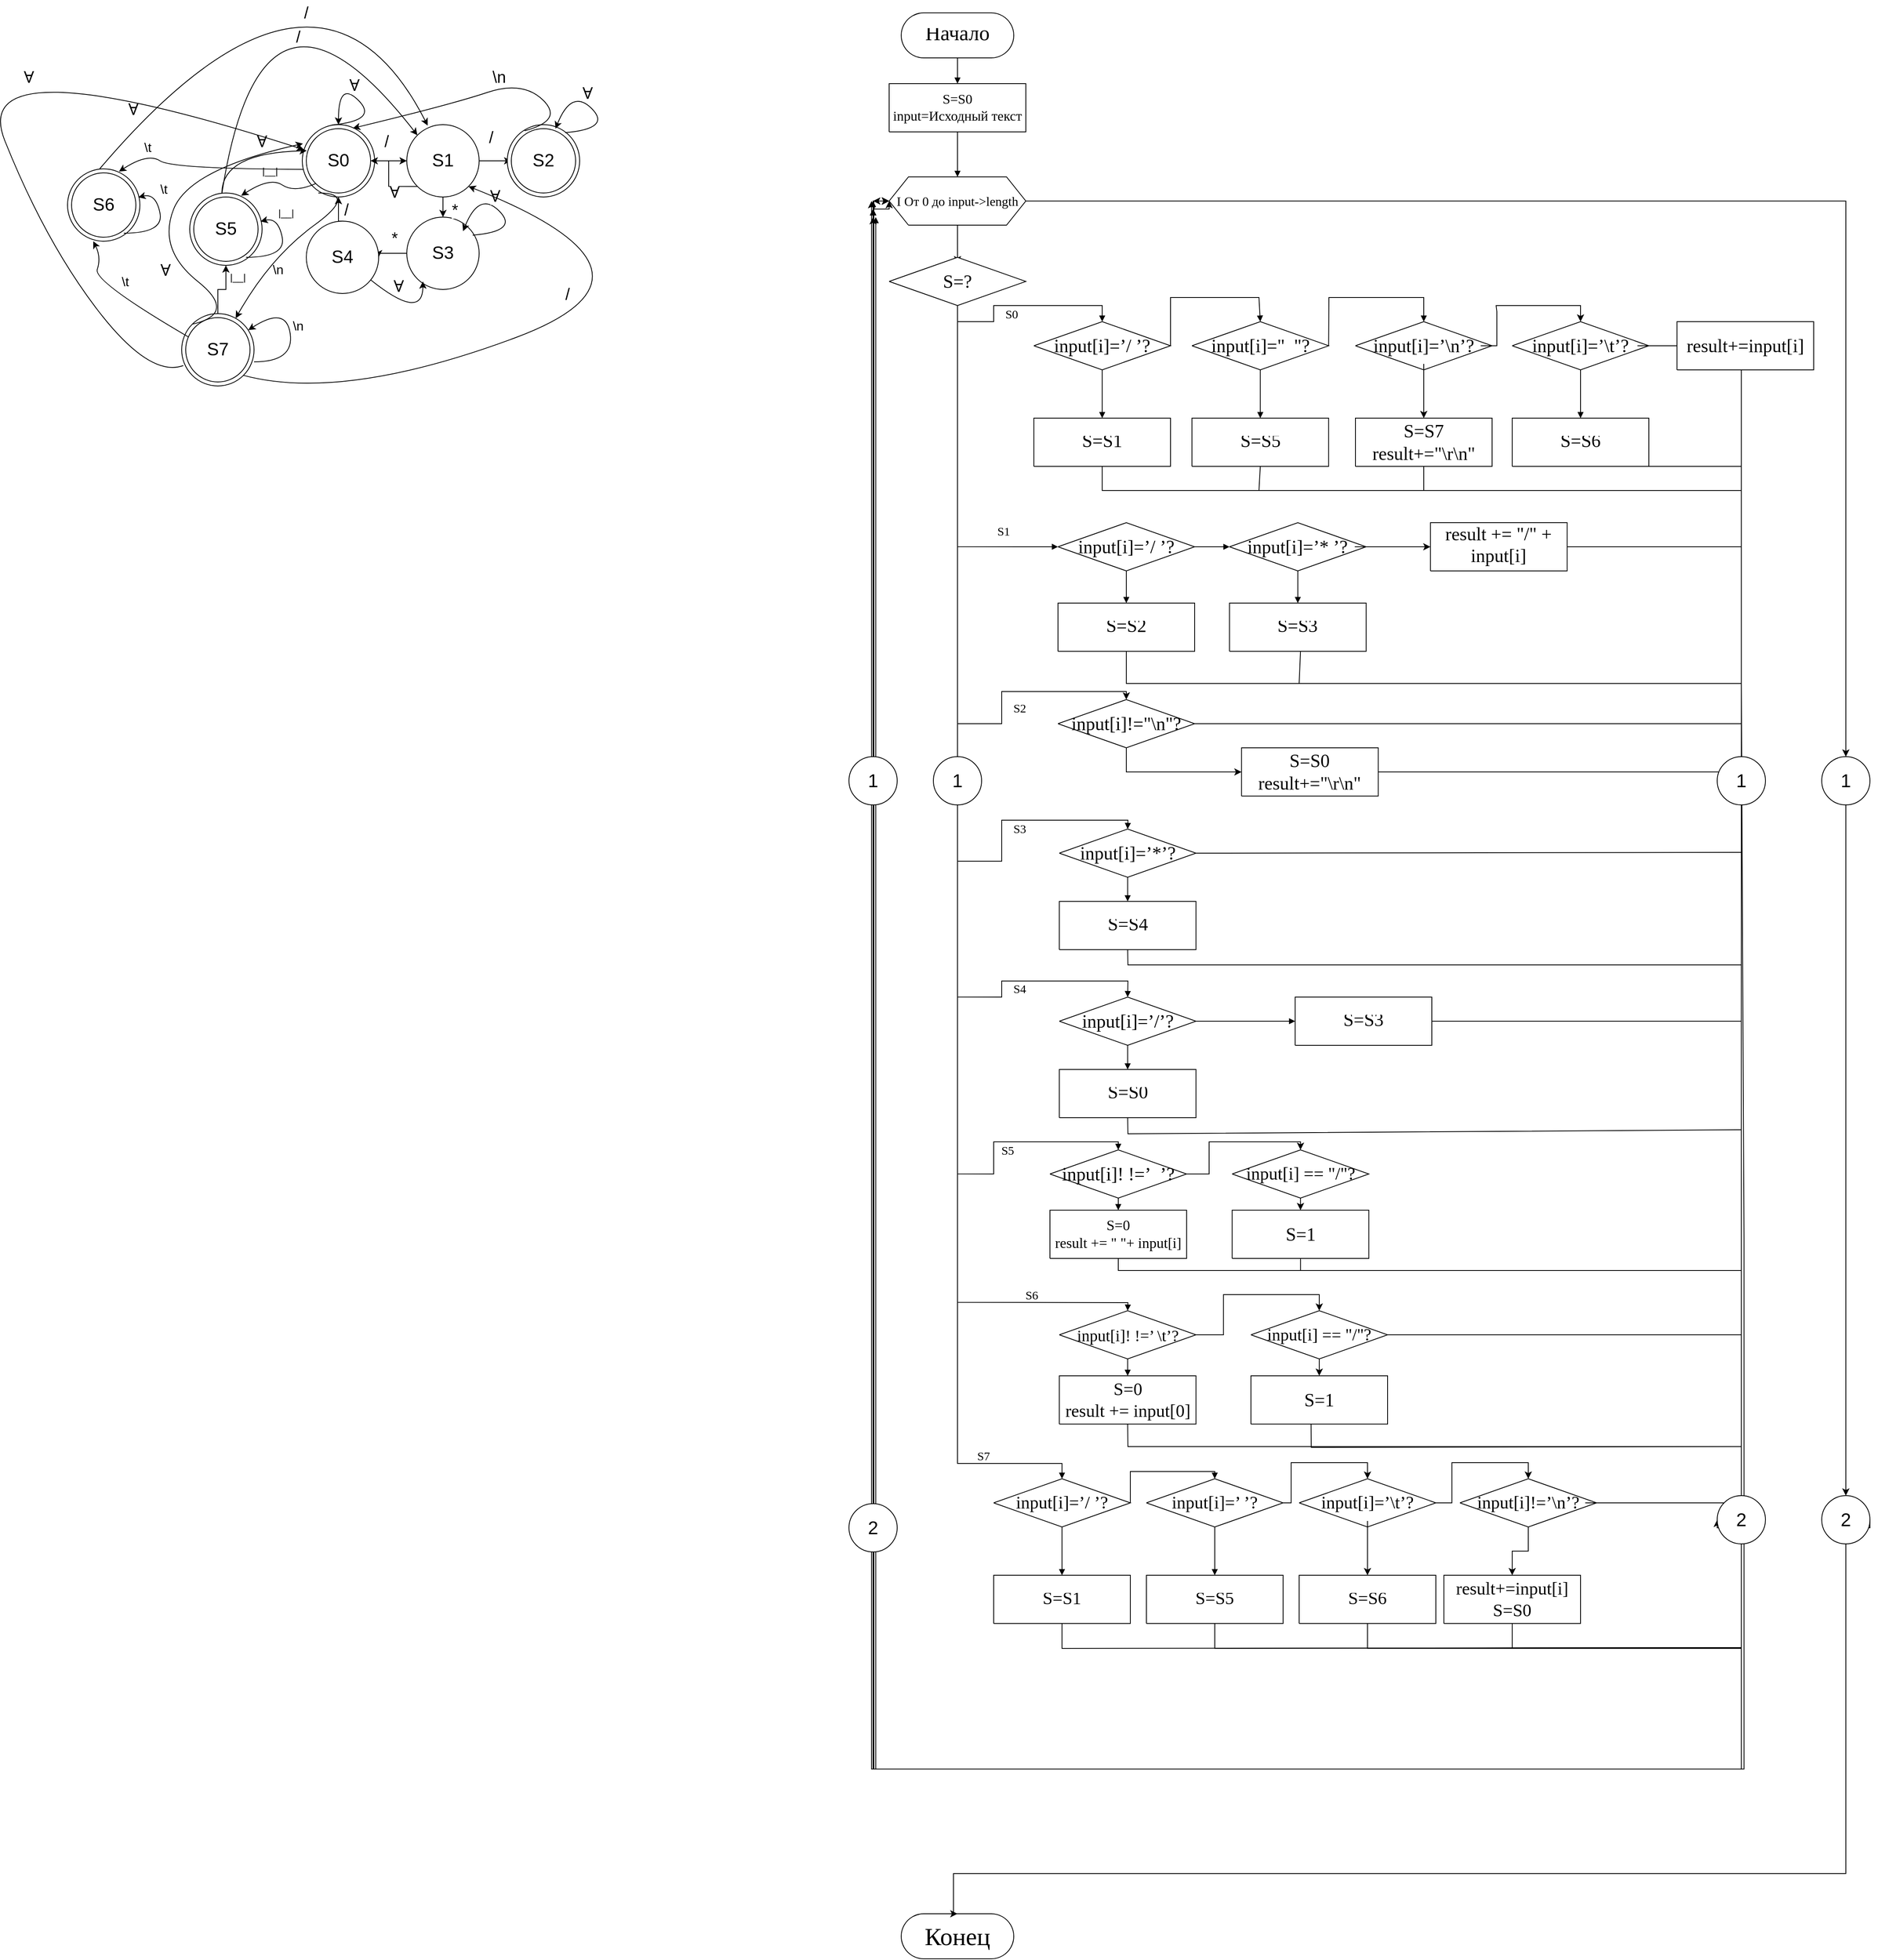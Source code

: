 <mxfile version="24.0.4" type="device">
  <diagram name="Страница — 1" id="SfbgqwsLZKOTyekb-Ale">
    <mxGraphModel dx="5184" dy="1102" grid="1" gridSize="10" guides="1" tooltips="1" connect="1" arrows="1" fold="1" page="1" pageScale="1" pageWidth="3300" pageHeight="4681" math="0" shadow="0">
      <root>
        <mxCell id="0" />
        <mxCell id="1" parent="0" />
        <mxCell id="twDDsj1nU-O-rv-7WQMh-8" style="edgeStyle=orthogonalEdgeStyle;rounded=0;orthogonalLoop=1;jettySize=auto;html=1;entryX=0;entryY=0.5;entryDx=0;entryDy=0;" parent="1" source="twDDsj1nU-O-rv-7WQMh-2" target="twDDsj1nU-O-rv-7WQMh-6" edge="1">
          <mxGeometry relative="1" as="geometry" />
        </mxCell>
        <mxCell id="twDDsj1nU-O-rv-7WQMh-2" value="" style="ellipse;whiteSpace=wrap;html=1;aspect=fixed;" parent="1" vertex="1">
          <mxGeometry x="330" y="215" width="90" height="90" as="geometry" />
        </mxCell>
        <mxCell id="twDDsj1nU-O-rv-7WQMh-1" value="&lt;font style=&quot;font-size: 22px;&quot;&gt;S0&lt;/font&gt;" style="ellipse;whiteSpace=wrap;html=1;aspect=fixed;" parent="1" vertex="1">
          <mxGeometry x="335" y="220" width="80" height="80" as="geometry" />
        </mxCell>
        <mxCell id="twDDsj1nU-O-rv-7WQMh-3" value="" style="curved=1;endArrow=classic;html=1;rounded=0;exitX=0.395;exitY=-0.057;exitDx=0;exitDy=0;exitPerimeter=0;" parent="1" source="twDDsj1nU-O-rv-7WQMh-1" target="twDDsj1nU-O-rv-7WQMh-2" edge="1">
          <mxGeometry width="50" height="50" relative="1" as="geometry">
            <mxPoint x="375" y="210" as="sourcePoint" />
            <mxPoint x="425" y="160" as="targetPoint" />
            <Array as="points">
              <mxPoint x="425" y="210" />
              <mxPoint x="375" y="160" />
            </Array>
          </mxGeometry>
        </mxCell>
        <mxCell id="twDDsj1nU-O-rv-7WQMh-4" value="&lt;span style=&quot;font-family: arial, sans-serif; font-size: 20px; text-align: left; background-color: rgb(255, 255, 255);&quot;&gt;Ɐ&lt;/span&gt;" style="text;html=1;align=center;verticalAlign=middle;whiteSpace=wrap;rounded=0;" parent="1" vertex="1">
          <mxGeometry x="365" y="150" width="60" height="30" as="geometry" />
        </mxCell>
        <mxCell id="twDDsj1nU-O-rv-7WQMh-12" style="edgeStyle=orthogonalEdgeStyle;rounded=0;orthogonalLoop=1;jettySize=auto;html=1;" parent="1" source="twDDsj1nU-O-rv-7WQMh-6" target="twDDsj1nU-O-rv-7WQMh-11" edge="1">
          <mxGeometry relative="1" as="geometry" />
        </mxCell>
        <mxCell id="twDDsj1nU-O-rv-7WQMh-19" style="edgeStyle=orthogonalEdgeStyle;rounded=0;orthogonalLoop=1;jettySize=auto;html=1;" parent="1" source="twDDsj1nU-O-rv-7WQMh-6" target="twDDsj1nU-O-rv-7WQMh-18" edge="1">
          <mxGeometry relative="1" as="geometry" />
        </mxCell>
        <mxCell id="SpY3Qp8Ex_uS5O430qSw-1" style="edgeStyle=orthogonalEdgeStyle;rounded=0;orthogonalLoop=1;jettySize=auto;html=1;exitX=0;exitY=1;exitDx=0;exitDy=0;" parent="1" source="twDDsj1nU-O-rv-7WQMh-6" target="twDDsj1nU-O-rv-7WQMh-1" edge="1">
          <mxGeometry relative="1" as="geometry" />
        </mxCell>
        <mxCell id="twDDsj1nU-O-rv-7WQMh-6" value="&lt;font style=&quot;font-size: 22px;&quot;&gt;S1&lt;/font&gt;" style="ellipse;whiteSpace=wrap;html=1;aspect=fixed;" parent="1" vertex="1">
          <mxGeometry x="460" y="215" width="90" height="90" as="geometry" />
        </mxCell>
        <mxCell id="twDDsj1nU-O-rv-7WQMh-9" value="&lt;div style=&quot;text-align: left;&quot;&gt;&lt;font face=&quot;arial, sans-serif&quot;&gt;&lt;span style=&quot;font-size: 20px; background-color: rgb(255, 255, 255);&quot;&gt;/&lt;/span&gt;&lt;/font&gt;&lt;/div&gt;" style="text;html=1;align=center;verticalAlign=middle;whiteSpace=wrap;rounded=0;" parent="1" vertex="1">
          <mxGeometry x="405" y="220" width="60" height="30" as="geometry" />
        </mxCell>
        <mxCell id="twDDsj1nU-O-rv-7WQMh-10" value="" style="ellipse;whiteSpace=wrap;html=1;aspect=fixed;" parent="1" vertex="1">
          <mxGeometry x="585" y="215" width="90" height="90" as="geometry" />
        </mxCell>
        <mxCell id="twDDsj1nU-O-rv-7WQMh-11" value="&lt;font style=&quot;font-size: 22px;&quot;&gt;S2&lt;/font&gt;" style="ellipse;whiteSpace=wrap;html=1;aspect=fixed;" parent="1" vertex="1">
          <mxGeometry x="590" y="220" width="80" height="80" as="geometry" />
        </mxCell>
        <mxCell id="twDDsj1nU-O-rv-7WQMh-13" value="" style="curved=1;endArrow=classic;html=1;rounded=0;exitX=0.395;exitY=-0.057;exitDx=0;exitDy=0;exitPerimeter=0;" parent="1" edge="1">
          <mxGeometry width="50" height="50" relative="1" as="geometry">
            <mxPoint x="657" y="225" as="sourcePoint" />
            <mxPoint x="645" y="220" as="targetPoint" />
            <Array as="points">
              <mxPoint x="715" y="220" />
              <mxPoint x="665" y="170" />
            </Array>
          </mxGeometry>
        </mxCell>
        <mxCell id="twDDsj1nU-O-rv-7WQMh-14" value="&lt;span style=&quot;font-family: arial, sans-serif; font-size: 20px; text-align: left; background-color: rgb(255, 255, 255);&quot;&gt;Ɐ&lt;/span&gt;" style="text;html=1;align=center;verticalAlign=middle;whiteSpace=wrap;rounded=0;" parent="1" vertex="1">
          <mxGeometry x="655" y="160" width="60" height="30" as="geometry" />
        </mxCell>
        <mxCell id="twDDsj1nU-O-rv-7WQMh-15" value="" style="curved=1;endArrow=classic;html=1;rounded=0;exitX=0.207;exitY=0.033;exitDx=0;exitDy=0;exitPerimeter=0;entryX=0.725;entryY=-0.007;entryDx=0;entryDy=0;entryPerimeter=0;" parent="1" source="twDDsj1nU-O-rv-7WQMh-11" target="twDDsj1nU-O-rv-7WQMh-1" edge="1">
          <mxGeometry width="50" height="50" relative="1" as="geometry">
            <mxPoint x="605" y="210" as="sourcePoint" />
            <mxPoint x="655" y="160" as="targetPoint" />
            <Array as="points">
              <mxPoint x="655" y="210" />
              <mxPoint x="605" y="160" />
              <mxPoint x="515" y="190" />
            </Array>
          </mxGeometry>
        </mxCell>
        <mxCell id="twDDsj1nU-O-rv-7WQMh-16" value="&lt;div style=&quot;text-align: left;&quot;&gt;&lt;font face=&quot;arial, sans-serif&quot;&gt;&lt;span style=&quot;font-size: 20px; background-color: rgb(255, 255, 255);&quot;&gt;\n&lt;/span&gt;&lt;/font&gt;&lt;/div&gt;" style="text;html=1;align=center;verticalAlign=middle;whiteSpace=wrap;rounded=0;" parent="1" vertex="1">
          <mxGeometry x="545" y="140" width="60" height="30" as="geometry" />
        </mxCell>
        <mxCell id="twDDsj1nU-O-rv-7WQMh-17" value="&lt;div style=&quot;text-align: left;&quot;&gt;&lt;font face=&quot;arial, sans-serif&quot;&gt;&lt;span style=&quot;font-size: 20px; background-color: rgb(255, 255, 255);&quot;&gt;/&lt;/span&gt;&lt;/font&gt;&lt;/div&gt;" style="text;html=1;align=center;verticalAlign=middle;whiteSpace=wrap;rounded=0;" parent="1" vertex="1">
          <mxGeometry x="535" y="215" width="60" height="30" as="geometry" />
        </mxCell>
        <mxCell id="twDDsj1nU-O-rv-7WQMh-24" style="edgeStyle=orthogonalEdgeStyle;rounded=0;orthogonalLoop=1;jettySize=auto;html=1;exitX=0;exitY=0.5;exitDx=0;exitDy=0;entryX=0;entryY=0.5;entryDx=0;entryDy=0;" parent="1" source="twDDsj1nU-O-rv-7WQMh-18" target="twDDsj1nU-O-rv-7WQMh-18" edge="1">
          <mxGeometry relative="1" as="geometry" />
        </mxCell>
        <mxCell id="twDDsj1nU-O-rv-7WQMh-26" style="edgeStyle=orthogonalEdgeStyle;rounded=0;orthogonalLoop=1;jettySize=auto;html=1;exitX=0;exitY=0.5;exitDx=0;exitDy=0;entryX=1;entryY=0.5;entryDx=0;entryDy=0;" parent="1" source="twDDsj1nU-O-rv-7WQMh-18" target="twDDsj1nU-O-rv-7WQMh-23" edge="1">
          <mxGeometry relative="1" as="geometry" />
        </mxCell>
        <mxCell id="twDDsj1nU-O-rv-7WQMh-18" value="&lt;font style=&quot;font-size: 22px;&quot;&gt;S3&lt;/font&gt;" style="ellipse;whiteSpace=wrap;html=1;aspect=fixed;" parent="1" vertex="1">
          <mxGeometry x="460" y="330" width="90" height="90" as="geometry" />
        </mxCell>
        <mxCell id="twDDsj1nU-O-rv-7WQMh-20" value="&lt;div style=&quot;text-align: left;&quot;&gt;&lt;font face=&quot;arial, sans-serif&quot;&gt;&lt;span style=&quot;font-size: 20px; background-color: rgb(255, 255, 255);&quot;&gt;*&lt;/span&gt;&lt;/font&gt;&lt;/div&gt;" style="text;html=1;align=center;verticalAlign=middle;whiteSpace=wrap;rounded=0;" parent="1" vertex="1">
          <mxGeometry x="490" y="305" width="60" height="30" as="geometry" />
        </mxCell>
        <mxCell id="twDDsj1nU-O-rv-7WQMh-21" value="" style="curved=1;endArrow=classic;html=1;rounded=0;exitX=0.395;exitY=-0.057;exitDx=0;exitDy=0;exitPerimeter=0;" parent="1" edge="1">
          <mxGeometry width="50" height="50" relative="1" as="geometry">
            <mxPoint x="542" y="352.5" as="sourcePoint" />
            <mxPoint x="530" y="347.5" as="targetPoint" />
            <Array as="points">
              <mxPoint x="600" y="347.5" />
              <mxPoint x="550" y="297.5" />
            </Array>
          </mxGeometry>
        </mxCell>
        <mxCell id="twDDsj1nU-O-rv-7WQMh-22" value="&lt;span style=&quot;font-family: arial, sans-serif; font-size: 20px; text-align: left; background-color: rgb(255, 255, 255);&quot;&gt;Ɐ&lt;/span&gt;" style="text;html=1;align=center;verticalAlign=middle;whiteSpace=wrap;rounded=0;" parent="1" vertex="1">
          <mxGeometry x="540" y="287.5" width="60" height="30" as="geometry" />
        </mxCell>
        <mxCell id="twDDsj1nU-O-rv-7WQMh-27" style="edgeStyle=orthogonalEdgeStyle;rounded=0;orthogonalLoop=1;jettySize=auto;html=1;exitX=0.5;exitY=0;exitDx=0;exitDy=0;entryX=0.5;entryY=1;entryDx=0;entryDy=0;" parent="1" source="twDDsj1nU-O-rv-7WQMh-23" target="twDDsj1nU-O-rv-7WQMh-2" edge="1">
          <mxGeometry relative="1" as="geometry" />
        </mxCell>
        <mxCell id="twDDsj1nU-O-rv-7WQMh-23" value="&lt;font style=&quot;font-size: 22px;&quot;&gt;S4&lt;/font&gt;" style="ellipse;whiteSpace=wrap;html=1;aspect=fixed;" parent="1" vertex="1">
          <mxGeometry x="335" y="335" width="90" height="90" as="geometry" />
        </mxCell>
        <mxCell id="twDDsj1nU-O-rv-7WQMh-25" value="&lt;div style=&quot;text-align: left;&quot;&gt;&lt;font face=&quot;arial, sans-serif&quot;&gt;&lt;span style=&quot;font-size: 20px; background-color: rgb(255, 255, 255);&quot;&gt;*&lt;/span&gt;&lt;/font&gt;&lt;/div&gt;" style="text;html=1;align=center;verticalAlign=middle;whiteSpace=wrap;rounded=0;" parent="1" vertex="1">
          <mxGeometry x="415" y="340" width="60" height="30" as="geometry" />
        </mxCell>
        <mxCell id="twDDsj1nU-O-rv-7WQMh-28" value="&lt;div style=&quot;text-align: left;&quot;&gt;&lt;font face=&quot;arial, sans-serif&quot;&gt;&lt;span style=&quot;font-size: 20px; background-color: rgb(255, 255, 255);&quot;&gt;/&lt;/span&gt;&lt;/font&gt;&lt;/div&gt;" style="text;html=1;align=center;verticalAlign=middle;whiteSpace=wrap;rounded=0;" parent="1" vertex="1">
          <mxGeometry x="355" y="305" width="60" height="30" as="geometry" />
        </mxCell>
        <mxCell id="twDDsj1nU-O-rv-7WQMh-30" value="" style="curved=1;endArrow=classic;html=1;rounded=0;" parent="1" source="twDDsj1nU-O-rv-7WQMh-23" edge="1">
          <mxGeometry width="50" height="50" relative="1" as="geometry">
            <mxPoint x="430" y="460" as="sourcePoint" />
            <mxPoint x="480" y="410" as="targetPoint" />
            <Array as="points">
              <mxPoint x="480" y="460" />
            </Array>
          </mxGeometry>
        </mxCell>
        <mxCell id="twDDsj1nU-O-rv-7WQMh-31" value="&lt;span style=&quot;font-family: arial, sans-serif; font-size: 20px; text-align: left; background-color: rgb(255, 255, 255);&quot;&gt;Ɐ&lt;/span&gt;" style="text;html=1;align=center;verticalAlign=middle;whiteSpace=wrap;rounded=0;" parent="1" vertex="1">
          <mxGeometry x="420" y="400" width="60" height="30" as="geometry" />
        </mxCell>
        <mxCell id="twDDsj1nU-O-rv-7WQMh-32" value="" style="ellipse;whiteSpace=wrap;html=1;aspect=fixed;" parent="1" vertex="1">
          <mxGeometry x="190" y="300" width="90" height="90" as="geometry" />
        </mxCell>
        <mxCell id="twDDsj1nU-O-rv-7WQMh-33" value="&lt;font style=&quot;font-size: 22px;&quot;&gt;S5&lt;/font&gt;" style="ellipse;whiteSpace=wrap;html=1;aspect=fixed;" parent="1" vertex="1">
          <mxGeometry x="195" y="305" width="80" height="80" as="geometry" />
        </mxCell>
        <mxCell id="twDDsj1nU-O-rv-7WQMh-36" value="" style="curved=1;endArrow=classic;html=1;rounded=0;exitX=0;exitY=1;exitDx=0;exitDy=0;entryX=0.711;entryY=0.038;entryDx=0;entryDy=0;entryPerimeter=0;" parent="1" source="twDDsj1nU-O-rv-7WQMh-1" target="twDDsj1nU-O-rv-7WQMh-32" edge="1">
          <mxGeometry width="50" height="50" relative="1" as="geometry">
            <mxPoint x="280" y="310" as="sourcePoint" />
            <mxPoint x="330" y="260" as="targetPoint" />
            <Array as="points">
              <mxPoint x="320" y="300" />
              <mxPoint x="290" y="280" />
            </Array>
          </mxGeometry>
        </mxCell>
        <mxCell id="twDDsj1nU-O-rv-7WQMh-37" value="|__|" style="text;html=1;align=center;verticalAlign=middle;whiteSpace=wrap;rounded=0;" parent="1" vertex="1">
          <mxGeometry x="260" y="258" width="60" height="30" as="geometry" />
        </mxCell>
        <mxCell id="twDDsj1nU-O-rv-7WQMh-38" value="" style="curved=1;endArrow=classic;html=1;rounded=0;entryX=0.978;entryY=0.393;entryDx=0;entryDy=0;entryPerimeter=0;" parent="1" target="twDDsj1nU-O-rv-7WQMh-32" edge="1">
          <mxGeometry width="50" height="50" relative="1" as="geometry">
            <mxPoint x="260" y="380" as="sourcePoint" />
            <mxPoint x="310" y="330" as="targetPoint" />
            <Array as="points">
              <mxPoint x="310" y="380" />
              <mxPoint x="300" y="330" />
            </Array>
          </mxGeometry>
        </mxCell>
        <mxCell id="twDDsj1nU-O-rv-7WQMh-39" value="|__|" style="text;html=1;align=center;verticalAlign=middle;whiteSpace=wrap;rounded=0;" parent="1" vertex="1">
          <mxGeometry x="280" y="310" width="60" height="30" as="geometry" />
        </mxCell>
        <mxCell id="twDDsj1nU-O-rv-7WQMh-41" value="" style="curved=1;endArrow=classic;html=1;rounded=0;entryX=0.008;entryY=0.343;entryDx=0;entryDy=0;entryPerimeter=0;" parent="1" target="twDDsj1nU-O-rv-7WQMh-1" edge="1">
          <mxGeometry width="50" height="50" relative="1" as="geometry">
            <mxPoint x="230" y="300" as="sourcePoint" />
            <mxPoint x="280" y="250" as="targetPoint" />
            <Array as="points">
              <mxPoint x="230" y="250" />
            </Array>
          </mxGeometry>
        </mxCell>
        <mxCell id="twDDsj1nU-O-rv-7WQMh-42" value="&lt;span style=&quot;font-family: arial, sans-serif; font-size: 20px; text-align: left; background-color: rgb(255, 255, 255);&quot;&gt;Ɐ&lt;/span&gt;" style="text;html=1;align=center;verticalAlign=middle;whiteSpace=wrap;rounded=0;" parent="1" vertex="1">
          <mxGeometry x="250" y="220" width="60" height="30" as="geometry" />
        </mxCell>
        <mxCell id="twDDsj1nU-O-rv-7WQMh-43" value="" style="curved=1;endArrow=classic;html=1;rounded=0;entryX=0;entryY=0;entryDx=0;entryDy=0;" parent="1" source="twDDsj1nU-O-rv-7WQMh-32" target="twDDsj1nU-O-rv-7WQMh-6" edge="1">
          <mxGeometry width="50" height="50" relative="1" as="geometry">
            <mxPoint x="180" y="300" as="sourcePoint" />
            <mxPoint x="230" y="250" as="targetPoint" />
            <Array as="points">
              <mxPoint x="230" y="300" />
              <mxPoint x="280" y="-20" />
            </Array>
          </mxGeometry>
        </mxCell>
        <mxCell id="twDDsj1nU-O-rv-7WQMh-44" value="&lt;div style=&quot;text-align: left;&quot;&gt;&lt;font face=&quot;arial, sans-serif&quot;&gt;&lt;span style=&quot;font-size: 20px; background-color: rgb(255, 255, 255);&quot;&gt;/&lt;/span&gt;&lt;/font&gt;&lt;/div&gt;" style="text;html=1;align=center;verticalAlign=middle;whiteSpace=wrap;rounded=0;" parent="1" vertex="1">
          <mxGeometry x="295" y="90" width="60" height="30" as="geometry" />
        </mxCell>
        <mxCell id="twDDsj1nU-O-rv-7WQMh-45" value="" style="ellipse;whiteSpace=wrap;html=1;aspect=fixed;" parent="1" vertex="1">
          <mxGeometry x="38" y="270" width="90" height="90" as="geometry" />
        </mxCell>
        <mxCell id="twDDsj1nU-O-rv-7WQMh-46" value="&lt;font style=&quot;font-size: 22px;&quot;&gt;S6&lt;/font&gt;" style="ellipse;whiteSpace=wrap;html=1;aspect=fixed;" parent="1" vertex="1">
          <mxGeometry x="43" y="275" width="80" height="80" as="geometry" />
        </mxCell>
        <mxCell id="twDDsj1nU-O-rv-7WQMh-47" value="" style="curved=1;endArrow=classic;html=1;rounded=0;exitX=0.018;exitY=0.618;exitDx=0;exitDy=0;entryX=0.711;entryY=0.038;entryDx=0;entryDy=0;entryPerimeter=0;exitPerimeter=0;" parent="1" source="twDDsj1nU-O-rv-7WQMh-2" target="twDDsj1nU-O-rv-7WQMh-45" edge="1">
          <mxGeometry width="50" height="50" relative="1" as="geometry">
            <mxPoint x="195" y="258" as="sourcePoint" />
            <mxPoint x="178" y="230" as="targetPoint" />
            <Array as="points">
              <mxPoint x="168" y="270" />
              <mxPoint x="138" y="250" />
            </Array>
          </mxGeometry>
        </mxCell>
        <mxCell id="twDDsj1nU-O-rv-7WQMh-48" value="&lt;font style=&quot;font-size: 16px;&quot;&gt;\t&lt;/font&gt;" style="text;html=1;align=center;verticalAlign=middle;whiteSpace=wrap;rounded=0;" parent="1" vertex="1">
          <mxGeometry x="108" y="228" width="60" height="30" as="geometry" />
        </mxCell>
        <mxCell id="twDDsj1nU-O-rv-7WQMh-49" value="" style="curved=1;endArrow=classic;html=1;rounded=0;entryX=0.978;entryY=0.393;entryDx=0;entryDy=0;entryPerimeter=0;" parent="1" target="twDDsj1nU-O-rv-7WQMh-45" edge="1">
          <mxGeometry width="50" height="50" relative="1" as="geometry">
            <mxPoint x="108" y="350" as="sourcePoint" />
            <mxPoint x="158" y="300" as="targetPoint" />
            <Array as="points">
              <mxPoint x="158" y="350" />
              <mxPoint x="148" y="300" />
            </Array>
          </mxGeometry>
        </mxCell>
        <mxCell id="twDDsj1nU-O-rv-7WQMh-50" value="&lt;font style=&quot;font-size: 16px;&quot;&gt;\t&lt;/font&gt;" style="text;html=1;align=center;verticalAlign=middle;whiteSpace=wrap;rounded=0;" parent="1" vertex="1">
          <mxGeometry x="128" y="280" width="60" height="30" as="geometry" />
        </mxCell>
        <mxCell id="twDDsj1nU-O-rv-7WQMh-51" value="" style="curved=1;endArrow=classic;html=1;rounded=0;entryX=0.289;entryY=0.013;entryDx=0;entryDy=0;entryPerimeter=0;" parent="1" target="twDDsj1nU-O-rv-7WQMh-6" edge="1">
          <mxGeometry width="50" height="50" relative="1" as="geometry">
            <mxPoint x="78" y="270" as="sourcePoint" />
            <mxPoint x="184" y="217" as="targetPoint" />
            <Array as="points">
              <mxPoint x="350" y="-50" />
            </Array>
          </mxGeometry>
        </mxCell>
        <mxCell id="twDDsj1nU-O-rv-7WQMh-52" value="&lt;span style=&quot;font-family: arial, sans-serif; font-size: 20px; text-align: left; background-color: rgb(255, 255, 255);&quot;&gt;Ɐ&lt;/span&gt;" style="text;html=1;align=center;verticalAlign=middle;whiteSpace=wrap;rounded=0;" parent="1" vertex="1">
          <mxGeometry x="90" y="180" width="60" height="30" as="geometry" />
        </mxCell>
        <mxCell id="twDDsj1nU-O-rv-7WQMh-53" value="&lt;div style=&quot;text-align: left;&quot;&gt;&lt;font face=&quot;arial, sans-serif&quot;&gt;&lt;span style=&quot;font-size: 20px; background-color: rgb(255, 255, 255);&quot;&gt;/&lt;/span&gt;&lt;/font&gt;&lt;/div&gt;" style="text;html=1;align=center;verticalAlign=middle;whiteSpace=wrap;rounded=0;" parent="1" vertex="1">
          <mxGeometry x="305" y="60" width="60" height="30" as="geometry" />
        </mxCell>
        <mxCell id="twDDsj1nU-O-rv-7WQMh-69" style="edgeStyle=orthogonalEdgeStyle;rounded=0;orthogonalLoop=1;jettySize=auto;html=1;entryX=0.5;entryY=1;entryDx=0;entryDy=0;" parent="1" source="twDDsj1nU-O-rv-7WQMh-54" target="twDDsj1nU-O-rv-7WQMh-32" edge="1">
          <mxGeometry relative="1" as="geometry" />
        </mxCell>
        <mxCell id="twDDsj1nU-O-rv-7WQMh-56" value="" style="curved=1;endArrow=classic;html=1;rounded=0;" parent="1" target="twDDsj1nU-O-rv-7WQMh-54" edge="1">
          <mxGeometry width="50" height="50" relative="1" as="geometry">
            <mxPoint x="350" y="300" as="sourcePoint" />
            <mxPoint x="400" y="250" as="targetPoint" />
            <Array as="points">
              <mxPoint x="400" y="300" />
              <mxPoint x="290" y="380" />
            </Array>
          </mxGeometry>
        </mxCell>
        <mxCell id="twDDsj1nU-O-rv-7WQMh-54" value="&lt;font style=&quot;font-size: 22px;&quot;&gt;S7&lt;/font&gt;" style="ellipse;whiteSpace=wrap;html=1;aspect=fixed;" parent="1" vertex="1">
          <mxGeometry x="180" y="450" width="90" height="90" as="geometry" />
        </mxCell>
        <mxCell id="twDDsj1nU-O-rv-7WQMh-57" value="&lt;font style=&quot;font-size: 16px;&quot;&gt;\n&lt;/font&gt;" style="text;html=1;align=center;verticalAlign=middle;whiteSpace=wrap;rounded=0;" parent="1" vertex="1">
          <mxGeometry x="270" y="380" width="60" height="30" as="geometry" />
        </mxCell>
        <mxCell id="twDDsj1nU-O-rv-7WQMh-59" value="" style="curved=1;endArrow=classic;html=1;rounded=0;" parent="1" target="twDDsj1nU-O-rv-7WQMh-54" edge="1">
          <mxGeometry width="50" height="50" relative="1" as="geometry">
            <mxPoint x="270" y="510" as="sourcePoint" />
            <mxPoint x="320" y="460" as="targetPoint" />
            <Array as="points">
              <mxPoint x="320" y="510" />
              <mxPoint x="310" y="440" />
            </Array>
          </mxGeometry>
        </mxCell>
        <mxCell id="twDDsj1nU-O-rv-7WQMh-60" value="&lt;font style=&quot;font-size: 16px;&quot;&gt;\n&lt;/font&gt;" style="text;html=1;align=center;verticalAlign=middle;whiteSpace=wrap;rounded=0;" parent="1" vertex="1">
          <mxGeometry x="295" y="450" width="60" height="30" as="geometry" />
        </mxCell>
        <mxCell id="twDDsj1nU-O-rv-7WQMh-61" value="" style="curved=1;endArrow=classic;html=1;rounded=0;exitX=0;exitY=0;exitDx=0;exitDy=0;entryX=0.009;entryY=0.262;entryDx=0;entryDy=0;entryPerimeter=0;" parent="1" source="twDDsj1nU-O-rv-7WQMh-54" target="twDDsj1nU-O-rv-7WQMh-2" edge="1">
          <mxGeometry width="50" height="50" relative="1" as="geometry">
            <mxPoint x="200" y="450" as="sourcePoint" />
            <mxPoint x="250" y="400" as="targetPoint" />
            <Array as="points">
              <mxPoint x="250" y="450" />
              <mxPoint x="150" y="370" />
              <mxPoint x="190" y="270" />
            </Array>
          </mxGeometry>
        </mxCell>
        <mxCell id="twDDsj1nU-O-rv-7WQMh-62" value="&lt;span style=&quot;font-family: arial, sans-serif; font-size: 20px; text-align: left; background-color: rgb(255, 255, 255);&quot;&gt;Ɐ&lt;/span&gt;" style="text;html=1;align=center;verticalAlign=middle;whiteSpace=wrap;rounded=0;" parent="1" vertex="1">
          <mxGeometry x="130" y="380" width="60" height="30" as="geometry" />
        </mxCell>
        <mxCell id="twDDsj1nU-O-rv-7WQMh-63" value="" style="curved=1;endArrow=classic;html=1;rounded=0;" parent="1" edge="1">
          <mxGeometry width="50" height="50" relative="1" as="geometry">
            <mxPoint x="190" y="480" as="sourcePoint" />
            <mxPoint x="70" y="360" as="targetPoint" />
            <Array as="points">
              <mxPoint x="70" y="410" />
              <mxPoint x="80" y="380" />
            </Array>
          </mxGeometry>
        </mxCell>
        <mxCell id="twDDsj1nU-O-rv-7WQMh-64" value="&lt;font style=&quot;font-size: 16px;&quot;&gt;\t&lt;/font&gt;" style="text;html=1;align=center;verticalAlign=middle;whiteSpace=wrap;rounded=0;" parent="1" vertex="1">
          <mxGeometry x="80" y="395" width="60" height="30" as="geometry" />
        </mxCell>
        <mxCell id="twDDsj1nU-O-rv-7WQMh-65" value="" style="curved=1;endArrow=classic;html=1;rounded=0;exitX=0.022;exitY=0.718;exitDx=0;exitDy=0;exitPerimeter=0;" parent="1" source="twDDsj1nU-O-rv-7WQMh-54" target="twDDsj1nU-O-rv-7WQMh-2" edge="1">
          <mxGeometry width="50" height="50" relative="1" as="geometry">
            <mxPoint x="90" y="530" as="sourcePoint" />
            <mxPoint x="140" y="480" as="targetPoint" />
            <Array as="points">
              <mxPoint x="140" y="530" />
              <mxPoint x="10" y="360" />
              <mxPoint x="-90" y="110" />
            </Array>
          </mxGeometry>
        </mxCell>
        <mxCell id="twDDsj1nU-O-rv-7WQMh-66" value="&lt;span style=&quot;font-family: arial, sans-serif; font-size: 20px; text-align: left; background-color: rgb(255, 255, 255);&quot;&gt;Ɐ&lt;/span&gt;" style="text;html=1;align=center;verticalAlign=middle;whiteSpace=wrap;rounded=0;" parent="1" vertex="1">
          <mxGeometry x="-40" y="140" width="60" height="30" as="geometry" />
        </mxCell>
        <mxCell id="twDDsj1nU-O-rv-7WQMh-67" value="" style="curved=1;endArrow=classic;html=1;rounded=0;exitX=1;exitY=1;exitDx=0;exitDy=0;entryX=1;entryY=1;entryDx=0;entryDy=0;" parent="1" source="twDDsj1nU-O-rv-7WQMh-54" target="twDDsj1nU-O-rv-7WQMh-6" edge="1">
          <mxGeometry width="50" height="50" relative="1" as="geometry">
            <mxPoint x="330" y="560" as="sourcePoint" />
            <mxPoint x="380" y="510" as="targetPoint" />
            <Array as="points">
              <mxPoint x="380" y="560" />
              <mxPoint x="810" y="400" />
            </Array>
          </mxGeometry>
        </mxCell>
        <mxCell id="twDDsj1nU-O-rv-7WQMh-68" value="&lt;div style=&quot;text-align: left;&quot;&gt;&lt;font face=&quot;arial, sans-serif&quot;&gt;&lt;span style=&quot;font-size: 20px; background-color: rgb(255, 255, 255);&quot;&gt;/&lt;/span&gt;&lt;/font&gt;&lt;/div&gt;" style="text;html=1;align=center;verticalAlign=middle;whiteSpace=wrap;rounded=0;" parent="1" vertex="1">
          <mxGeometry x="630" y="410" width="60" height="30" as="geometry" />
        </mxCell>
        <mxCell id="twDDsj1nU-O-rv-7WQMh-71" value="&lt;span style=&quot;font-size: 22px;&quot;&gt;S7&lt;/span&gt;" style="ellipse;whiteSpace=wrap;html=1;aspect=fixed;" parent="1" vertex="1">
          <mxGeometry x="185" y="455" width="80" height="80" as="geometry" />
        </mxCell>
        <mxCell id="twDDsj1nU-O-rv-7WQMh-70" value="|__|" style="text;html=1;align=center;verticalAlign=middle;whiteSpace=wrap;rounded=0;" parent="1" vertex="1">
          <mxGeometry x="220" y="390" width="60" height="30" as="geometry" />
        </mxCell>
        <mxCell id="SpY3Qp8Ex_uS5O430qSw-2" value="&lt;span style=&quot;font-family: arial, sans-serif; font-size: 20px; text-align: left; background-color: rgb(255, 255, 255);&quot;&gt;Ɐ&lt;/span&gt;" style="text;html=1;align=center;verticalAlign=middle;whiteSpace=wrap;rounded=0;" parent="1" vertex="1">
          <mxGeometry x="415" y="283" width="60" height="30" as="geometry" />
        </mxCell>
        <UserObject label="&lt;div style=&quot;&quot;&gt;&lt;font style=&quot;color: rgb(0, 0, 0); direction: ltr; letter-spacing: 0px; line-height: 120%; opacity: 1;&quot;&gt;&lt;font style=&quot;font-size: 26px;&quot;&gt;Начало&lt;/font&gt;&lt;br&gt;&lt;/font&gt;&lt;/div&gt;" tags="Блок-схема" id="SpY3Qp8Ex_uS5O430qSw-3">
          <mxCell style="verticalAlign=middle;align=center;overflow=width;vsdxID=1;fillColor=#ffffff;gradientColor=none;shape=stencil(tVLLDsIgEPwajiQIMfFe638Qu22JCM2Ctv69kK0Rm9qDibeZndkXC1NV6PUATIoQ0V9gNE3smToyKY3rAU1MiKmaqar1CB36m2uIDzo7M7r6e64wUZ4UOUWKB9GdIH4irzWu8B42vRrPScNFXZzN+5mvl3qJXE8mcPRRR+Pdh2Y1dsBTE95a3c0TkBRGgKEIb6wg1/r+ssCXd/vLCgm8z9caa+n6pb48dwrRV1H1Ew==);strokeColor=#000000;spacingTop=-1;spacingBottom=-1;spacingLeft=-1;spacingRight=-1;points=[[0.5,0,0],[0.5,0.5,0],[1,0.5,0]];labelBackgroundColor=none;rounded=0;html=1;whiteSpace=wrap;fontFamily=Times New Roman;" parent="1" vertex="1">
            <mxGeometry x="1075" y="76" width="140" height="56" as="geometry" />
          </mxCell>
        </UserObject>
        <UserObject label="&lt;div style=&quot;font-size: 17px;&quot;&gt;&lt;p style=&quot;text-align:center;margin-left:0;margin-right:0;margin-top:0px;margin-bottom:0px;text-indent:0;vertical-align:middle;direction:ltr;&quot;&gt;&lt;font style=&quot;font-size: 17px; color: rgb(0, 0, 0); direction: ltr; letter-spacing: 0px; line-height: 120%; opacity: 1;&quot;&gt;S=S0&lt;br&gt;input=&lt;/font&gt;&lt;font style=&quot;font-size: 17px; color: rgb(0, 0, 0); direction: ltr; letter-spacing: 0px; line-height: 120%; opacity: 1;&quot;&gt;Исходный текст&lt;/font&gt;&lt;font style=&quot;font-size: 11.29px; color: rgb(0, 0, 0); direction: ltr; letter-spacing: 0px; line-height: 120%; opacity: 1;&quot;&gt;&lt;br&gt;&lt;/font&gt;&lt;/p&gt;&lt;/div&gt;" tags="Блок-схема" id="SpY3Qp8Ex_uS5O430qSw-4">
          <mxCell style="verticalAlign=middle;align=center;overflow=width;vsdxID=2;fillColor=#ffffff;gradientColor=none;shape=stencil(nZBLDoAgDERP0z3SIyjew0SURgSD+Lu9kMZoXLhwN9O+tukAlrNpJg1SzDH4QW/URgNYgZTkjA4UkwJUgGXng+6DX1zLfmoymdXo17xh5zmRJ6Q42BWCfc2oJfdAr+Yv+AP9Cb7OJ3H/2JG1HNGz/84klThPVCc=);strokeColor=#000000;spacingTop=-1;spacingBottom=-1;spacingLeft=-1;spacingRight=-1;points=[[0,0.5,0],[1,0.5,0],[0.5,1,0],[0.5,0,0]];labelBackgroundColor=none;rounded=0;html=1;whiteSpace=wrap;fontFamily=Times New Roman;" parent="1" vertex="1">
            <mxGeometry x="1060" y="164" width="170" height="60" as="geometry" />
          </mxCell>
        </UserObject>
        <mxCell id="mmFeSPfHG_IGzOLWN9cG-5" style="edgeStyle=orthogonalEdgeStyle;rounded=0;orthogonalLoop=1;jettySize=auto;html=1;exitX=0.5;exitY=1;exitDx=0;exitDy=0;exitPerimeter=0;fontFamily=Times New Roman;" parent="1" source="SpY3Qp8Ex_uS5O430qSw-5" target="SpY3Qp8Ex_uS5O430qSw-7" edge="1">
          <mxGeometry relative="1" as="geometry" />
        </mxCell>
        <UserObject label="&lt;div style=&quot;font-size: 16px;&quot;&gt;&lt;p style=&quot;text-align:center;margin-left:0;margin-right:0;margin-top:0px;margin-bottom:0px;text-indent:0;vertical-align:middle;direction:ltr;&quot;&gt;&lt;font style=&quot;font-size: 16px; color: rgb(0, 0, 0); direction: ltr; letter-spacing: 0px; line-height: 120%; opacity: 1;&quot;&gt;I &lt;/font&gt;&lt;font style=&quot;font-size: 16px; color: rgb(0, 0, 0); direction: ltr; letter-spacing: 0px; line-height: 120%; opacity: 1;&quot;&gt;От 0 до input&lt;/font&gt;&lt;font style=&quot;font-size: 16px; color: rgb(0, 0, 0); direction: ltr; letter-spacing: 0px; line-height: 120%; opacity: 1;&quot;&gt;-&lt;/font&gt;&lt;font style=&quot;font-size: 16px; color: rgb(0, 0, 0); direction: ltr; letter-spacing: 0px; line-height: 120%; opacity: 1;&quot;&gt;&amp;gt;&lt;/font&gt;&lt;font style=&quot;font-size: 16px; color: rgb(0, 0, 0); direction: ltr; letter-spacing: 0px; line-height: 120%; opacity: 1;&quot;&gt;length&lt;br&gt;&lt;/font&gt;&lt;/p&gt;&lt;/div&gt;" tags="Блок-схема" id="SpY3Qp8Ex_uS5O430qSw-5">
          <mxCell style="verticalAlign=middle;align=center;overflow=width;vsdxID=5;fillColor=#ffffff;gradientColor=none;shape=stencil(UzV2Ls5ILEhVNTIoLinKz04tz0wpyVA1dlE1MsrMy0gtyiwBslSNXVWNndPyi1LTi/JL81Ig/IJEkEoQKze/DGRCBUSfoYmeoRFIl5FBJVTEwADMd4Moz8nMQ1JuYapnYUG8cpgkTLEpSUbjMxjD2XgUE+8GgqEBZCBCMi0zJwcSEcjy6CEPFILEmrErAA==);strokeColor=#000000;spacingTop=-1;spacingBottom=-1;spacingLeft=-1;spacingRight=-1;points=[[0,0.5,0],[1,0.5,0],[0.5,1,0],[0.5,0,0]];labelBackgroundColor=none;rounded=0;html=1;whiteSpace=wrap;fontFamily=Times New Roman;" parent="1" vertex="1">
            <mxGeometry x="1060" y="280" width="170" height="60" as="geometry" />
          </mxCell>
        </UserObject>
        <UserObject label="" tags="Блок-схема" id="SpY3Qp8Ex_uS5O430qSw-6">
          <mxCell style="vsdxID=9;fillColor=#ffffff;gradientColor=none;shape=stencil(UzV2Ls5ILEhVNTIoLinKz04tz0wpyVA1dlE1MsrMy0gtyiwBslSNXVWNndPyi1LTi/JL81Ig/IJEkEoQKze/DGRCBUSfAUiHkUElhGcK4bpBVOZk5iGpNEVVikeloQHZpsK0YlWLz1QgA+HFtMycHEgIIcujBwlQCBKcxq4A);strokeColor=#000000;spacingTop=-1;spacingBottom=-1;spacingLeft=-1;spacingRight=-1;points=[[0,0.5,0],[1,0.5,0],[0.5,0,0],[0.5,1,0]];labelBackgroundColor=none;rounded=0;html=1;whiteSpace=wrap;fontFamily=Times New Roman;" parent="1" vertex="1">
            <mxGeometry x="1060" y="380" width="170" height="60" as="geometry" />
          </mxCell>
        </UserObject>
        <mxCell id="SpY3Qp8Ex_uS5O430qSw-7" value="&lt;div style=&quot;font-size: 23px;&quot;&gt;&lt;p style=&quot;text-align:center;margin-left:0;margin-right:0;margin-top:0px;margin-bottom:0px;text-indent:0;vertical-align:middle;direction:ltr;&quot;&gt;&lt;font style=&quot;font-size: 23px; color: rgb(0, 0, 0); direction: ltr; letter-spacing: 0px; line-height: 120%; opacity: 1;&quot;&gt;S=&lt;/font&gt;&lt;font style=&quot;font-size: 23px; color: rgb(0, 0, 0); direction: ltr; letter-spacing: 0px; line-height: 120%; opacity: 1;&quot;&gt;?&lt;br&gt;&lt;/font&gt;&lt;/p&gt;&lt;/div&gt;" style="text;vsdxID=9;fillColor=none;gradientColor=none;strokeColor=none;spacingTop=-1;spacingBottom=-1;spacingLeft=-1;spacingRight=-1;points=[[0,0.5,0],[1,0.5,0],[0.5,0,0],[0.5,1,0]];labelBackgroundColor=none;rounded=0;html=1;whiteSpace=wrap;verticalAlign=middle;align=center;overflow=width;;html=1;fontFamily=Times New Roman;" parent="SpY3Qp8Ex_uS5O430qSw-6" vertex="1">
          <mxGeometry x="14.161" y="7.5" width="141.661" height="45" as="geometry" />
        </mxCell>
        <UserObject label="" tags="Блок-схема" id="SpY3Qp8Ex_uS5O430qSw-8">
          <mxCell style="vsdxID=40;fillColor=#ffffff;gradientColor=none;shape=stencil(UzV2Ls5ILEhVNTIoLinKz04tz0wpyVA1dlE1MsrMy0gtyiwBslSNXVWNndPyi1LTi/JL81Ig/IJEkEoQKze/DGRCBUSfAUiHkUElhGcK4bpBVOZk5iGpNEVVikeloQHZpsK0YlWLz1QgA+HFtMycHEgIIcujBwlQCBKcxq4A);strokeColor=#000000;spacingTop=-1;spacingBottom=-1;spacingLeft=-1;spacingRight=-1;points=[[0,0.5,0],[1,0.5,0],[0.5,0,0],[0.5,1,0]];labelBackgroundColor=none;rounded=0;html=1;whiteSpace=wrap;perimeterSpacing=0;fontFamily=Times New Roman;" parent="1" vertex="1">
            <mxGeometry x="1240" y="460" width="170" height="60" as="geometry" />
          </mxCell>
        </UserObject>
        <mxCell id="SpY3Qp8Ex_uS5O430qSw-9" value="&lt;div style=&quot;font-size: 23px;&quot;&gt;&lt;p style=&quot;text-align:center;margin-left:0;margin-right:0;margin-top:0px;margin-bottom:0px;text-indent:0;vertical-align:middle;direction:ltr;&quot;&gt;&lt;font style=&quot;font-size: 23px; color: rgb(0, 0, 0); direction: ltr; letter-spacing: 0px; line-height: 120%; opacity: 1;&quot;&gt;input[i]=’/ ’&lt;/font&gt;&lt;font style=&quot;font-size: 23px; color: rgb(0, 0, 0); direction: ltr; letter-spacing: 0px; line-height: 120%; opacity: 1;&quot;&gt;?&lt;br&gt;&lt;/font&gt;&lt;/p&gt;&lt;/div&gt;" style="text;vsdxID=40;fillColor=none;gradientColor=none;strokeColor=none;spacingTop=-1;spacingBottom=-1;spacingLeft=-1;spacingRight=-1;points=[[0,0.5,0],[1,0.5,0],[0.5,0,0],[0.5,1,0]];labelBackgroundColor=none;rounded=0;html=1;whiteSpace=wrap;verticalAlign=middle;align=center;overflow=width;;html=1;fontFamily=Times New Roman;" parent="SpY3Qp8Ex_uS5O430qSw-8" vertex="1">
          <mxGeometry x="14.161" y="7.5" width="141.661" height="45" as="geometry" />
        </mxCell>
        <UserObject label="" tags="Блок-схема" id="SpY3Qp8Ex_uS5O430qSw-10">
          <mxCell style="vsdxID=41;fillColor=#ffffff;gradientColor=none;shape=stencil(UzV2Ls5ILEhVNTIoLinKz04tz0wpyVA1dlE1MsrMy0gtyiwBslSNXVWNndPyi1LTi/JL81Ig/IJEkEoQKze/DGRCBUSfAUiHkUElhGcK4bpBVOZk5iGpNEVVikeloQHZpsK0YlWLz1QgA+HFtMycHEgIIcujBwlQCBKcxq4A);strokeColor=#000000;spacingTop=-1;spacingBottom=-1;spacingLeft=-1;spacingRight=-1;points=[[0,0.5,0],[1,0.5,0],[0.5,0,0],[0.5,1,0]];labelBackgroundColor=none;rounded=0;html=1;whiteSpace=wrap;fontFamily=Times New Roman;" parent="1" vertex="1">
            <mxGeometry x="1436.66" y="460" width="170" height="60" as="geometry" />
          </mxCell>
        </UserObject>
        <mxCell id="SpY3Qp8Ex_uS5O430qSw-11" value="&lt;div style=&quot;font-size: 23px;&quot;&gt;&lt;p style=&quot;text-align:center;margin-left:0;margin-right:0;margin-top:0px;margin-bottom:0px;text-indent:0;vertical-align:middle;direction:ltr;&quot;&gt;&lt;font style=&quot;font-size: 23px; color: rgb(0, 0, 0); direction: ltr; letter-spacing: 0px; line-height: 120%; opacity: 1;&quot;&gt;input[i]=&quot;&amp;nbsp; &quot;&lt;/font&gt;&lt;font style=&quot;font-size: 23px; color: rgb(0, 0, 0); direction: ltr; letter-spacing: 0px; line-height: 120%; opacity: 1;&quot;&gt;?&lt;br&gt;&lt;/font&gt;&lt;/p&gt;&lt;/div&gt;" style="text;vsdxID=41;fillColor=none;gradientColor=none;strokeColor=none;spacingTop=-1;spacingBottom=-1;spacingLeft=-1;spacingRight=-1;points=[[0,0.5,0],[1,0.5,0],[0.5,0,0],[0.5,1,0]];labelBackgroundColor=none;rounded=0;html=1;whiteSpace=wrap;verticalAlign=middle;align=center;overflow=width;;html=1;fontFamily=Times New Roman;" parent="SpY3Qp8Ex_uS5O430qSw-10" vertex="1">
          <mxGeometry x="14.161" y="7.5" width="141.661" height="45" as="geometry" />
        </mxCell>
        <UserObject label="" tags="Блок-схема" id="SpY3Qp8Ex_uS5O430qSw-12">
          <mxCell style="vsdxID=42;fillColor=#ffffff;gradientColor=none;shape=stencil(UzV2Ls5ILEhVNTIoLinKz04tz0wpyVA1dlE1MsrMy0gtyiwBslSNXVWNndPyi1LTi/JL81Ig/IJEkEoQKze/DGRCBUSfAUiHkUElhGcK4bpBVOZk5iGpNEVVikeloQHZpsK0YlWLz1QgA+HFtMycHEgIIcujBwlQCBKcxq4A);strokeColor=#000000;spacingTop=-1;spacingBottom=-1;spacingLeft=-1;spacingRight=-1;points=[[0,0.5,0],[1,0.5,0],[0.5,0,0],[0.5,1,0]];labelBackgroundColor=none;rounded=0;html=1;whiteSpace=wrap;fontFamily=Times New Roman;" parent="1" vertex="1">
            <mxGeometry x="1640" y="460" width="170" height="60" as="geometry" />
          </mxCell>
        </UserObject>
        <mxCell id="SpY3Qp8Ex_uS5O430qSw-13" value="&lt;div style=&quot;font-size: 23px;&quot;&gt;&lt;p style=&quot;text-align:center;margin-left:0;margin-right:0;margin-top:0px;margin-bottom:0px;text-indent:0;vertical-align:middle;direction:ltr;&quot;&gt;&lt;font style=&quot;font-size: 23px; color: rgb(0, 0, 0); direction: ltr; letter-spacing: 0px; line-height: 120%; opacity: 1;&quot;&gt;input[i]=’\n’&lt;/font&gt;&lt;font style=&quot;font-size: 23px; color: rgb(0, 0, 0); direction: ltr; letter-spacing: 0px; line-height: 120%; opacity: 1;&quot;&gt;?&lt;br&gt;&lt;/font&gt;&lt;/p&gt;&lt;/div&gt;" style="text;vsdxID=42;fillColor=none;gradientColor=none;strokeColor=none;spacingTop=-1;spacingBottom=-1;spacingLeft=-1;spacingRight=-1;points=[[0,0.5,0],[1,0.5,0],[0.5,0,0],[0.5,1,0]];labelBackgroundColor=none;rounded=0;html=1;whiteSpace=wrap;verticalAlign=middle;align=center;overflow=width;;html=1;fontFamily=Times New Roman;" parent="SpY3Qp8Ex_uS5O430qSw-12" vertex="1">
          <mxGeometry x="14.161" y="7.5" width="141.661" height="45" as="geometry" />
        </mxCell>
        <UserObject label="&lt;div style=&quot;&quot;&gt;&lt;font style=&quot;color: rgb(0, 0, 0); direction: ltr; letter-spacing: 0px; line-height: 120%; opacity: 1;&quot;&gt;&lt;font style=&quot;font-size: 23px;&quot;&gt;S=S1&lt;/font&gt;&lt;br&gt;&lt;/font&gt;&lt;/div&gt;" tags="Блок-схема" id="SpY3Qp8Ex_uS5O430qSw-14">
          <mxCell style="verticalAlign=middle;align=center;overflow=width;vsdxID=45;fillColor=#ffffff;gradientColor=none;shape=stencil(nZBLDoAgDERP0z3SIyjew0SURgSD+Lu9kMZoXLhwN9O+tukAlrNpJg1SzDH4QW/URgNYgZTkjA4UkwJUgGXng+6DX1zLfmoymdXo17xh5zmRJ6Q42BWCfc2oJfdAr+Yv+AP9Cb7OJ3H/2JG1HNGz/84klThPVCc=);strokeColor=#000000;spacingTop=-1;spacingBottom=-1;spacingLeft=-1;spacingRight=-1;points=[[0,0.5,0],[1,0.5,0],[0.5,1,0],[0.5,0,0]];labelBackgroundColor=none;rounded=0;html=1;whiteSpace=wrap;fontFamily=Times New Roman;" parent="1" vertex="1">
            <mxGeometry x="1240" y="580" width="170" height="60" as="geometry" />
          </mxCell>
        </UserObject>
        <UserObject label="&lt;div style=&quot;&quot;&gt;&lt;font style=&quot;color: rgb(0, 0, 0); direction: ltr; letter-spacing: 0px; line-height: 120%; opacity: 1;&quot;&gt;&lt;font style=&quot;font-size: 23px;&quot;&gt;S=S5&lt;/font&gt;&lt;br&gt;&lt;/font&gt;&lt;/div&gt;" tags="Блок-схема" id="SpY3Qp8Ex_uS5O430qSw-15">
          <mxCell style="verticalAlign=middle;align=center;overflow=width;vsdxID=47;fillColor=#ffffff;gradientColor=none;shape=stencil(nZBLDoAgDERP0z3SIyjew0SURgSD+Lu9kMZoXLhwN9O+tukAlrNpJg1SzDH4QW/URgNYgZTkjA4UkwJUgGXng+6DX1zLfmoymdXo17xh5zmRJ6Q42BWCfc2oJfdAr+Yv+AP9Cb7OJ3H/2JG1HNGz/84klThPVCc=);strokeColor=#000000;spacingTop=-1;spacingBottom=-1;spacingLeft=-1;spacingRight=-1;points=[[0,0.5,0],[1,0.5,0],[0.5,1,0],[0.5,0,0]];labelBackgroundColor=none;rounded=0;html=1;whiteSpace=wrap;fontFamily=Times New Roman;" parent="1" vertex="1">
            <mxGeometry x="1436.66" y="580" width="170" height="60" as="geometry" />
          </mxCell>
        </UserObject>
        <UserObject label="&lt;div style=&quot;font-size: 23px;&quot;&gt;&lt;font style=&quot;color: rgb(0, 0, 0); direction: ltr; letter-spacing: 0px; line-height: 120%; opacity: 1; font-size: 23px;&quot;&gt;S=S7&lt;br&gt;&lt;/font&gt;&lt;/div&gt;&lt;div style=&quot;font-size: 23px;&quot;&gt;&lt;font style=&quot;font-size: 23px;&quot;&gt;result+=&quot;\r\n&quot;&lt;/font&gt;&lt;/div&gt;" tags="Блок-схема" id="SpY3Qp8Ex_uS5O430qSw-16">
          <mxCell style="verticalAlign=middle;align=center;overflow=width;vsdxID=49;fillColor=#ffffff;gradientColor=none;shape=stencil(nZBLDoAgDERP0z3SIyjew0SURgSD+Lu9kMZoXLhwN9O+tukAlrNpJg1SzDH4QW/URgNYgZTkjA4UkwJUgGXng+6DX1zLfmoymdXo17xh5zmRJ6Q42BWCfc2oJfdAr+Yv+AP9Cb7OJ3H/2JG1HNGz/84klThPVCc=);strokeColor=#000000;spacingTop=-1;spacingBottom=-1;spacingLeft=-1;spacingRight=-1;points=[[0,0.5,0],[1,0.5,0],[0.5,1,0],[0.5,0,0]];labelBackgroundColor=none;rounded=0;html=1;whiteSpace=wrap;fontFamily=Times New Roman;" parent="1" vertex="1">
            <mxGeometry x="1640.0" y="580" width="170" height="60" as="geometry" />
          </mxCell>
        </UserObject>
        <UserObject label="" tags="Блок-схема" id="SpY3Qp8Ex_uS5O430qSw-17">
          <mxCell style="vsdxID=54;fillColor=#ffffff;gradientColor=none;shape=stencil(UzV2Ls5ILEhVNTIoLinKz04tz0wpyVA1dlE1MsrMy0gtyiwBslSNXVWNndPyi1LTi/JL81Ig/IJEkEoQKze/DGRCBUSfAUiHkUElhGcK4bpBVOZk5iGpNEVVikeloQHZpsK0YlWLz1QgA+HFtMycHEgIIcujBwlQCBKcxq4A);strokeColor=#000000;spacingTop=-1;spacingBottom=-1;spacingLeft=-1;spacingRight=-1;points=[[0,0.5,0],[1,0.5,0],[0.5,0,0],[0.5,1,0]];labelBackgroundColor=none;rounded=0;html=1;whiteSpace=wrap;fontFamily=Times New Roman;" parent="1" vertex="1">
            <mxGeometry x="1270" y="710" width="170" height="60" as="geometry" />
          </mxCell>
        </UserObject>
        <mxCell id="SpY3Qp8Ex_uS5O430qSw-18" value="&lt;div style=&quot;font-size: 23px;&quot;&gt;&lt;p style=&quot;text-align:center;margin-left:0;margin-right:0;margin-top:0px;margin-bottom:0px;text-indent:0;vertical-align:middle;direction:ltr;&quot;&gt;&lt;font style=&quot;font-size: 23px; color: rgb(0, 0, 0); direction: ltr; letter-spacing: 0px; line-height: 120%; opacity: 1;&quot;&gt;input[i]=’/ ’&lt;/font&gt;&lt;font style=&quot;font-size: 23px; color: rgb(0, 0, 0); direction: ltr; letter-spacing: 0px; line-height: 120%; opacity: 1;&quot;&gt;?&lt;br&gt;&lt;/font&gt;&lt;/p&gt;&lt;/div&gt;" style="text;vsdxID=54;fillColor=none;gradientColor=none;strokeColor=none;spacingTop=-1;spacingBottom=-1;spacingLeft=-1;spacingRight=-1;points=[[0,0.5,0],[1,0.5,0],[0.5,0,0],[0.5,1,0]];labelBackgroundColor=none;rounded=0;html=1;whiteSpace=wrap;verticalAlign=middle;align=center;overflow=width;;html=1;fontFamily=Times New Roman;" parent="SpY3Qp8Ex_uS5O430qSw-17" vertex="1">
          <mxGeometry x="14.161" y="7.5" width="141.661" height="45" as="geometry" />
        </mxCell>
        <UserObject label="" tags="Блок-схема" id="SpY3Qp8Ex_uS5O430qSw-19">
          <mxCell style="vsdxID=55;fillColor=#ffffff;gradientColor=none;shape=stencil(UzV2Ls5ILEhVNTIoLinKz04tz0wpyVA1dlE1MsrMy0gtyiwBslSNXVWNndPyi1LTi/JL81Ig/IJEkEoQKze/DGRCBUSfAUiHkUElhGcK4bpBVOZk5iGpNEVVikeloQHZpsK0YlWLz1QgA+HFtMycHEgIIcujBwlQCBKcxq4A);strokeColor=#000000;spacingTop=-1;spacingBottom=-1;spacingLeft=-1;spacingRight=-1;points=[[0,0.5,0],[1,0.5,0],[0.5,0,0],[0.5,1,0]];labelBackgroundColor=none;rounded=0;html=1;whiteSpace=wrap;fontFamily=Times New Roman;" parent="1" vertex="1">
            <mxGeometry x="1483.33" y="710" width="170" height="60" as="geometry" />
          </mxCell>
        </UserObject>
        <mxCell id="SpY3Qp8Ex_uS5O430qSw-20" value="&lt;div style=&quot;font-size: 23px;&quot;&gt;&lt;p style=&quot;text-align:center;margin-left:0;margin-right:0;margin-top:0px;margin-bottom:0px;text-indent:0;vertical-align:middle;direction:ltr;&quot;&gt;&lt;font style=&quot;font-size: 23px; color: rgb(0, 0, 0); direction: ltr; letter-spacing: 0px; line-height: 120%; opacity: 1;&quot;&gt;input[i]=’* ’&lt;/font&gt;&lt;font style=&quot;font-size: 23px; color: rgb(0, 0, 0); direction: ltr; letter-spacing: 0px; line-height: 120%; opacity: 1;&quot;&gt;?&lt;br&gt;&lt;/font&gt;&lt;/p&gt;&lt;/div&gt;" style="text;vsdxID=55;fillColor=none;gradientColor=none;strokeColor=none;spacingTop=-1;spacingBottom=-1;spacingLeft=-1;spacingRight=-1;points=[[0,0.5,0],[1,0.5,0],[0.5,0,0],[0.5,1,0]];labelBackgroundColor=none;rounded=0;html=1;whiteSpace=wrap;verticalAlign=middle;align=center;overflow=width;;html=1;fontFamily=Times New Roman;" parent="SpY3Qp8Ex_uS5O430qSw-19" vertex="1">
          <mxGeometry x="14.161" y="7.5" width="141.661" height="45" as="geometry" />
        </mxCell>
        <UserObject label="&lt;div style=&quot;&quot;&gt;&lt;font style=&quot;color: rgb(0, 0, 0); direction: ltr; letter-spacing: 0px; line-height: 120%; opacity: 1;&quot;&gt;&lt;font style=&quot;font-size: 23px;&quot;&gt;S=S2&lt;/font&gt;&lt;br&gt;&lt;/font&gt;&lt;/div&gt;" tags="Блок-схема" id="SpY3Qp8Ex_uS5O430qSw-21">
          <mxCell style="verticalAlign=middle;align=center;overflow=width;vsdxID=57;fillColor=#ffffff;gradientColor=none;shape=stencil(nZBLDoAgDERP0z3SIyjew0SURgSD+Lu9kMZoXLhwN9O+tukAlrNpJg1SzDH4QW/URgNYgZTkjA4UkwJUgGXng+6DX1zLfmoymdXo17xh5zmRJ6Q42BWCfc2oJfdAr+Yv+AP9Cb7OJ3H/2JG1HNGz/84klThPVCc=);strokeColor=#000000;spacingTop=-1;spacingBottom=-1;spacingLeft=-1;spacingRight=-1;points=[[0,0.5,0],[1,0.5,0],[0.5,1,0],[0.5,0,0]];labelBackgroundColor=none;rounded=0;html=1;whiteSpace=wrap;fontFamily=Times New Roman;" parent="1" vertex="1">
            <mxGeometry x="1270" y="810" width="170" height="60" as="geometry" />
          </mxCell>
        </UserObject>
        <UserObject label="&lt;div style=&quot;&quot;&gt;&lt;font style=&quot;color: rgb(0, 0, 0); direction: ltr; letter-spacing: 0px; line-height: 120%; opacity: 1;&quot;&gt;&lt;font style=&quot;font-size: 23px;&quot;&gt;S=S3&lt;/font&gt;&lt;br&gt;&lt;/font&gt;&lt;/div&gt;" tags="Блок-схема" id="SpY3Qp8Ex_uS5O430qSw-22">
          <mxCell style="verticalAlign=middle;align=center;overflow=width;vsdxID=59;fillColor=#ffffff;gradientColor=none;shape=stencil(nZBLDoAgDERP0z3SIyjew0SURgSD+Lu9kMZoXLhwN9O+tukAlrNpJg1SzDH4QW/URgNYgZTkjA4UkwJUgGXng+6DX1zLfmoymdXo17xh5zmRJ6Q42BWCfc2oJfdAr+Yv+AP9Cb7OJ3H/2JG1HNGz/84klThPVCc=);strokeColor=#000000;spacingTop=-1;spacingBottom=-1;spacingLeft=-1;spacingRight=-1;points=[[0,0.5,0],[1,0.5,0],[0.5,1,0],[0.5,0,0]];labelBackgroundColor=none;rounded=0;html=1;whiteSpace=wrap;fontFamily=Times New Roman;" parent="1" vertex="1">
            <mxGeometry x="1483.33" y="810" width="170" height="60" as="geometry" />
          </mxCell>
        </UserObject>
        <UserObject label="" tags="Блок-схема" id="SpY3Qp8Ex_uS5O430qSw-23">
          <mxCell style="vsdxID=71;fillColor=#ffffff;gradientColor=none;shape=stencil(UzV2Ls5ILEhVNTIoLinKz04tz0wpyVA1dlE1MsrMy0gtyiwBslSNXVWNndPyi1LTi/JL81Ig/IJEkEoQKze/DGRCBUSfAUiHkUElhGcK4bpBVOZk5iGpNEVVikeloQHZpsK0YlWLz1QgA+HFtMycHEgIIcujBwlQCBKcxq4A);strokeColor=#000000;spacingTop=-1;spacingBottom=-1;spacingLeft=-1;spacingRight=-1;points=[[0,0.5,0],[1,0.5,0],[0.5,0,0],[0.5,1,0]];labelBackgroundColor=none;rounded=0;html=1;whiteSpace=wrap;fontFamily=Times New Roman;" parent="1" vertex="1">
            <mxGeometry x="1271.67" y="1300" width="170" height="60" as="geometry" />
          </mxCell>
        </UserObject>
        <mxCell id="SpY3Qp8Ex_uS5O430qSw-24" value="&lt;div style=&quot;font-size: 23px;&quot;&gt;&lt;p style=&quot;text-align:center;margin-left:0;margin-right:0;margin-top:0px;margin-bottom:0px;text-indent:0;vertical-align:middle;direction:ltr;&quot;&gt;&lt;font style=&quot;font-size: 23px; color: rgb(0, 0, 0); direction: ltr; letter-spacing: 0px; line-height: 120%; opacity: 1;&quot;&gt;input[i]=’/’&lt;/font&gt;&lt;font style=&quot;font-size: 23px; color: rgb(0, 0, 0); direction: ltr; letter-spacing: 0px; line-height: 120%; opacity: 1;&quot;&gt;?&lt;br&gt;&lt;/font&gt;&lt;/p&gt;&lt;/div&gt;" style="text;vsdxID=71;fillColor=none;gradientColor=none;strokeColor=none;spacingTop=-1;spacingBottom=-1;spacingLeft=-1;spacingRight=-1;points=[[0,0.5,0],[1,0.5,0],[0.5,0,0],[0.5,1,0]];labelBackgroundColor=none;rounded=0;html=1;whiteSpace=wrap;verticalAlign=middle;align=center;overflow=width;;html=1;fontFamily=Times New Roman;" parent="SpY3Qp8Ex_uS5O430qSw-23" vertex="1">
          <mxGeometry x="14.161" y="7.5" width="141.661" height="45" as="geometry" />
        </mxCell>
        <UserObject label="&lt;div style=&quot;&quot;&gt;&lt;font style=&quot;color: rgb(0, 0, 0); direction: ltr; letter-spacing: 0px; line-height: 120%; opacity: 1;&quot;&gt;&lt;font style=&quot;font-size: 23px;&quot;&gt;S=S0&lt;/font&gt;&lt;br&gt;&lt;/font&gt;&lt;/div&gt;" tags="Блок-схема" id="SpY3Qp8Ex_uS5O430qSw-25">
          <mxCell style="verticalAlign=middle;align=center;overflow=width;vsdxID=75;fillColor=#ffffff;gradientColor=none;shape=stencil(nZBLDoAgDERP0z3SIyjew0SURgSD+Lu9kMZoXLhwN9O+tukAlrNpJg1SzDH4QW/URgNYgZTkjA4UkwJUgGXng+6DX1zLfmoymdXo17xh5zmRJ6Q42BWCfc2oJfdAr+Yv+AP9Cb7OJ3H/2JG1HNGz/84klThPVCc=);strokeColor=#000000;spacingTop=-1;spacingBottom=-1;spacingLeft=-1;spacingRight=-1;points=[[0,0.5,0],[1,0.5,0],[0.5,1,0],[0.5,0,0]];labelBackgroundColor=none;rounded=0;html=1;whiteSpace=wrap;fontFamily=Times New Roman;" parent="1" vertex="1">
            <mxGeometry x="1271.67" y="1390" width="170" height="60" as="geometry" />
          </mxCell>
        </UserObject>
        <mxCell id="SpY3Qp8Ex_uS5O430qSw-26" style="edgeStyle=orthogonalEdgeStyle;rounded=0;orthogonalLoop=1;jettySize=auto;html=1;exitX=1;exitY=0.5;exitDx=0;exitDy=0;exitPerimeter=0;fontFamily=Times New Roman;entryX=0.5;entryY=0;entryDx=0;entryDy=0;entryPerimeter=0;" parent="1" source="SpY3Qp8Ex_uS5O430qSw-27" target="SpY3Qp8Ex_uS5O430qSw-106" edge="1">
          <mxGeometry relative="1" as="geometry">
            <Array as="points">
              <mxPoint x="1458" y="1520" />
              <mxPoint x="1458" y="1480" />
              <mxPoint x="1572" y="1480" />
            </Array>
          </mxGeometry>
        </mxCell>
        <UserObject label="" tags="Блок-схема" id="SpY3Qp8Ex_uS5O430qSw-27">
          <mxCell style="vsdxID=83;fillColor=#ffffff;gradientColor=none;shape=stencil(UzV2Ls5ILEhVNTIoLinKz04tz0wpyVA1dlE1MsrMy0gtyiwBslSNXVWNndPyi1LTi/JL81Ig/IJEkEoQKze/DGRCBUSfAUiHkUElhGcK4bpBVOZk5iGpNEVVikeloQHZpsK0YlWLz1QgA+HFtMycHEgIIcujBwlQCBKcxq4A);strokeColor=#000000;spacingTop=-1;spacingBottom=-1;spacingLeft=-1;spacingRight=-1;points=[[0,0.5,0],[1,0.5,0],[0.5,0,0],[0.5,1,0]];labelBackgroundColor=none;rounded=0;html=1;whiteSpace=wrap;fontFamily=Times New Roman;" parent="1" vertex="1">
            <mxGeometry x="1260" y="1490" width="170" height="60" as="geometry" />
          </mxCell>
        </UserObject>
        <mxCell id="SpY3Qp8Ex_uS5O430qSw-28" value="&lt;div style=&quot;font-size: 23px;&quot;&gt;&lt;p style=&quot;text-align:center;margin-left:0;margin-right:0;margin-top:0px;margin-bottom:0px;text-indent:0;vertical-align:middle;direction:ltr;&quot;&gt;&lt;font style=&quot;font-size: 23px; color: rgb(0, 0, 0); direction: ltr; letter-spacing: 0px; line-height: 120%; opacity: 1;&quot;&gt;input[i]! !=’&amp;nbsp; ’&lt;/font&gt;&lt;font style=&quot;font-size: 23px; color: rgb(0, 0, 0); direction: ltr; letter-spacing: 0px; line-height: 120%; opacity: 1;&quot;&gt;?&lt;br&gt;&lt;/font&gt;&lt;/p&gt;&lt;/div&gt;" style="text;vsdxID=83;fillColor=none;gradientColor=none;strokeColor=none;spacingTop=-1;spacingBottom=-1;spacingLeft=-1;spacingRight=-1;points=[[0,0.5,0],[1,0.5,0],[0.5,0,0],[0.5,1,0]];labelBackgroundColor=none;rounded=0;html=1;whiteSpace=wrap;verticalAlign=middle;align=center;overflow=width;;html=1;fontFamily=Times New Roman;" parent="SpY3Qp8Ex_uS5O430qSw-27" vertex="1">
          <mxGeometry x="14.161" y="7.5" width="141.661" height="45" as="geometry" />
        </mxCell>
        <UserObject label="" tags="Блок-схема" id="SpY3Qp8Ex_uS5O430qSw-29">
          <mxCell style="vsdxID=96;fillColor=#ffffff;gradientColor=none;shape=stencil(UzV2Ls5ILEhVNTIoLinKz04tz0wpyVA1dlE1MsrMy0gtyiwBslSNXVWNndPyi1LTi/JL81Ig/IJEkEoQKze/DGRCBUSfAUiHkUElhGcK4bpBVOZk5iGpNEVVikeloQHZpsK0YlWLz1QgA+HFtMycHEgIIcujBwlQCBKcxq4A);strokeColor=#000000;spacingTop=-1;spacingBottom=-1;spacingLeft=-1;spacingRight=-1;points=[[0,0.5,0],[1,0.5,0],[0.5,0,0],[0.5,1,0]];labelBackgroundColor=none;rounded=0;html=1;whiteSpace=wrap;fontFamily=Times New Roman;" parent="1" vertex="1">
            <mxGeometry x="1190" y="1899" width="170" height="60" as="geometry" />
          </mxCell>
        </UserObject>
        <mxCell id="SpY3Qp8Ex_uS5O430qSw-30" value="&lt;div style=&quot;font-size: 22px;&quot;&gt;&lt;p style=&quot;text-align:center;margin-left:0;margin-right:0;margin-top:0px;margin-bottom:0px;text-indent:0;vertical-align:middle;direction:ltr;&quot;&gt;&lt;font style=&quot;font-size: 22px; color: rgb(0, 0, 0); direction: ltr; letter-spacing: 0px; line-height: 120%; opacity: 1;&quot;&gt;input[i]=’/ ’&lt;/font&gt;&lt;font style=&quot;font-size: 22px; color: rgb(0, 0, 0); direction: ltr; letter-spacing: 0px; line-height: 120%; opacity: 1;&quot;&gt;?&lt;br&gt;&lt;/font&gt;&lt;/p&gt;&lt;/div&gt;" style="text;vsdxID=96;fillColor=none;gradientColor=none;strokeColor=none;spacingTop=-1;spacingBottom=-1;spacingLeft=-1;spacingRight=-1;points=[[0,0.5,0],[1,0.5,0],[0.5,0,0],[0.5,1,0]];labelBackgroundColor=none;rounded=0;html=1;whiteSpace=wrap;verticalAlign=middle;align=center;overflow=width;;html=1;fontFamily=Times New Roman;" parent="SpY3Qp8Ex_uS5O430qSw-29" vertex="1">
          <mxGeometry x="14.161" y="7.5" width="141.661" height="45" as="geometry" />
        </mxCell>
        <UserObject label="" tags="Блок-схема" id="SpY3Qp8Ex_uS5O430qSw-31">
          <mxCell style="vsdxID=97;fillColor=#ffffff;gradientColor=none;shape=stencil(UzV2Ls5ILEhVNTIoLinKz04tz0wpyVA1dlE1MsrMy0gtyiwBslSNXVWNndPyi1LTi/JL81Ig/IJEkEoQKze/DGRCBUSfAUiHkUElhGcK4bpBVOZk5iGpNEVVikeloQHZpsK0YlWLz1QgA+HFtMycHEgIIcujBwlQCBKcxq4A);strokeColor=#000000;spacingTop=-1;spacingBottom=-1;spacingLeft=-1;spacingRight=-1;points=[[0,0.5,0],[1,0.5,0],[0.5,0,0],[0.5,1,0]];labelBackgroundColor=none;rounded=0;html=1;whiteSpace=wrap;fontFamily=Times New Roman;" parent="1" vertex="1">
            <mxGeometry x="1380" y="1899" width="170" height="60" as="geometry" />
          </mxCell>
        </UserObject>
        <mxCell id="SpY3Qp8Ex_uS5O430qSw-32" value="&lt;div style=&quot;font-size: 22px;&quot;&gt;&lt;p style=&quot;text-align:center;margin-left:0;margin-right:0;margin-top:0px;margin-bottom:0px;text-indent:0;vertical-align:middle;direction:ltr;&quot;&gt;&lt;font style=&quot;font-size: 22px; color: rgb(0, 0, 0); direction: ltr; letter-spacing: 0px; line-height: 120%; opacity: 1;&quot;&gt;input[i]=’ ’&lt;/font&gt;&lt;font style=&quot;font-size: 22px; color: rgb(0, 0, 0); direction: ltr; letter-spacing: 0px; line-height: 120%; opacity: 1;&quot;&gt;?&lt;br&gt;&lt;/font&gt;&lt;/p&gt;&lt;/div&gt;" style="text;vsdxID=97;fillColor=none;gradientColor=none;strokeColor=none;spacingTop=-1;spacingBottom=-1;spacingLeft=-1;spacingRight=-1;points=[[0,0.5,0],[1,0.5,0],[0.5,0,0],[0.5,1,0]];labelBackgroundColor=none;rounded=0;html=1;whiteSpace=wrap;verticalAlign=middle;align=center;overflow=width;;html=1;fontFamily=Times New Roman;" parent="SpY3Qp8Ex_uS5O430qSw-31" vertex="1">
          <mxGeometry x="14.161" y="7.5" width="141.661" height="45" as="geometry" />
        </mxCell>
        <UserObject label="&lt;div style=&quot;&quot;&gt;&lt;font style=&quot;color: rgb(0, 0, 0); direction: ltr; letter-spacing: 0px; line-height: 120%; opacity: 1;&quot;&gt;&lt;font style=&quot;font-size: 22px;&quot;&gt;S=S1&lt;/font&gt;&lt;br&gt;&lt;/font&gt;&lt;/div&gt;" tags="Блок-схема" id="SpY3Qp8Ex_uS5O430qSw-33">
          <mxCell style="verticalAlign=middle;align=center;overflow=width;vsdxID=99;fillColor=#ffffff;gradientColor=none;shape=stencil(nZBLDoAgDERP0z3SIyjew0SURgSD+Lu9kMZoXLhwN9O+tukAlrNpJg1SzDH4QW/URgNYgZTkjA4UkwJUgGXng+6DX1zLfmoymdXo17xh5zmRJ6Q42BWCfc2oJfdAr+Yv+AP9Cb7OJ3H/2JG1HNGz/84klThPVCc=);strokeColor=#000000;spacingTop=-1;spacingBottom=-1;spacingLeft=-1;spacingRight=-1;points=[[0,0.5,0],[1,0.5,0],[0.5,1,0],[0.5,0,0]];labelBackgroundColor=none;rounded=0;html=1;whiteSpace=wrap;fontFamily=Times New Roman;" parent="1" vertex="1">
            <mxGeometry x="1190" y="2019" width="170" height="60" as="geometry" />
          </mxCell>
        </UserObject>
        <UserObject label="&lt;div style=&quot;&quot;&gt;&lt;font style=&quot;color: rgb(0, 0, 0); direction: ltr; letter-spacing: 0px; line-height: 120%; opacity: 1;&quot;&gt;&lt;font style=&quot;font-size: 22px;&quot;&gt;S=S5&lt;/font&gt;&lt;br&gt;&lt;/font&gt;&lt;/div&gt;" tags="Блок-схема" id="SpY3Qp8Ex_uS5O430qSw-34">
          <mxCell style="verticalAlign=middle;align=center;overflow=width;vsdxID=101;fillColor=#ffffff;gradientColor=none;shape=stencil(nZBLDoAgDERP0z3SIyjew0SURgSD+Lu9kMZoXLhwN9O+tukAlrNpJg1SzDH4QW/URgNYgZTkjA4UkwJUgGXng+6DX1zLfmoymdXo17xh5zmRJ6Q42BWCfc2oJfdAr+Yv+AP9Cb7OJ3H/2JG1HNGz/84klThPVCc=);strokeColor=#000000;spacingTop=-1;spacingBottom=-1;spacingLeft=-1;spacingRight=-1;points=[[0,0.5,0],[1,0.5,0],[0.5,1,0],[0.5,0,0]];labelBackgroundColor=none;rounded=0;html=1;whiteSpace=wrap;fontFamily=Times New Roman;" parent="1" vertex="1">
            <mxGeometry x="1380" y="2019" width="170" height="60" as="geometry" />
          </mxCell>
        </UserObject>
        <UserObject label="" tags="Блок-схема" id="SpY3Qp8Ex_uS5O430qSw-35">
          <mxCell style="vsdxID=128;fillColor=#ffffff;gradientColor=none;shape=stencil(UzV2Ls5ILEhVNTIoLinKz04tz0wpyVA1dlE1MsrMy0gtyiwBslSNXVWNndPyi1LTi/JL81Ig/IJEkEoQKze/DGRCBUSfAUiHkUElhGcK4bpBVOZk5iGpNEVVikeloQHZpsK0YlWLz1QgA+HFtMycHEgIIcujBwlQCBKcxq4A);strokeColor=#000000;spacingTop=-1;spacingBottom=-1;spacingLeft=-1;spacingRight=-1;points=[[0,0.5,0],[1,0.5,0],[0.5,0,0],[0.5,1,0]];labelBackgroundColor=none;rounded=0;html=1;whiteSpace=wrap;fontFamily=Times New Roman;" parent="1" vertex="1">
            <mxGeometry x="1271.67" y="1091" width="170" height="60" as="geometry" />
          </mxCell>
        </UserObject>
        <mxCell id="SpY3Qp8Ex_uS5O430qSw-36" value="&lt;div style=&quot;font-size: 23px;&quot;&gt;&lt;p style=&quot;text-align:center;margin-left:0;margin-right:0;margin-top:0px;margin-bottom:0px;text-indent:0;vertical-align:middle;direction:ltr;&quot;&gt;&lt;font style=&quot;font-size: 23px; color: rgb(0, 0, 0); direction: ltr; letter-spacing: 0px; line-height: 120%; opacity: 1;&quot;&gt;input[i]=’*’&lt;/font&gt;&lt;font style=&quot;font-size: 23px; color: rgb(0, 0, 0); direction: ltr; letter-spacing: 0px; line-height: 120%; opacity: 1;&quot;&gt;?&lt;br&gt;&lt;/font&gt;&lt;/p&gt;&lt;/div&gt;" style="text;vsdxID=128;fillColor=none;gradientColor=none;strokeColor=none;spacingTop=-1;spacingBottom=-1;spacingLeft=-1;spacingRight=-1;points=[[0,0.5,0],[1,0.5,0],[0.5,0,0],[0.5,1,0]];labelBackgroundColor=none;rounded=0;html=1;whiteSpace=wrap;verticalAlign=middle;align=center;overflow=width;;html=1;fontFamily=Times New Roman;" parent="SpY3Qp8Ex_uS5O430qSw-35" vertex="1">
          <mxGeometry x="14.161" y="7.5" width="141.661" height="45" as="geometry" />
        </mxCell>
        <UserObject label="&lt;div style=&quot;&quot;&gt;&lt;font style=&quot;color: rgb(0, 0, 0); direction: ltr; letter-spacing: 0px; line-height: 120%; opacity: 1;&quot;&gt;&lt;font style=&quot;font-size: 15px;&quot;&gt;S0&lt;/font&gt;&lt;br&gt;&lt;/font&gt;&lt;/div&gt;" tags="Фон" id="SpY3Qp8Ex_uS5O430qSw-37">
          <mxCell style="verticalAlign=middle;align=center;overflow=width;vsdxID=137;fillColor=none;gradientColor=none;shape=stencil(nZBLDoAgDERP0z3SIyjew0SURgSD+Lu9kMZoXLhwN9O+tukAlrNpJg1SzDH4QW/URgNYgZTkjA4UkwJUgGXng+6DX1zLfmoymdXo17xh5zmRJ6Q42BWCfc2oJfdAr+Yv+AP9Cb7OJ3H/2JG1HNGz/84klThPVCc=);strokeColor=none;strokeWidth=2;spacingTop=-1;spacingBottom=-1;spacingLeft=-1;spacingRight=-1;points=[];labelBackgroundColor=none;rounded=0;html=1;whiteSpace=wrap;fontFamily=Times New Roman;" parent="1" vertex="1">
            <mxGeometry x="1190" y="440" width="45" height="21" as="geometry" />
          </mxCell>
        </UserObject>
        <UserObject label="&lt;div style=&quot;&quot;&gt;&lt;font style=&quot;color: rgb(0, 0, 0); direction: ltr; letter-spacing: 0px; line-height: 120%; opacity: 1;&quot;&gt;&lt;font style=&quot;font-size: 23px;&quot;&gt;S=S4&lt;/font&gt;&lt;br&gt;&lt;/font&gt;&lt;/div&gt;" tags="Блок-схема" id="SpY3Qp8Ex_uS5O430qSw-38">
          <mxCell style="verticalAlign=middle;align=center;overflow=width;vsdxID=141;fillColor=#ffffff;gradientColor=none;shape=stencil(nZBLDoAgDERP0z3SIyjew0SURgSD+Lu9kMZoXLhwN9O+tukAlrNpJg1SzDH4QW/URgNYgZTkjA4UkwJUgGXng+6DX1zLfmoymdXo17xh5zmRJ6Q42BWCfc2oJfdAr+Yv+AP9Cb7OJ3H/2JG1HNGz/84klThPVCc=);strokeColor=#000000;spacingTop=-1;spacingBottom=-1;spacingLeft=-1;spacingRight=-1;points=[[0,0.5,0],[1,0.5,0],[0.5,1,0],[0.5,0,0]];labelBackgroundColor=none;rounded=0;html=1;whiteSpace=wrap;fontFamily=Times New Roman;" parent="1" vertex="1">
            <mxGeometry x="1271.67" y="1181" width="170" height="60" as="geometry" />
          </mxCell>
        </UserObject>
        <UserObject label="&lt;div style=&quot;font-size: 18px;&quot;&gt;&lt;font style=&quot;color: rgb(0, 0, 0); direction: ltr; letter-spacing: 0px; line-height: 120%; opacity: 1; font-size: 18px;&quot;&gt;S=0&lt;/font&gt;&lt;/div&gt;&lt;div style=&quot;font-size: 18px;&quot;&gt;&lt;font style=&quot;font-size: 18px;&quot;&gt;result += &quot; &quot;+ input[i]&lt;/font&gt;&lt;/div&gt;" tags="Блок-схема" id="SpY3Qp8Ex_uS5O430qSw-39">
          <mxCell style="verticalAlign=middle;align=center;overflow=width;vsdxID=153;fillColor=#ffffff;gradientColor=none;shape=stencil(nZBLDoAgDERP0z3SIyjew0SURgSD+Lu9kMZoXLhwN9O+tukAlrNpJg1SzDH4QW/URgNYgZTkjA4UkwJUgGXng+6DX1zLfmoymdXo17xh5zmRJ6Q42BWCfc2oJfdAr+Yv+AP9Cb7OJ3H/2JG1HNGz/84klThPVCc=);strokeColor=#000000;spacingTop=-1;spacingBottom=-1;spacingLeft=-1;spacingRight=-1;points=[[0,0.5,0],[1,0.5,0],[0.5,1,0],[0.5,0,0]];labelBackgroundColor=none;rounded=0;html=1;whiteSpace=wrap;fontFamily=Times New Roman;" parent="1" vertex="1">
            <mxGeometry x="1260" y="1565" width="170" height="60" as="geometry" />
          </mxCell>
        </UserObject>
        <UserObject label="" tags="Соединительная_линия" id="SpY3Qp8Ex_uS5O430qSw-40">
          <mxCell style="vsdxID=46;edgeStyle=none;startArrow=none;endArrow=block;startSize=5;endSize=5;strokeColor=#000000;spacingTop=0;spacingBottom=0;spacingLeft=0;spacingRight=0;verticalAlign=middle;html=1;labelBackgroundColor=#ffffff;rounded=0;exitX=0.5;exitY=1;exitDx=0;exitDy=0;exitPerimeter=0;entryX=0.5;entryY=0;entryDx=0;entryDy=0;entryPerimeter=0;fontFamily=Times New Roman;" parent="1" source="SpY3Qp8Ex_uS5O430qSw-8" target="SpY3Qp8Ex_uS5O430qSw-14" edge="1">
            <mxGeometry relative="1" as="geometry">
              <mxPoint x="10" as="offset" />
              <Array as="points" />
            </mxGeometry>
          </mxCell>
        </UserObject>
        <UserObject label="" tags="Соединительная_линия" id="SpY3Qp8Ex_uS5O430qSw-41">
          <mxCell style="vsdxID=6;edgeStyle=none;startArrow=none;endArrow=block;startSize=5;endSize=5;strokeColor=#000000;spacingTop=0;spacingBottom=0;spacingLeft=0;spacingRight=0;verticalAlign=middle;html=1;labelBackgroundColor=#ffffff;rounded=0;exitX=0.5;exitY=1;exitDx=0;exitDy=0;exitPerimeter=0;entryX=0.5;entryY=0;entryDx=0;entryDy=0;entryPerimeter=0;fontFamily=Times New Roman;" parent="1" source="SpY3Qp8Ex_uS5O430qSw-4" target="SpY3Qp8Ex_uS5O430qSw-5" edge="1">
            <mxGeometry relative="1" as="geometry">
              <mxPoint x="10" as="offset" />
              <Array as="points" />
            </mxGeometry>
          </mxCell>
        </UserObject>
        <UserObject label="" tags="Соединительная_линия" id="SpY3Qp8Ex_uS5O430qSw-42">
          <mxCell style="vsdxID=3;edgeStyle=none;startArrow=none;endArrow=block;startSize=5;endSize=5;strokeColor=#000000;spacingTop=0;spacingBottom=0;spacingLeft=0;spacingRight=0;verticalAlign=middle;html=1;labelBackgroundColor=#ffffff;rounded=0;exitX=0.5;exitY=1;exitDx=0;exitDy=0;exitPerimeter=0;entryX=0.5;entryY=0;entryDx=0;entryDy=0;entryPerimeter=0;fontFamily=Times New Roman;" parent="1" source="SpY3Qp8Ex_uS5O430qSw-3" target="SpY3Qp8Ex_uS5O430qSw-4" edge="1">
            <mxGeometry relative="1" as="geometry">
              <mxPoint x="10" as="offset" />
              <Array as="points" />
            </mxGeometry>
          </mxCell>
        </UserObject>
        <UserObject label="" tags="Соединительная_линия" id="SpY3Qp8Ex_uS5O430qSw-43">
          <mxCell style="vsdxID=48;edgeStyle=none;startArrow=none;endArrow=block;startSize=5;endSize=5;strokeColor=#000000;spacingTop=0;spacingBottom=0;spacingLeft=0;spacingRight=0;verticalAlign=middle;html=1;labelBackgroundColor=#ffffff;rounded=0;exitX=0.5;exitY=1;exitDx=0;exitDy=0;exitPerimeter=0;entryX=0.5;entryY=0;entryDx=0;entryDy=0;entryPerimeter=0;fontFamily=Times New Roman;" parent="1" source="SpY3Qp8Ex_uS5O430qSw-10" target="SpY3Qp8Ex_uS5O430qSw-15" edge="1">
            <mxGeometry relative="1" as="geometry">
              <mxPoint x="10" as="offset" />
              <Array as="points" />
            </mxGeometry>
          </mxCell>
        </UserObject>
        <UserObject label="" tags="Соединительная_линия" id="SpY3Qp8Ex_uS5O430qSw-45">
          <mxCell style="vsdxID=56;edgeStyle=none;startArrow=none;endArrow=block;startSize=5;endSize=5;strokeColor=#000000;spacingTop=0;spacingBottom=0;spacingLeft=0;spacingRight=0;verticalAlign=middle;html=1;labelBackgroundColor=#ffffff;rounded=0;exitX=0.5;exitY=1;exitDx=0;exitDy=0;exitPerimeter=0;entryX=0.5;entryY=0;entryDx=0;entryDy=0;entryPerimeter=0;fontFamily=Times New Roman;" parent="1" source="SpY3Qp8Ex_uS5O430qSw-17" target="SpY3Qp8Ex_uS5O430qSw-21" edge="1">
            <mxGeometry relative="1" as="geometry">
              <mxPoint x="10" as="offset" />
              <Array as="points" />
            </mxGeometry>
          </mxCell>
        </UserObject>
        <UserObject label="" tags="Соединительная_линия" id="SpY3Qp8Ex_uS5O430qSw-46">
          <mxCell style="vsdxID=58;edgeStyle=none;startArrow=none;endArrow=block;startSize=5;endSize=5;strokeColor=#000000;spacingTop=0;spacingBottom=0;spacingLeft=0;spacingRight=0;verticalAlign=middle;html=1;labelBackgroundColor=#ffffff;rounded=0;exitX=0.5;exitY=1;exitDx=0;exitDy=0;exitPerimeter=0;entryX=0.5;entryY=0;entryDx=0;entryDy=0;entryPerimeter=0;fontFamily=Times New Roman;" parent="1" source="SpY3Qp8Ex_uS5O430qSw-19" target="SpY3Qp8Ex_uS5O430qSw-22" edge="1">
            <mxGeometry relative="1" as="geometry">
              <mxPoint x="10" as="offset" />
              <Array as="points" />
            </mxGeometry>
          </mxCell>
        </UserObject>
        <UserObject label="" tags="Соединительная_линия" id="SpY3Qp8Ex_uS5O430qSw-47">
          <mxCell style="vsdxID=74;edgeStyle=none;startArrow=none;endArrow=block;startSize=5;endSize=5;strokeColor=#000000;spacingTop=0;spacingBottom=0;spacingLeft=0;spacingRight=0;verticalAlign=middle;html=1;labelBackgroundColor=#ffffff;rounded=0;exitX=0.5;exitY=1;exitDx=0;exitDy=0;exitPerimeter=0;entryX=0.5;entryY=0;entryDx=0;entryDy=0;entryPerimeter=0;fontFamily=Times New Roman;" parent="1" source="SpY3Qp8Ex_uS5O430qSw-23" target="SpY3Qp8Ex_uS5O430qSw-25" edge="1">
            <mxGeometry relative="1" as="geometry">
              <mxPoint x="10" as="offset" />
              <Array as="points" />
            </mxGeometry>
          </mxCell>
        </UserObject>
        <UserObject label="" tags="Соединительная_линия" id="SpY3Qp8Ex_uS5O430qSw-48">
          <mxCell style="vsdxID=98;edgeStyle=none;startArrow=none;endArrow=block;startSize=5;endSize=5;strokeColor=#000000;spacingTop=0;spacingBottom=0;spacingLeft=0;spacingRight=0;verticalAlign=middle;html=1;labelBackgroundColor=#ffffff;rounded=0;exitX=0.5;exitY=1;exitDx=0;exitDy=0;exitPerimeter=0;entryX=0.5;entryY=0;entryDx=0;entryDy=0;entryPerimeter=0;fontFamily=Times New Roman;" parent="1" source="SpY3Qp8Ex_uS5O430qSw-29" target="SpY3Qp8Ex_uS5O430qSw-33" edge="1">
            <mxGeometry relative="1" as="geometry">
              <mxPoint x="10" as="offset" />
              <Array as="points" />
            </mxGeometry>
          </mxCell>
        </UserObject>
        <UserObject label="" tags="Соединительная_линия" id="SpY3Qp8Ex_uS5O430qSw-49">
          <mxCell style="vsdxID=100;edgeStyle=none;startArrow=none;endArrow=block;startSize=5;endSize=5;strokeColor=#000000;spacingTop=0;spacingBottom=0;spacingLeft=0;spacingRight=0;verticalAlign=middle;html=1;labelBackgroundColor=#ffffff;rounded=0;exitX=0.5;exitY=1;exitDx=0;exitDy=0;exitPerimeter=0;entryX=0.5;entryY=0;entryDx=0;entryDy=0;entryPerimeter=0;fontFamily=Times New Roman;" parent="1" source="SpY3Qp8Ex_uS5O430qSw-31" target="SpY3Qp8Ex_uS5O430qSw-34" edge="1">
            <mxGeometry relative="1" as="geometry">
              <mxPoint x="10" as="offset" />
              <Array as="points" />
            </mxGeometry>
          </mxCell>
        </UserObject>
        <UserObject label="" tags="Соединительная_линия" id="SpY3Qp8Ex_uS5O430qSw-50">
          <mxCell style="vsdxID=124;edgeStyle=none;startArrow=none;endArrow=block;startSize=5;endSize=5;strokeColor=#000000;spacingTop=0;spacingBottom=0;spacingLeft=0;spacingRight=0;verticalAlign=middle;html=1;labelBackgroundColor=#ffffff;rounded=0;exitX=0.5;exitY=1;exitDx=0;exitDy=0;exitPerimeter=0;entryX=0;entryY=0.5;entryDx=0;entryDy=0;entryPerimeter=0;fontFamily=Times New Roman;" parent="1" source="SpY3Qp8Ex_uS5O430qSw-6" target="SpY3Qp8Ex_uS5O430qSw-17" edge="1">
            <mxGeometry relative="1" as="geometry">
              <mxPoint y="-1" as="offset" />
              <Array as="points">
                <mxPoint x="1145" y="739.84" />
              </Array>
            </mxGeometry>
          </mxCell>
        </UserObject>
        <mxCell id="SpY3Qp8Ex_uS5O430qSw-51" style="fontFamily=Times New Roman;" parent="1" vertex="1">
          <mxGeometry x="1145" y="250" as="geometry" />
        </mxCell>
        <UserObject label="" tags="Соединительная_линия" id="SpY3Qp8Ex_uS5O430qSw-52">
          <mxCell style="vsdxID=185;edgeStyle=none;startArrow=none;endArrow=block;startSize=5;endSize=5;strokeColor=#000000;spacingTop=0;spacingBottom=0;spacingLeft=0;spacingRight=0;verticalAlign=middle;html=1;labelBackgroundColor=#ffffff;rounded=0;exitX=0.5;exitY=1;exitDx=0;exitDy=0;exitPerimeter=0;fontFamily=Times New Roman;" parent="1" source="SpY3Qp8Ex_uS5O430qSw-33" edge="1">
            <mxGeometry relative="1" as="geometry">
              <mxPoint y="-1" as="offset" />
              <Array as="points">
                <mxPoint x="1275" y="2110" />
                <mxPoint x="2120" y="2109" />
                <mxPoint x="2120" y="2180" />
                <mxPoint x="2120" y="2260" />
                <mxPoint x="1930" y="2260" />
                <mxPoint x="1040" y="2260" />
              </Array>
              <mxPoint x="1040" y="320" as="targetPoint" />
            </mxGeometry>
          </mxCell>
        </UserObject>
        <UserObject label="" tags="Соединительная_линия" id="SpY3Qp8Ex_uS5O430qSw-53">
          <mxCell style="vsdxID=184;edgeStyle=none;startArrow=none;endArrow=block;startSize=5;endSize=5;strokeColor=#000000;spacingTop=0;spacingBottom=0;spacingLeft=0;spacingRight=0;verticalAlign=middle;html=1;labelBackgroundColor=#ffffff;rounded=0;exitX=0.5;exitY=1;exitDx=0;exitDy=0;exitPerimeter=0;fontFamily=Times New Roman;" parent="1" source="SpY3Qp8Ex_uS5O430qSw-34" edge="1">
            <mxGeometry relative="1" as="geometry">
              <mxPoint y="-1" as="offset" />
              <Array as="points">
                <mxPoint x="1465" y="2110" />
                <mxPoint x="2120" y="2109" />
                <mxPoint x="2120" y="2180" />
                <mxPoint x="2120" y="2260" />
                <mxPoint x="1930" y="2260" />
                <mxPoint x="1040" y="2260" />
              </Array>
              <mxPoint x="1040" y="320" as="targetPoint" />
            </mxGeometry>
          </mxCell>
        </UserObject>
        <UserObject label="" tags="Соединительная_линия" id="SpY3Qp8Ex_uS5O430qSw-54">
          <mxCell style="vsdxID=182;edgeStyle=none;startArrow=none;endArrow=block;startSize=5;endSize=5;strokeColor=#000000;spacingTop=0;spacingBottom=0;spacingLeft=0;spacingRight=0;verticalAlign=middle;html=1;labelBackgroundColor=#ffffff;rounded=0;exitX=0.5;exitY=1;exitDx=0;exitDy=0;exitPerimeter=0;fontFamily=Times New Roman;" parent="1" source="SpY3Qp8Ex_uS5O430qSw-114" edge="1">
            <mxGeometry relative="1" as="geometry">
              <mxPoint y="-1" as="offset" />
              <Array as="points">
                <mxPoint x="1357" y="1859" />
                <mxPoint x="2120" y="1859" />
                <mxPoint x="2120" y="2060" />
                <mxPoint x="2120" y="2260" />
                <mxPoint x="1040" y="2260" />
              </Array>
              <mxPoint x="1325" y="1829" as="sourcePoint" />
              <mxPoint x="1040" y="320" as="targetPoint" />
            </mxGeometry>
          </mxCell>
        </UserObject>
        <UserObject label="" tags="Соединительная_линия" id="SpY3Qp8Ex_uS5O430qSw-55">
          <mxCell style="vsdxID=181;edgeStyle=none;startArrow=none;endArrow=block;startSize=5;endSize=5;strokeColor=#000000;spacingTop=0;spacingBottom=0;spacingLeft=0;spacingRight=0;verticalAlign=middle;html=1;labelBackgroundColor=#ffffff;rounded=0;exitX=0.44;exitY=0.977;exitDx=0;exitDy=0;exitPerimeter=0;fontFamily=Times New Roman;" parent="1" source="SpY3Qp8Ex_uS5O430qSw-119" edge="1">
            <mxGeometry relative="1" as="geometry">
              <mxPoint y="-1" as="offset" />
              <Array as="points">
                <mxPoint x="1585" y="1860" />
                <mxPoint x="2120" y="1859" />
                <mxPoint x="2120" y="2060" />
                <mxPoint x="2120" y="2260" />
                <mxPoint x="1040" y="2260" />
              </Array>
              <mxPoint x="1445" y="1829" as="sourcePoint" />
              <mxPoint x="1040" y="320" as="targetPoint" />
            </mxGeometry>
          </mxCell>
        </UserObject>
        <UserObject label="" tags="Соединительная_линия" id="SpY3Qp8Ex_uS5O430qSw-56">
          <mxCell style="vsdxID=179;edgeStyle=none;startArrow=none;endArrow=block;startSize=5;endSize=5;strokeColor=#000000;spacingTop=0;spacingBottom=0;spacingLeft=0;spacingRight=0;verticalAlign=middle;html=1;labelBackgroundColor=#ffffff;rounded=0;exitX=1;exitY=0.5;exitDx=0;exitDy=0;exitPerimeter=0;fontFamily=Times New Roman;" parent="1" edge="1" source="SpY3Qp8Ex_uS5O430qSw-116">
            <mxGeometry relative="1" as="geometry">
              <mxPoint y="-1" as="offset" />
              <Array as="points">
                <mxPoint x="1750" y="1720" />
                <mxPoint x="1840" y="1720" />
                <mxPoint x="2120" y="1720" />
                <mxPoint x="2120" y="1980" />
                <mxPoint x="2120" y="2260" />
                <mxPoint x="1040" y="2260" />
              </Array>
              <mxPoint x="1615" y="1679" as="sourcePoint" />
              <mxPoint x="1040" y="320" as="targetPoint" />
            </mxGeometry>
          </mxCell>
        </UserObject>
        <UserObject label="" tags="Соединительная_линия" id="SpY3Qp8Ex_uS5O430qSw-57">
          <mxCell style="vsdxID=178;edgeStyle=none;startArrow=none;endArrow=block;startSize=5;endSize=5;strokeColor=#000000;spacingTop=0;spacingBottom=0;spacingLeft=0;spacingRight=0;verticalAlign=middle;html=1;labelBackgroundColor=#ffffff;rounded=0;exitX=0.5;exitY=1;exitDx=0;exitDy=0;exitPerimeter=0;fontFamily=Times New Roman;" parent="1" source="SpY3Qp8Ex_uS5O430qSw-39" edge="1">
            <mxGeometry relative="1" as="geometry">
              <mxPoint as="offset" />
              <Array as="points">
                <mxPoint x="1345" y="1640" />
                <mxPoint x="2120" y="1640" />
                <mxPoint x="2120" y="2260" />
                <mxPoint x="1040" y="2260" />
              </Array>
              <mxPoint x="1040" y="320" as="targetPoint" />
            </mxGeometry>
          </mxCell>
        </UserObject>
        <UserObject label="" tags="Соединительная_линия" id="SpY3Qp8Ex_uS5O430qSw-58">
          <mxCell style="vsdxID=171;edgeStyle=none;startArrow=none;endArrow=block;startSize=5;endSize=5;strokeColor=#000000;spacingTop=0;spacingBottom=0;spacingLeft=0;spacingRight=0;verticalAlign=middle;html=1;labelBackgroundColor=#ffffff;rounded=0;exitX=0.5;exitY=1;exitDx=0;exitDy=0;exitPerimeter=0;fontFamily=Times New Roman;" parent="1" source="SpY3Qp8Ex_uS5O430qSw-25" edge="1">
            <mxGeometry relative="1" as="geometry">
              <mxPoint as="offset" />
              <Array as="points">
                <mxPoint x="1357" y="1470" />
                <mxPoint x="2120" y="1465" />
                <mxPoint x="2120" y="1860" />
                <mxPoint x="2120" y="2260" />
                <mxPoint x="1040" y="2260" />
              </Array>
              <mxPoint x="1040" y="320" as="targetPoint" />
            </mxGeometry>
          </mxCell>
        </UserObject>
        <UserObject label="" tags="Соединительная_линия" id="SpY3Qp8Ex_uS5O430qSw-59">
          <mxCell style="vsdxID=170;edgeStyle=none;startArrow=none;endArrow=block;startSize=5;endSize=5;strokeColor=#000000;spacingTop=0;spacingBottom=0;spacingLeft=0;spacingRight=0;verticalAlign=middle;html=1;labelBackgroundColor=#ffffff;rounded=0;fontFamily=Times New Roman;" parent="1" source="SpY3Qp8Ex_uS5O430qSw-101" edge="1">
            <mxGeometry relative="1" as="geometry">
              <mxPoint as="offset" />
              <Array as="points">
                <mxPoint x="2120" y="1330" />
                <mxPoint x="2120" y="1760" />
                <mxPoint x="2120" y="2260" />
                <mxPoint x="1040" y="2260" />
              </Array>
              <mxPoint x="1610" y="1300" as="sourcePoint" />
              <mxPoint x="1040" y="320" as="targetPoint" />
            </mxGeometry>
          </mxCell>
        </UserObject>
        <UserObject label="" tags="Соединительная_линия" id="SpY3Qp8Ex_uS5O430qSw-60">
          <mxCell style="vsdxID=169;edgeStyle=none;startArrow=none;endArrow=block;startSize=5;endSize=5;strokeColor=#000000;spacingTop=0;spacingBottom=0;spacingLeft=0;spacingRight=0;verticalAlign=middle;html=1;labelBackgroundColor=#ffffff;rounded=0;exitX=1;exitY=0.5;exitDx=0;exitDy=0;exitPerimeter=0;fontFamily=Times New Roman;" parent="1" source="SpY3Qp8Ex_uS5O430qSw-35" edge="1">
            <mxGeometry relative="1" as="geometry">
              <mxPoint y="-1" as="offset" />
              <Array as="points">
                <mxPoint x="2120" y="1120" />
                <mxPoint x="2120" y="1690" />
                <mxPoint x="2120" y="2260" />
                <mxPoint x="1040" y="2260" />
              </Array>
              <mxPoint x="1040" y="320" as="targetPoint" />
            </mxGeometry>
          </mxCell>
        </UserObject>
        <UserObject label="" tags="Соединительная_линия" id="SpY3Qp8Ex_uS5O430qSw-61">
          <mxCell style="vsdxID=168;edgeStyle=none;startArrow=none;endArrow=block;startSize=5;endSize=5;strokeColor=#000000;spacingTop=0;spacingBottom=0;spacingLeft=0;spacingRight=0;verticalAlign=middle;html=1;labelBackgroundColor=#ffffff;rounded=0;exitX=0.5;exitY=1;exitDx=0;exitDy=0;exitPerimeter=0;fontFamily=Times New Roman;" parent="1" source="SpY3Qp8Ex_uS5O430qSw-38" edge="1">
            <mxGeometry relative="1" as="geometry">
              <mxPoint as="offset" />
              <Array as="points">
                <mxPoint x="1357" y="1260" />
                <mxPoint x="2120" y="1260" />
                <mxPoint x="2120" y="1740" />
                <mxPoint x="2120" y="2260" />
                <mxPoint x="1040" y="2260" />
              </Array>
              <mxPoint x="1040" y="320" as="targetPoint" />
            </mxGeometry>
          </mxCell>
        </UserObject>
        <UserObject label="" tags="Соединительная_линия" id="SpY3Qp8Ex_uS5O430qSw-63">
          <mxCell style="vsdxID=165;edgeStyle=none;startArrow=none;endArrow=block;startSize=5;endSize=5;strokeColor=#000000;spacingTop=0;spacingBottom=0;spacingLeft=0;spacingRight=0;verticalAlign=middle;html=1;labelBackgroundColor=#ffffff;rounded=0;exitX=0.5;exitY=1;exitDx=0;exitDy=0;exitPerimeter=0;fontFamily=Times New Roman;" parent="1" edge="1">
            <mxGeometry relative="1" as="geometry">
              <mxPoint as="offset" />
              <Array as="points">
                <mxPoint x="1570" y="910" />
                <mxPoint x="2120" y="910" />
                <mxPoint x="2123.33" y="1600" />
                <mxPoint x="2123.33" y="2260" />
                <mxPoint x="1043.33" y="2260" />
              </Array>
              <mxPoint x="1043.33" y="330" as="targetPoint" />
              <mxPoint x="1571.66" y="870" as="sourcePoint" />
            </mxGeometry>
          </mxCell>
        </UserObject>
        <UserObject label="" tags="Соединительная_линия" id="SpY3Qp8Ex_uS5O430qSw-64">
          <mxCell style="vsdxID=164;edgeStyle=none;startArrow=none;endArrow=block;startSize=5;endSize=5;strokeColor=#000000;spacingTop=0;spacingBottom=0;spacingLeft=0;spacingRight=0;verticalAlign=middle;html=1;labelBackgroundColor=#ffffff;rounded=0;exitX=0.5;exitY=1;exitDx=0;exitDy=0;exitPerimeter=0;fontFamily=Times New Roman;" parent="1" source="SpY3Qp8Ex_uS5O430qSw-14" edge="1">
            <mxGeometry relative="1" as="geometry">
              <mxPoint as="offset" />
              <Array as="points">
                <mxPoint x="1325" y="670" />
                <mxPoint x="2120" y="670" />
                <mxPoint x="2120" y="1460" />
                <mxPoint x="2120" y="2260" />
                <mxPoint x="1040" y="2260" />
              </Array>
              <mxPoint x="1040" y="320" as="targetPoint" />
            </mxGeometry>
          </mxCell>
        </UserObject>
        <UserObject label="" tags="Соединительная_линия" id="SpY3Qp8Ex_uS5O430qSw-65">
          <mxCell style="vsdxID=163;edgeStyle=none;startArrow=none;endArrow=block;startSize=5;endSize=5;strokeColor=#000000;spacingTop=0;spacingBottom=0;spacingLeft=0;spacingRight=0;verticalAlign=middle;html=1;labelBackgroundColor=#ffffff;rounded=0;exitX=0.5;exitY=1;exitDx=0;exitDy=0;exitPerimeter=0;fontFamily=Times New Roman;" parent="1" source="SpY3Qp8Ex_uS5O430qSw-15" edge="1">
            <mxGeometry relative="1" as="geometry">
              <mxPoint as="offset" />
              <Array as="points">
                <mxPoint x="1520" y="670" />
                <mxPoint x="2120" y="670" />
                <mxPoint x="2120" y="1470" />
                <mxPoint x="2120" y="2260" />
                <mxPoint x="1040" y="2260" />
              </Array>
              <mxPoint x="1040" y="310" as="targetPoint" />
            </mxGeometry>
          </mxCell>
        </UserObject>
        <UserObject label="" tags="Соединительная_линия" id="SpY3Qp8Ex_uS5O430qSw-66">
          <mxCell style="vsdxID=162;edgeStyle=none;startArrow=none;endArrow=block;startSize=5;endSize=5;strokeColor=#000000;spacingTop=0;spacingBottom=0;spacingLeft=0;spacingRight=0;verticalAlign=middle;html=1;labelBackgroundColor=#ffffff;rounded=0;exitX=0.5;exitY=1;exitDx=0;exitDy=0;exitPerimeter=0;fontFamily=Times New Roman;" parent="1" source="SpY3Qp8Ex_uS5O430qSw-16" edge="1">
            <mxGeometry relative="1" as="geometry">
              <mxPoint as="offset" />
              <Array as="points">
                <mxPoint x="1725" y="670" />
                <mxPoint x="2120" y="670" />
                <mxPoint x="2120" y="1460" />
                <mxPoint x="2120" y="2260" />
                <mxPoint x="1040" y="2260" />
              </Array>
              <mxPoint x="1040" y="320" as="targetPoint" />
            </mxGeometry>
          </mxCell>
        </UserObject>
        <UserObject label="" tags="Соединительная_линия" id="SpY3Qp8Ex_uS5O430qSw-67">
          <mxCell style="vsdxID=154;edgeStyle=none;startArrow=none;endArrow=block;startSize=5;endSize=5;strokeColor=#000000;spacingTop=0;spacingBottom=0;spacingLeft=0;spacingRight=0;verticalAlign=middle;html=1;labelBackgroundColor=#ffffff;rounded=0;exitX=0.5;exitY=1;exitDx=0;exitDy=0;exitPerimeter=0;entryX=0.5;entryY=0;entryDx=0;entryDy=0;entryPerimeter=0;fontFamily=Times New Roman;" parent="1" source="SpY3Qp8Ex_uS5O430qSw-27" target="SpY3Qp8Ex_uS5O430qSw-39" edge="1">
            <mxGeometry relative="1" as="geometry">
              <mxPoint x="10" y="-1" as="offset" />
              <Array as="points" />
            </mxGeometry>
          </mxCell>
        </UserObject>
        <UserObject label="" tags="Соединительная_линия" id="SpY3Qp8Ex_uS5O430qSw-68">
          <mxCell style="vsdxID=142;edgeStyle=none;startArrow=none;endArrow=block;startSize=5;endSize=5;strokeColor=#000000;spacingTop=0;spacingBottom=0;spacingLeft=0;spacingRight=0;verticalAlign=middle;html=1;labelBackgroundColor=#ffffff;rounded=0;exitX=0.5;exitY=1;exitDx=0;exitDy=0;exitPerimeter=0;entryX=0.5;entryY=0;entryDx=0;entryDy=0;entryPerimeter=0;fontFamily=Times New Roman;" parent="1" source="SpY3Qp8Ex_uS5O430qSw-35" target="SpY3Qp8Ex_uS5O430qSw-38" edge="1">
            <mxGeometry relative="1" as="geometry">
              <mxPoint x="10" y="-1" as="offset" />
              <Array as="points" />
            </mxGeometry>
          </mxCell>
        </UserObject>
        <UserObject label="" tags="Соединительная_линия" id="SpY3Qp8Ex_uS5O430qSw-70">
          <mxCell style="vsdxID=52;edgeStyle=none;startArrow=none;endArrow=block;startSize=5;endSize=5;strokeColor=#000000;spacingTop=0;spacingBottom=0;spacingLeft=0;spacingRight=0;verticalAlign=middle;html=1;labelBackgroundColor=#ffffff;rounded=0;exitX=1;exitY=0.5;exitDx=0;exitDy=0;exitPerimeter=0;entryX=0.5;entryY=0;entryDx=0;entryDy=0;entryPerimeter=0;fontFamily=Times New Roman;" parent="1" source="SpY3Qp8Ex_uS5O430qSw-8" target="SpY3Qp8Ex_uS5O430qSw-10" edge="1">
            <mxGeometry relative="1" as="geometry">
              <mxPoint as="offset" />
              <Array as="points">
                <mxPoint x="1410" y="430" />
                <mxPoint x="1520" y="430" />
              </Array>
            </mxGeometry>
          </mxCell>
        </UserObject>
        <UserObject label="" tags="Соединительная_линия" id="SpY3Qp8Ex_uS5O430qSw-71">
          <mxCell style="vsdxID=53;edgeStyle=none;startArrow=none;endArrow=block;startSize=5;endSize=5;strokeColor=#000000;spacingTop=0;spacingBottom=0;spacingLeft=0;spacingRight=0;verticalAlign=middle;html=1;labelBackgroundColor=#ffffff;rounded=0;exitX=1;exitY=0.5;exitDx=0;exitDy=0;exitPerimeter=0;entryX=0.5;entryY=0;entryDx=0;entryDy=0;entryPerimeter=0;fontFamily=Times New Roman;" parent="1" source="SpY3Qp8Ex_uS5O430qSw-10" target="SpY3Qp8Ex_uS5O430qSw-12" edge="1">
            <mxGeometry relative="1" as="geometry">
              <mxPoint as="offset" />
              <Array as="points">
                <mxPoint x="1607" y="430" />
                <mxPoint x="1725" y="430" />
              </Array>
            </mxGeometry>
          </mxCell>
        </UserObject>
        <UserObject label="" tags="Соединительная_линия" id="SpY3Qp8Ex_uS5O430qSw-72">
          <mxCell style="vsdxID=60;edgeStyle=none;startArrow=none;endArrow=block;startSize=5;endSize=5;strokeColor=#000000;spacingTop=0;spacingBottom=0;spacingLeft=0;spacingRight=0;verticalAlign=middle;html=1;labelBackgroundColor=#ffffff;rounded=0;exitX=1;exitY=0.5;exitDx=0;exitDy=0;exitPerimeter=0;entryX=0;entryY=0.5;entryDx=0;entryDy=0;entryPerimeter=0;fontFamily=Times New Roman;" parent="1" source="SpY3Qp8Ex_uS5O430qSw-17" target="SpY3Qp8Ex_uS5O430qSw-19" edge="1">
            <mxGeometry relative="1" as="geometry">
              <mxPoint as="offset" />
              <Array as="points" />
            </mxGeometry>
          </mxCell>
        </UserObject>
        <UserObject label="" tags="Соединительная_линия" id="SpY3Qp8Ex_uS5O430qSw-73">
          <mxCell style="vsdxID=80;edgeStyle=none;startArrow=none;endArrow=block;startSize=5;endSize=5;strokeColor=#000000;spacingTop=0;spacingBottom=0;spacingLeft=0;spacingRight=0;verticalAlign=middle;html=1;labelBackgroundColor=#ffffff;rounded=0;exitX=1;exitY=0.5;exitDx=0;exitDy=0;exitPerimeter=0;entryX=0;entryY=0.5;entryDx=0;entryDy=0;entryPerimeter=0;fontFamily=Times New Roman;" parent="1" source="SpY3Qp8Ex_uS5O430qSw-23" target="SpY3Qp8Ex_uS5O430qSw-101" edge="1">
            <mxGeometry relative="1" as="geometry">
              <mxPoint as="offset" />
              <Array as="points" />
              <mxPoint x="1390" y="1300" as="targetPoint" />
            </mxGeometry>
          </mxCell>
        </UserObject>
        <UserObject label="" tags="Соединительная_линия" id="SpY3Qp8Ex_uS5O430qSw-74">
          <mxCell style="vsdxID=102;edgeStyle=none;startArrow=none;endArrow=block;startSize=5;endSize=5;strokeColor=#000000;spacingTop=0;spacingBottom=0;spacingLeft=0;spacingRight=0;verticalAlign=middle;html=1;labelBackgroundColor=#ffffff;rounded=0;exitX=1;exitY=0.5;exitDx=0;exitDy=0;exitPerimeter=0;entryX=0.5;entryY=0;entryDx=0;entryDy=0;entryPerimeter=0;fontFamily=Times New Roman;" parent="1" source="SpY3Qp8Ex_uS5O430qSw-29" target="SpY3Qp8Ex_uS5O430qSw-31" edge="1">
            <mxGeometry relative="1" as="geometry">
              <mxPoint as="offset" />
              <Array as="points">
                <mxPoint x="1360" y="1890" />
                <mxPoint x="1465" y="1890" />
              </Array>
            </mxGeometry>
          </mxCell>
        </UserObject>
        <UserObject label="" tags="Соединительная_линия" id="SpY3Qp8Ex_uS5O430qSw-75">
          <mxCell style="vsdxID=123;edgeStyle=none;startArrow=none;endArrow=block;startSize=5;endSize=5;strokeColor=#000000;spacingTop=0;spacingBottom=0;spacingLeft=0;spacingRight=0;verticalAlign=middle;html=1;labelBackgroundColor=#ffffff;rounded=0;exitX=0.5;exitY=1;exitDx=0;exitDy=0;exitPerimeter=0;entryX=0.5;entryY=0;entryDx=0;entryDy=0;entryPerimeter=0;fontFamily=Times New Roman;" parent="1" source="SpY3Qp8Ex_uS5O430qSw-6" target="SpY3Qp8Ex_uS5O430qSw-8" edge="1">
            <mxGeometry relative="1" as="geometry">
              <mxPoint x="-1" as="offset" />
              <Array as="points">
                <mxPoint x="1145" y="460" />
                <mxPoint x="1190" y="460" />
                <mxPoint x="1190" y="440" />
                <mxPoint x="1260" y="440" />
                <mxPoint x="1325" y="440" />
              </Array>
            </mxGeometry>
          </mxCell>
        </UserObject>
        <UserObject label="" tags="Соединительная_линия" id="SpY3Qp8Ex_uS5O430qSw-76">
          <mxCell style="vsdxID=129;edgeStyle=none;startArrow=none;endArrow=block;startSize=5;endSize=5;strokeColor=#000000;spacingTop=0;spacingBottom=0;spacingLeft=0;spacingRight=0;verticalAlign=middle;html=1;labelBackgroundColor=#ffffff;rounded=0;exitX=0.5;exitY=1;exitDx=0;exitDy=0;exitPerimeter=0;entryX=0.5;entryY=0;entryDx=0;entryDy=0;entryPerimeter=0;fontFamily=Times New Roman;" parent="1" target="SpY3Qp8Ex_uS5O430qSw-35" edge="1">
            <mxGeometry relative="1" as="geometry">
              <mxPoint as="offset" />
              <Array as="points">
                <mxPoint x="1145" y="1131" />
                <mxPoint x="1200" y="1131" />
                <mxPoint x="1200" y="1080" />
                <mxPoint x="1357" y="1080" />
              </Array>
              <mxPoint x="1145" y="480" as="sourcePoint" />
              <mxPoint x="1356.67" y="1131" as="targetPoint" />
            </mxGeometry>
          </mxCell>
        </UserObject>
        <UserObject label="" tags="Соединительная_линия" id="SpY3Qp8Ex_uS5O430qSw-77">
          <mxCell style="vsdxID=130;edgeStyle=none;startArrow=none;endArrow=block;startSize=5;endSize=5;strokeColor=#000000;spacingTop=0;spacingBottom=0;spacingLeft=0;spacingRight=0;verticalAlign=middle;html=1;labelBackgroundColor=#ffffff;rounded=0;exitX=0.5;exitY=1;exitDx=0;exitDy=0;exitPerimeter=0;entryX=0.5;entryY=0;entryDx=0;entryDy=0;entryPerimeter=0;fontFamily=Times New Roman;" parent="1" source="SpY3Qp8Ex_uS5O430qSw-6" target="SpY3Qp8Ex_uS5O430qSw-23" edge="1">
            <mxGeometry relative="1" as="geometry">
              <mxPoint y="-1" as="offset" />
              <Array as="points">
                <mxPoint x="1145" y="1299.84" />
                <mxPoint x="1200" y="1300" />
                <mxPoint x="1200" y="1280" />
                <mxPoint x="1357" y="1280" />
              </Array>
            </mxGeometry>
          </mxCell>
        </UserObject>
        <UserObject label="" tags="Соединительная_линия" id="SpY3Qp8Ex_uS5O430qSw-78">
          <mxCell style="vsdxID=131;edgeStyle=none;startArrow=none;endArrow=block;startSize=5;endSize=5;strokeColor=#000000;spacingTop=0;spacingBottom=0;spacingLeft=0;spacingRight=0;verticalAlign=middle;html=1;labelBackgroundColor=#ffffff;rounded=0;exitX=0.5;exitY=1;exitDx=0;exitDy=0;exitPerimeter=0;entryX=0.5;entryY=0;entryDx=0;entryDy=0;entryPerimeter=0;fontFamily=Times New Roman;" parent="1" source="SpY3Qp8Ex_uS5O430qSw-6" target="SpY3Qp8Ex_uS5O430qSw-27" edge="1">
            <mxGeometry relative="1" as="geometry">
              <mxPoint y="-1" as="offset" />
              <Array as="points">
                <mxPoint x="1145" y="1519.84" />
                <mxPoint x="1190" y="1520" />
                <mxPoint x="1190" y="1480" />
                <mxPoint x="1345" y="1480" />
              </Array>
            </mxGeometry>
          </mxCell>
        </UserObject>
        <UserObject label="" tags="Соединительная_линия" id="SpY3Qp8Ex_uS5O430qSw-79">
          <mxCell style="vsdxID=132;edgeStyle=none;startArrow=none;endArrow=block;startSize=5;endSize=5;strokeColor=#000000;spacingTop=0;spacingBottom=0;spacingLeft=0;spacingRight=0;verticalAlign=middle;html=1;labelBackgroundColor=#ffffff;rounded=0;exitX=0.5;exitY=1;exitDx=0;exitDy=0;exitPerimeter=0;entryX=0.5;entryY=0;entryDx=0;entryDy=0;entryPerimeter=0;fontFamily=Times New Roman;" parent="1" source="SpY3Qp8Ex_uS5O430qSw-6" edge="1" target="SpY3Qp8Ex_uS5O430qSw-112">
            <mxGeometry relative="1" as="geometry">
              <mxPoint y="-1" as="offset" />
              <Array as="points">
                <mxPoint x="1145" y="1679.68" />
                <mxPoint x="1357" y="1680" />
              </Array>
              <mxPoint x="1275" y="1679" as="targetPoint" />
            </mxGeometry>
          </mxCell>
        </UserObject>
        <UserObject label="" tags="Соединительная_линия" id="SpY3Qp8Ex_uS5O430qSw-80">
          <mxCell style="vsdxID=133;edgeStyle=none;startArrow=none;endArrow=block;startSize=5;endSize=5;strokeColor=#000000;spacingTop=0;spacingBottom=0;spacingLeft=0;spacingRight=0;verticalAlign=middle;html=1;labelBackgroundColor=#ffffff;rounded=0;exitX=0.5;exitY=1;exitDx=0;exitDy=0;exitPerimeter=0;entryX=0.5;entryY=0;entryDx=0;entryDy=0;entryPerimeter=0;fontFamily=Times New Roman;" parent="1" source="SpY3Qp8Ex_uS5O430qSw-6" target="SpY3Qp8Ex_uS5O430qSw-29" edge="1">
            <mxGeometry relative="1" as="geometry">
              <mxPoint y="-1" as="offset" />
              <Array as="points">
                <mxPoint x="1145" y="970" />
                <mxPoint x="1145" y="1880" />
                <mxPoint x="1275" y="1880" />
              </Array>
            </mxGeometry>
          </mxCell>
        </UserObject>
        <UserObject label="&lt;div style=&quot;&quot;&gt;&lt;font style=&quot;color: rgb(0, 0, 0); direction: ltr; letter-spacing: 0px; line-height: 120%; opacity: 1;&quot;&gt;&lt;font style=&quot;font-size: 15px;&quot;&gt;S1&lt;/font&gt;&lt;br&gt;&lt;/font&gt;&lt;/div&gt;" tags="Фон" id="SpY3Qp8Ex_uS5O430qSw-81">
          <mxCell style="verticalAlign=middle;align=center;overflow=width;vsdxID=137;fillColor=none;gradientColor=none;shape=stencil(nZBLDoAgDERP0z3SIyjew0SURgSD+Lu9kMZoXLhwN9O+tukAlrNpJg1SzDH4QW/URgNYgZTkjA4UkwJUgGXng+6DX1zLfmoymdXo17xh5zmRJ6Q42BWCfc2oJfdAr+Yv+AP9Cb7OJ3H/2JG1HNGz/84klThPVCc=);strokeColor=none;strokeWidth=2;spacingTop=-1;spacingBottom=-1;spacingLeft=-1;spacingRight=-1;points=[];labelBackgroundColor=none;rounded=0;html=1;whiteSpace=wrap;fontFamily=Times New Roman;" parent="1" vertex="1">
            <mxGeometry x="1180" y="710" width="45" height="21" as="geometry" />
          </mxCell>
        </UserObject>
        <UserObject label="&lt;div style=&quot;&quot;&gt;&lt;font style=&quot;color: rgb(0, 0, 0); direction: ltr; letter-spacing: 0px; line-height: 120%; opacity: 1;&quot;&gt;&lt;font style=&quot;font-size: 15px;&quot;&gt;S2&lt;/font&gt;&lt;/font&gt;&lt;/div&gt;" tags="Фон" id="SpY3Qp8Ex_uS5O430qSw-82">
          <mxCell style="verticalAlign=middle;align=center;overflow=width;vsdxID=137;fillColor=none;gradientColor=none;shape=stencil(nZBLDoAgDERP0z3SIyjew0SURgSD+Lu9kMZoXLhwN9O+tukAlrNpJg1SzDH4QW/URgNYgZTkjA4UkwJUgGXng+6DX1zLfmoymdXo17xh5zmRJ6Q42BWCfc2oJfdAr+Yv+AP9Cb7OJ3H/2JG1HNGz/84klThPVCc=);strokeColor=none;strokeWidth=2;spacingTop=-1;spacingBottom=-1;spacingLeft=-1;spacingRight=-1;points=[];labelBackgroundColor=none;rounded=0;html=1;whiteSpace=wrap;fontFamily=Times New Roman;" parent="1" vertex="1">
            <mxGeometry x="1200" y="930" width="45" height="21" as="geometry" />
          </mxCell>
        </UserObject>
        <UserObject label="&lt;div style=&quot;&quot;&gt;&lt;font style=&quot;color: rgb(0, 0, 0); direction: ltr; letter-spacing: 0px; line-height: 120%; opacity: 1;&quot;&gt;&lt;font style=&quot;font-size: 15px;&quot;&gt;S3&lt;/font&gt;&lt;/font&gt;&lt;/div&gt;" tags="Фон" id="SpY3Qp8Ex_uS5O430qSw-83">
          <mxCell style="verticalAlign=middle;align=center;overflow=width;vsdxID=137;fillColor=none;gradientColor=none;shape=stencil(nZBLDoAgDERP0z3SIyjew0SURgSD+Lu9kMZoXLhwN9O+tukAlrNpJg1SzDH4QW/URgNYgZTkjA4UkwJUgGXng+6DX1zLfmoymdXo17xh5zmRJ6Q42BWCfc2oJfdAr+Yv+AP9Cb7OJ3H/2JG1HNGz/84klThPVCc=);strokeColor=none;strokeWidth=2;spacingTop=-1;spacingBottom=-1;spacingLeft=-1;spacingRight=-1;points=[];labelBackgroundColor=none;rounded=0;html=1;whiteSpace=wrap;fontFamily=Times New Roman;" parent="1" vertex="1">
            <mxGeometry x="1200" y="1080" width="45" height="21" as="geometry" />
          </mxCell>
        </UserObject>
        <UserObject label="&lt;div style=&quot;&quot;&gt;&lt;font style=&quot;color: rgb(0, 0, 0); direction: ltr; letter-spacing: 0px; line-height: 120%; opacity: 1;&quot;&gt;&lt;font style=&quot;font-size: 15px;&quot;&gt;S4&lt;/font&gt;&lt;/font&gt;&lt;/div&gt;" tags="Фон" id="SpY3Qp8Ex_uS5O430qSw-84">
          <mxCell style="verticalAlign=middle;align=center;overflow=width;vsdxID=137;fillColor=none;gradientColor=none;shape=stencil(nZBLDoAgDERP0z3SIyjew0SURgSD+Lu9kMZoXLhwN9O+tukAlrNpJg1SzDH4QW/URgNYgZTkjA4UkwJUgGXng+6DX1zLfmoymdXo17xh5zmRJ6Q42BWCfc2oJfdAr+Yv+AP9Cb7OJ3H/2JG1HNGz/84klThPVCc=);strokeColor=none;strokeWidth=2;spacingTop=-1;spacingBottom=-1;spacingLeft=-1;spacingRight=-1;points=[];labelBackgroundColor=none;rounded=0;html=1;whiteSpace=wrap;fontFamily=Times New Roman;" parent="1" vertex="1">
            <mxGeometry x="1200" y="1279" width="45" height="21" as="geometry" />
          </mxCell>
        </UserObject>
        <UserObject label="&lt;div style=&quot;&quot;&gt;&lt;font style=&quot;color: rgb(0, 0, 0); direction: ltr; letter-spacing: 0px; line-height: 120%; opacity: 1;&quot;&gt;&lt;font style=&quot;font-size: 15px;&quot;&gt;S5&lt;/font&gt;&lt;/font&gt;&lt;/div&gt;" tags="Фон" id="SpY3Qp8Ex_uS5O430qSw-85">
          <mxCell style="verticalAlign=middle;align=center;overflow=width;vsdxID=137;fillColor=none;gradientColor=none;shape=stencil(nZBLDoAgDERP0z3SIyjew0SURgSD+Lu9kMZoXLhwN9O+tukAlrNpJg1SzDH4QW/URgNYgZTkjA4UkwJUgGXng+6DX1zLfmoymdXo17xh5zmRJ6Q42BWCfc2oJfdAr+Yv+AP9Cb7OJ3H/2JG1HNGz/84klThPVCc=);strokeColor=none;strokeWidth=2;spacingTop=-1;spacingBottom=-1;spacingLeft=-1;spacingRight=-1;points=[];labelBackgroundColor=none;rounded=0;html=1;whiteSpace=wrap;fontFamily=Times New Roman;" parent="1" vertex="1">
            <mxGeometry x="1185" y="1480" width="45" height="21" as="geometry" />
          </mxCell>
        </UserObject>
        <UserObject label="&lt;div style=&quot;&quot;&gt;&lt;font style=&quot;color: rgb(0, 0, 0); direction: ltr; letter-spacing: 0px; line-height: 120%; opacity: 1;&quot;&gt;&lt;font style=&quot;font-size: 15px;&quot;&gt;S6&lt;/font&gt;&lt;/font&gt;&lt;/div&gt;" tags="Фон" id="SpY3Qp8Ex_uS5O430qSw-86">
          <mxCell style="verticalAlign=middle;align=center;overflow=width;vsdxID=137;fillColor=none;gradientColor=none;shape=stencil(nZBLDoAgDERP0z3SIyjew0SURgSD+Lu9kMZoXLhwN9O+tukAlrNpJg1SzDH4QW/URgNYgZTkjA4UkwJUgGXng+6DX1zLfmoymdXo17xh5zmRJ6Q42BWCfc2oJfdAr+Yv+AP9Cb7OJ3H/2JG1HNGz/84klThPVCc=);strokeColor=none;strokeWidth=2;spacingTop=-1;spacingBottom=-1;spacingLeft=-1;spacingRight=-1;points=[];labelBackgroundColor=none;rounded=0;html=1;whiteSpace=wrap;fontFamily=Times New Roman;" parent="1" vertex="1">
            <mxGeometry x="1215" y="1660" width="45" height="21" as="geometry" />
          </mxCell>
        </UserObject>
        <UserObject label="&lt;div style=&quot;&quot;&gt;&lt;font style=&quot;color: rgb(0, 0, 0); direction: ltr; letter-spacing: 0px; line-height: 120%; opacity: 1;&quot;&gt;&lt;font style=&quot;font-size: 15px;&quot;&gt;S7&lt;/font&gt;&lt;/font&gt;&lt;/div&gt;" tags="Фон" id="SpY3Qp8Ex_uS5O430qSw-87">
          <mxCell style="verticalAlign=middle;align=center;overflow=width;vsdxID=137;fillColor=none;gradientColor=none;shape=stencil(nZBLDoAgDERP0z3SIyjew0SURgSD+Lu9kMZoXLhwN9O+tukAlrNpJg1SzDH4QW/URgNYgZTkjA4UkwJUgGXng+6DX1zLfmoymdXo17xh5zmRJ6Q42BWCfc2oJfdAr+Yv+AP9Cb7OJ3H/2JG1HNGz/84klThPVCc=);strokeColor=none;strokeWidth=2;spacingTop=-1;spacingBottom=-1;spacingLeft=-1;spacingRight=-1;points=[];labelBackgroundColor=none;rounded=0;html=1;whiteSpace=wrap;fontFamily=Times New Roman;" parent="1" vertex="1">
            <mxGeometry x="1155" y="1860" width="45" height="21" as="geometry" />
          </mxCell>
        </UserObject>
        <UserObject label="" tags="Блок-схема" id="SpY3Qp8Ex_uS5O430qSw-88">
          <mxCell style="vsdxID=42;fillColor=#ffffff;gradientColor=none;shape=stencil(UzV2Ls5ILEhVNTIoLinKz04tz0wpyVA1dlE1MsrMy0gtyiwBslSNXVWNndPyi1LTi/JL81Ig/IJEkEoQKze/DGRCBUSfAUiHkUElhGcK4bpBVOZk5iGpNEVVikeloQHZpsK0YlWLz1QgA+HFtMycHEgIIcujBwlQCBKcxq4A);strokeColor=#000000;spacingTop=-1;spacingBottom=-1;spacingLeft=-1;spacingRight=-1;points=[[0,0.5,0],[1,0.5,0],[0.5,0,0],[0.5,1,0]];labelBackgroundColor=none;rounded=0;html=1;whiteSpace=wrap;fontFamily=Times New Roman;" parent="1" vertex="1">
            <mxGeometry x="1835.0" y="460" width="170" height="60" as="geometry" />
          </mxCell>
        </UserObject>
        <mxCell id="SpY3Qp8Ex_uS5O430qSw-89" value="&lt;div style=&quot;font-size: 23px;&quot;&gt;&lt;p style=&quot;text-align:center;margin-left:0;margin-right:0;margin-top:0px;margin-bottom:0px;text-indent:0;vertical-align:middle;direction:ltr;&quot;&gt;&lt;font style=&quot;font-size: 23px; color: rgb(0, 0, 0); direction: ltr; letter-spacing: 0px; line-height: 120%; opacity: 1;&quot;&gt;input[i]=’\t’&lt;/font&gt;&lt;font style=&quot;font-size: 23px; color: rgb(0, 0, 0); direction: ltr; letter-spacing: 0px; line-height: 120%; opacity: 1;&quot;&gt;?&lt;br&gt;&lt;/font&gt;&lt;/p&gt;&lt;/div&gt;" style="text;vsdxID=42;fillColor=none;gradientColor=none;strokeColor=none;spacingTop=-1;spacingBottom=-1;spacingLeft=-1;spacingRight=-1;points=[[0,0.5,0],[1,0.5,0],[0.5,0,0],[0.5,1,0]];labelBackgroundColor=none;rounded=0;html=1;whiteSpace=wrap;verticalAlign=middle;align=center;overflow=width;;html=1;fontFamily=Times New Roman;" parent="SpY3Qp8Ex_uS5O430qSw-88" vertex="1">
          <mxGeometry x="14.161" y="7.5" width="141.661" height="45" as="geometry" />
        </mxCell>
        <mxCell id="uMYZ9lRACFqC8bOJg9aX-4" style="edgeStyle=orthogonalEdgeStyle;rounded=0;orthogonalLoop=1;jettySize=auto;html=1;exitX=0.5;exitY=1;exitDx=0;exitDy=0;exitPerimeter=0;fontFamily=Times New Roman;" parent="1" source="SpY3Qp8Ex_uS5O430qSw-91" edge="1">
          <mxGeometry relative="1" as="geometry">
            <mxPoint x="1040" y="310" as="targetPoint" />
            <Array as="points">
              <mxPoint x="2120" y="640" />
              <mxPoint x="2120" y="2260" />
              <mxPoint x="1041" y="2260" />
              <mxPoint x="1041" y="310" />
            </Array>
          </mxGeometry>
        </mxCell>
        <UserObject label="&lt;div style=&quot;&quot;&gt;&lt;font style=&quot;color: rgb(0, 0, 0); direction: ltr; letter-spacing: 0px; line-height: 120%; opacity: 1;&quot;&gt;&lt;font style=&quot;font-size: 23px;&quot;&gt;S=S6&lt;/font&gt;&lt;br&gt;&lt;/font&gt;&lt;/div&gt;" tags="Блок-схема" id="SpY3Qp8Ex_uS5O430qSw-91">
          <mxCell style="verticalAlign=middle;align=center;overflow=width;vsdxID=49;fillColor=#ffffff;gradientColor=none;shape=stencil(nZBLDoAgDERP0z3SIyjew0SURgSD+Lu9kMZoXLhwN9O+tukAlrNpJg1SzDH4QW/URgNYgZTkjA4UkwJUgGXng+6DX1zLfmoymdXo17xh5zmRJ6Q42BWCfc2oJfdAr+Yv+AP9Cb7OJ3H/2JG1HNGz/84klThPVCc=);strokeColor=#000000;spacingTop=-1;spacingBottom=-1;spacingLeft=-1;spacingRight=-1;points=[[0,0.5,0],[1,0.5,0],[0.5,1,0],[0.5,0,0]];labelBackgroundColor=none;rounded=0;html=1;whiteSpace=wrap;fontFamily=Times New Roman;" parent="1" vertex="1">
            <mxGeometry x="1835.0" y="580" width="170" height="60" as="geometry" />
          </mxCell>
        </UserObject>
        <UserObject label="" tags="Соединительная_линия" id="SpY3Qp8Ex_uS5O430qSw-92">
          <mxCell style="vsdxID=50;edgeStyle=none;startArrow=none;endArrow=block;startSize=5;endSize=5;strokeColor=#000000;spacingTop=0;spacingBottom=0;spacingLeft=0;spacingRight=0;verticalAlign=middle;html=1;labelBackgroundColor=#ffffff;rounded=0;exitX=0.5;exitY=1;exitDx=0;exitDy=0;exitPerimeter=0;entryX=0.5;entryY=0;entryDx=0;entryDy=0;entryPerimeter=0;fontFamily=Times New Roman;" parent="1" source="SpY3Qp8Ex_uS5O430qSw-88" target="SpY3Qp8Ex_uS5O430qSw-91" edge="1">
            <mxGeometry relative="1" as="geometry">
              <mxPoint x="10" as="offset" />
              <Array as="points" />
            </mxGeometry>
          </mxCell>
        </UserObject>
        <mxCell id="SpY3Qp8Ex_uS5O430qSw-93" style="edgeStyle=orthogonalEdgeStyle;rounded=0;orthogonalLoop=1;jettySize=auto;html=1;entryX=0.5;entryY=0;entryDx=0;entryDy=0;entryPerimeter=0;fontFamily=Times New Roman;" parent="1" source="SpY3Qp8Ex_uS5O430qSw-13" target="SpY3Qp8Ex_uS5O430qSw-88" edge="1">
          <mxGeometry relative="1" as="geometry" />
        </mxCell>
        <mxCell id="SpY3Qp8Ex_uS5O430qSw-94" style="edgeStyle=orthogonalEdgeStyle;rounded=0;orthogonalLoop=1;jettySize=auto;html=1;entryX=0;entryY=0.5;entryDx=0;entryDy=0;entryPerimeter=0;fontFamily=Times New Roman;" parent="1" source="SpY3Qp8Ex_uS5O430qSw-89" target="SpY3Qp8Ex_uS5O430qSw-5" edge="1">
          <mxGeometry relative="1" as="geometry">
            <mxPoint x="1930" y="280" as="targetPoint" />
            <Array as="points">
              <mxPoint x="2120" y="490" />
              <mxPoint x="2120" y="2260" />
              <mxPoint x="1040" y="2260" />
              <mxPoint x="1040" y="310" />
            </Array>
          </mxGeometry>
        </mxCell>
        <UserObject label="" tags="Блок-схема" id="SpY3Qp8Ex_uS5O430qSw-95">
          <mxCell style="vsdxID=54;fillColor=#ffffff;gradientColor=none;shape=stencil(UzV2Ls5ILEhVNTIoLinKz04tz0wpyVA1dlE1MsrMy0gtyiwBslSNXVWNndPyi1LTi/JL81Ig/IJEkEoQKze/DGRCBUSfAUiHkUElhGcK4bpBVOZk5iGpNEVVikeloQHZpsK0YlWLz1QgA+HFtMycHEgIIcujBwlQCBKcxq4A);strokeColor=#000000;spacingTop=-1;spacingBottom=-1;spacingLeft=-1;spacingRight=-1;points=[[0,0.5,0],[1,0.5,0],[0.5,0,0],[0.5,1,0]];labelBackgroundColor=none;rounded=0;html=1;whiteSpace=wrap;fontFamily=Times New Roman;" parent="1" vertex="1">
            <mxGeometry x="1270" y="930" width="170" height="60" as="geometry" />
          </mxCell>
        </UserObject>
        <mxCell id="SpY3Qp8Ex_uS5O430qSw-97" value="&lt;div style=&quot;font-size: 23px;&quot;&gt;&lt;p style=&quot;text-align:center;margin-left:0;margin-right:0;margin-top:0px;margin-bottom:0px;text-indent:0;vertical-align:middle;direction:ltr;&quot;&gt;&lt;font style=&quot;font-size: 23px; color: rgb(0, 0, 0); direction: ltr; letter-spacing: 0px; line-height: 120%; opacity: 1;&quot;&gt;input[i]!=&quot;\n&quot;&lt;/font&gt;&lt;font style=&quot;font-size: 23px; color: rgb(0, 0, 0); direction: ltr; letter-spacing: 0px; line-height: 120%; opacity: 1;&quot;&gt;?&lt;br&gt;&lt;/font&gt;&lt;/p&gt;&lt;/div&gt;" style="text;vsdxID=54;fillColor=none;gradientColor=none;strokeColor=none;spacingTop=-1;spacingBottom=-1;spacingLeft=-1;spacingRight=-1;points=[[0,0.5,0],[1,0.5,0],[0.5,0,0],[0.5,1,0]];labelBackgroundColor=none;rounded=0;html=1;whiteSpace=wrap;verticalAlign=middle;align=center;overflow=width;;html=1;fontFamily=Times New Roman;" parent="SpY3Qp8Ex_uS5O430qSw-95" vertex="1">
          <mxGeometry x="14.161" y="7.5" width="141.661" height="45" as="geometry" />
        </mxCell>
        <mxCell id="SpY3Qp8Ex_uS5O430qSw-98" style="edgeStyle=orthogonalEdgeStyle;rounded=0;orthogonalLoop=1;jettySize=auto;html=1;exitX=0.5;exitY=1;exitDx=0;exitDy=0;exitPerimeter=0;entryX=0.5;entryY=0;entryDx=0;entryDy=0;entryPerimeter=0;fontFamily=Times New Roman;" parent="1" source="SpY3Qp8Ex_uS5O430qSw-6" target="SpY3Qp8Ex_uS5O430qSw-95" edge="1">
          <mxGeometry relative="1" as="geometry">
            <Array as="points">
              <mxPoint x="1145" y="960" />
              <mxPoint x="1200" y="960" />
              <mxPoint x="1200" y="920" />
              <mxPoint x="1355" y="920" />
            </Array>
          </mxGeometry>
        </mxCell>
        <UserObject label="&lt;div style=&quot;font-size: 23px;&quot;&gt;&lt;font style=&quot;color: rgb(0, 0, 0); direction: ltr; letter-spacing: 0px; line-height: 120%; opacity: 1; font-size: 23px;&quot;&gt;S=S0&lt;br&gt;&lt;/font&gt;&lt;/div&gt;&lt;div style=&quot;font-size: 23px;&quot;&gt;&lt;font style=&quot;color: rgb(0, 0, 0); direction: ltr; letter-spacing: 0px; line-height: 120%; opacity: 1; font-size: 23px;&quot;&gt;result+=&quot;\r\n&quot;&lt;/font&gt;&lt;/div&gt;" tags="Блок-схема" id="SpY3Qp8Ex_uS5O430qSw-99">
          <mxCell style="verticalAlign=middle;align=center;overflow=width;vsdxID=57;fillColor=#ffffff;gradientColor=none;shape=stencil(nZBLDoAgDERP0z3SIyjew0SURgSD+Lu9kMZoXLhwN9O+tukAlrNpJg1SzDH4QW/URgNYgZTkjA4UkwJUgGXng+6DX1zLfmoymdXo17xh5zmRJ6Q42BWCfc2oJfdAr+Yv+AP9Cb7OJ3H/2JG1HNGz/84klThPVCc=);strokeColor=#000000;spacingTop=-1;spacingBottom=-1;spacingLeft=-1;spacingRight=-1;points=[[0,0.5,0],[1,0.5,0],[0.5,1,0],[0.5,0,0]];labelBackgroundColor=none;rounded=0;html=1;whiteSpace=wrap;fontFamily=Times New Roman;" parent="1" vertex="1">
            <mxGeometry x="1498.33" y="990" width="170" height="60" as="geometry" />
          </mxCell>
        </UserObject>
        <mxCell id="SpY3Qp8Ex_uS5O430qSw-100" style="edgeStyle=orthogonalEdgeStyle;rounded=0;orthogonalLoop=1;jettySize=auto;html=1;exitX=0.5;exitY=1;exitDx=0;exitDy=0;exitPerimeter=0;entryX=0;entryY=0.5;entryDx=0;entryDy=0;entryPerimeter=0;fontFamily=Times New Roman;" parent="1" source="SpY3Qp8Ex_uS5O430qSw-95" target="SpY3Qp8Ex_uS5O430qSw-99" edge="1">
          <mxGeometry relative="1" as="geometry" />
        </mxCell>
        <UserObject label="&lt;div style=&quot;&quot;&gt;&lt;font style=&quot;color: rgb(0, 0, 0); direction: ltr; letter-spacing: 0px; line-height: 120%; opacity: 1;&quot;&gt;&lt;font style=&quot;font-size: 23px;&quot;&gt;S=S3&lt;/font&gt;&lt;br&gt;&lt;/font&gt;&lt;/div&gt;" tags="Блок-схема" id="SpY3Qp8Ex_uS5O430qSw-101">
          <mxCell style="verticalAlign=middle;align=center;overflow=width;vsdxID=75;fillColor=#ffffff;gradientColor=none;shape=stencil(nZBLDoAgDERP0z3SIyjew0SURgSD+Lu9kMZoXLhwN9O+tukAlrNpJg1SzDH4QW/URgNYgZTkjA4UkwJUgGXng+6DX1zLfmoymdXo17xh5zmRJ6Q42BWCfc2oJfdAr+Yv+AP9Cb7OJ3H/2JG1HNGz/84klThPVCc=);strokeColor=#000000;spacingTop=-1;spacingBottom=-1;spacingLeft=-1;spacingRight=-1;points=[[0,0.5,0],[1,0.5,0],[0.5,1,0],[0.5,0,0]];labelBackgroundColor=none;rounded=0;html=1;whiteSpace=wrap;fontFamily=Times New Roman;" parent="1" vertex="1">
            <mxGeometry x="1565" y="1300" width="170" height="60" as="geometry" />
          </mxCell>
        </UserObject>
        <UserObject label="&lt;div style=&quot;font-size: 23px;&quot;&gt;&lt;font style=&quot;color: rgb(0, 0, 0); direction: ltr; letter-spacing: 0px; line-height: 120%; opacity: 1; font-size: 23px;&quot;&gt;result += &quot;/&quot; + input[i]&lt;/font&gt;&lt;/div&gt;&lt;div style=&quot;font-size: 23px;&quot;&gt;&lt;font style=&quot;color: rgb(0, 0, 0); direction: ltr; letter-spacing: 0px; line-height: 120%; opacity: 1; font-size: 23px;&quot;&gt;&lt;font style=&quot;font-size: 23px;&quot;&gt;S=S0&lt;/font&gt;&lt;br&gt;&lt;/font&gt;&lt;/div&gt;" tags="Блок-схема" id="SpY3Qp8Ex_uS5O430qSw-103">
          <mxCell style="verticalAlign=middle;align=center;overflow=width;vsdxID=57;fillColor=#ffffff;gradientColor=none;shape=stencil(nZBLDoAgDERP0z3SIyjew0SURgSD+Lu9kMZoXLhwN9O+tukAlrNpJg1SzDH4QW/URgNYgZTkjA4UkwJUgGXng+6DX1zLfmoymdXo17xh5zmRJ6Q42BWCfc2oJfdAr+Yv+AP9Cb7OJ3H/2JG1HNGz/84klThPVCc=);strokeColor=#000000;spacingTop=-1;spacingBottom=-1;spacingLeft=-1;spacingRight=-1;points=[[0,0.5,0],[1,0.5,0],[0.5,1,0],[0.5,0,0]];labelBackgroundColor=none;rounded=0;html=1;whiteSpace=wrap;fontFamily=Times New Roman;" parent="1" vertex="1">
            <mxGeometry x="1733.32" y="710" width="170" height="60" as="geometry" />
          </mxCell>
        </UserObject>
        <mxCell id="SpY3Qp8Ex_uS5O430qSw-104" style="edgeStyle=orthogonalEdgeStyle;rounded=0;orthogonalLoop=1;jettySize=auto;html=1;exitX=1;exitY=0.5;exitDx=0;exitDy=0;exitPerimeter=0;fontFamily=Times New Roman;" parent="1" source="SpY3Qp8Ex_uS5O430qSw-20" target="SpY3Qp8Ex_uS5O430qSw-103" edge="1">
          <mxGeometry relative="1" as="geometry" />
        </mxCell>
        <UserObject label="&lt;div style=&quot;&quot;&gt;&lt;span style=&quot;background-color: initial;&quot;&gt;&lt;font style=&quot;font-size: 23px;&quot;&gt;result+=input[i]&lt;/font&gt;&lt;/span&gt;&lt;br&gt;&lt;/div&gt;" tags="Блок-схема" id="SpY3Qp8Ex_uS5O430qSw-105">
          <mxCell style="verticalAlign=middle;align=center;overflow=width;vsdxID=49;fillColor=#ffffff;gradientColor=none;shape=stencil(nZBLDoAgDERP0z3SIyjew0SURgSD+Lu9kMZoXLhwN9O+tukAlrNpJg1SzDH4QW/URgNYgZTkjA4UkwJUgGXng+6DX1zLfmoymdXo17xh5zmRJ6Q42BWCfc2oJfdAr+Yv+AP9Cb7OJ3H/2JG1HNGz/84klThPVCc=);strokeColor=#000000;spacingTop=-1;spacingBottom=-1;spacingLeft=-1;spacingRight=-1;points=[[0,0.5,0],[1,0.5,0],[0.5,1,0],[0.5,0,0]];labelBackgroundColor=none;rounded=0;html=1;whiteSpace=wrap;fontFamily=Times New Roman;" parent="1" vertex="1">
            <mxGeometry x="2040" y="460" width="170" height="60" as="geometry" />
          </mxCell>
        </UserObject>
        <UserObject label="" tags="Блок-схема" id="SpY3Qp8Ex_uS5O430qSw-106">
          <mxCell style="vsdxID=85;fillColor=#ffffff;gradientColor=none;shape=stencil(UzV2Ls5ILEhVNTIoLinKz04tz0wpyVA1dlE1MsrMy0gtyiwBslSNXVWNndPyi1LTi/JL81Ig/IJEkEoQKze/DGRCBUSfAUiHkUElhGcK4bpBVOZk5iGpNEVVikeloQHZpsK0YlWLz1QgA+HFtMycHEgIIcujBwlQCBKcxq4A);strokeColor=#000000;spacingTop=-1;spacingBottom=-1;spacingLeft=-1;spacingRight=-1;points=[[0,0.5,0],[1,0.5,0],[0.5,0,0],[0.5,1,0]];labelBackgroundColor=none;rounded=0;html=1;whiteSpace=wrap;fontFamily=Times New Roman;" parent="1" vertex="1">
            <mxGeometry x="1486.66" y="1490" width="170" height="60" as="geometry" />
          </mxCell>
        </UserObject>
        <mxCell id="SpY3Qp8Ex_uS5O430qSw-108" value="&lt;div style=&quot;&quot;&gt;&lt;p style=&quot;text-align: center; margin: 0px; text-indent: 0px; vertical-align: middle; direction: ltr;&quot;&gt;&lt;font style=&quot;color: rgb(0, 0, 0); direction: ltr; letter-spacing: 0px; line-height: 120%; opacity: 1; font-size: 22px;&quot;&gt;input[i] == &quot;/&quot;?&lt;/font&gt;&lt;/p&gt;&lt;/div&gt;" style="text;vsdxID=85;fillColor=none;gradientColor=none;strokeColor=none;spacingTop=-1;spacingBottom=-1;spacingLeft=-1;spacingRight=-1;points=[[0,0.5,0],[1,0.5,0],[0.5,0,0],[0.5,1,0]];labelBackgroundColor=none;rounded=0;html=1;whiteSpace=wrap;verticalAlign=middle;align=center;overflow=width;;html=1;fontFamily=Times New Roman;" parent="SpY3Qp8Ex_uS5O430qSw-106" vertex="1">
          <mxGeometry x="14.161" y="7.5" width="141.661" height="45" as="geometry" />
        </mxCell>
        <mxCell id="1NGg0MGgRwhTquHk3DK4-2" style="edgeStyle=orthogonalEdgeStyle;rounded=0;orthogonalLoop=1;jettySize=auto;html=1;fontFamily=Times New Roman;" parent="1" source="SpY3Qp8Ex_uS5O430qSw-109" edge="1">
          <mxGeometry relative="1" as="geometry">
            <mxPoint x="1038.118" y="310" as="targetPoint" />
            <Array as="points">
              <mxPoint x="1572" y="1640" />
              <mxPoint x="2120" y="1640" />
              <mxPoint x="2120" y="2260" />
              <mxPoint x="1038" y="2260" />
            </Array>
          </mxGeometry>
        </mxCell>
        <UserObject label="&lt;div style=&quot;&quot;&gt;&lt;font style=&quot;color: rgb(0, 0, 0); direction: ltr; letter-spacing: 0px; line-height: 120%; opacity: 1; font-size: 23px;&quot;&gt;S=1&lt;/font&gt;&lt;/div&gt;" tags="Блок-схема" id="SpY3Qp8Ex_uS5O430qSw-109">
          <mxCell style="verticalAlign=middle;align=center;overflow=width;vsdxID=153;fillColor=#ffffff;gradientColor=none;shape=stencil(nZBLDoAgDERP0z3SIyjew0SURgSD+Lu9kMZoXLhwN9O+tukAlrNpJg1SzDH4QW/URgNYgZTkjA4UkwJUgGXng+6DX1zLfmoymdXo17xh5zmRJ6Q42BWCfc2oJfdAr+Yv+AP9Cb7OJ3H/2JG1HNGz/84klThPVCc=);strokeColor=#000000;spacingTop=-1;spacingBottom=-1;spacingLeft=-1;spacingRight=-1;points=[[0,0.5,0],[1,0.5,0],[0.5,1,0],[0.5,0,0]];labelBackgroundColor=none;rounded=0;html=1;whiteSpace=wrap;fontFamily=Times New Roman;" parent="1" vertex="1">
            <mxGeometry x="1486.66" y="1565" width="170" height="60" as="geometry" />
          </mxCell>
        </UserObject>
        <mxCell id="SpY3Qp8Ex_uS5O430qSw-110" style="edgeStyle=orthogonalEdgeStyle;rounded=0;orthogonalLoop=1;jettySize=auto;html=1;exitX=0.5;exitY=1;exitDx=0;exitDy=0;exitPerimeter=0;entryX=0.5;entryY=0;entryDx=0;entryDy=0;entryPerimeter=0;fontFamily=Times New Roman;" parent="1" source="SpY3Qp8Ex_uS5O430qSw-106" target="SpY3Qp8Ex_uS5O430qSw-109" edge="1">
          <mxGeometry relative="1" as="geometry" />
        </mxCell>
        <mxCell id="SpY3Qp8Ex_uS5O430qSw-111" style="edgeStyle=orthogonalEdgeStyle;rounded=0;orthogonalLoop=1;jettySize=auto;html=1;exitX=1;exitY=0.5;exitDx=0;exitDy=0;exitPerimeter=0;fontFamily=Times New Roman;entryX=0.5;entryY=0;entryDx=0;entryDy=0;entryPerimeter=0;" parent="1" source="SpY3Qp8Ex_uS5O430qSw-112" target="SpY3Qp8Ex_uS5O430qSw-116" edge="1">
          <mxGeometry relative="1" as="geometry" />
        </mxCell>
        <UserObject label="" tags="Блок-схема" id="SpY3Qp8Ex_uS5O430qSw-112">
          <mxCell style="vsdxID=83;fillColor=#ffffff;gradientColor=none;shape=stencil(UzV2Ls5ILEhVNTIoLinKz04tz0wpyVA1dlE1MsrMy0gtyiwBslSNXVWNndPyi1LTi/JL81Ig/IJEkEoQKze/DGRCBUSfAUiHkUElhGcK4bpBVOZk5iGpNEVVikeloQHZpsK0YlWLz1QgA+HFtMycHEgIIcujBwlQCBKcxq4A);strokeColor=#000000;spacingTop=-1;spacingBottom=-1;spacingLeft=-1;spacingRight=-1;points=[[0,0.5,0],[1,0.5,0],[0.5,0,0],[0.5,1,0]];labelBackgroundColor=none;rounded=0;html=1;whiteSpace=wrap;fontSize=9;fontFamily=Times New Roman;" parent="1" vertex="1">
            <mxGeometry x="1271.67" y="1690" width="170" height="60" as="geometry" />
          </mxCell>
        </UserObject>
        <mxCell id="SpY3Qp8Ex_uS5O430qSw-113" value="&lt;div style=&quot;font-size: 20px;&quot;&gt;&lt;p style=&quot;text-align:center;margin-left:0;margin-right:0;margin-top:0px;margin-bottom:0px;text-indent:0;vertical-align:middle;direction:ltr;&quot;&gt;&lt;font style=&quot;font-size: 20px; color: rgb(0, 0, 0); direction: ltr; letter-spacing: 0px; line-height: 120%; opacity: 1;&quot;&gt;input[i]! !=’ \t’&lt;/font&gt;&lt;font style=&quot;font-size: 20px; color: rgb(0, 0, 0); direction: ltr; letter-spacing: 0px; line-height: 120%; opacity: 1;&quot;&gt;?&lt;br&gt;&lt;/font&gt;&lt;/p&gt;&lt;/div&gt;" style="text;vsdxID=83;fillColor=none;gradientColor=none;strokeColor=none;spacingTop=-1;spacingBottom=-1;spacingLeft=-1;spacingRight=-1;points=[[0,0.5,0],[1,0.5,0],[0.5,0,0],[0.5,1,0]];labelBackgroundColor=none;rounded=0;html=1;whiteSpace=wrap;verticalAlign=middle;align=center;overflow=width;;html=1;fontFamily=Times New Roman;" parent="SpY3Qp8Ex_uS5O430qSw-112" vertex="1">
          <mxGeometry x="14.161" y="7.5" width="141.661" height="45" as="geometry" />
        </mxCell>
        <UserObject label="&lt;div style=&quot;font-size: 22px;&quot;&gt;&lt;font style=&quot;color: rgb(0, 0, 0); direction: ltr; letter-spacing: 0px; line-height: 120%; opacity: 1; font-size: 22px;&quot;&gt;S=0&lt;/font&gt;&lt;/div&gt;&lt;div style=&quot;font-size: 22px;&quot;&gt;&lt;font style=&quot;font-size: 22px;&quot;&gt;result += input[0]&lt;/font&gt;&lt;/div&gt;" tags="Блок-схема" id="SpY3Qp8Ex_uS5O430qSw-114">
          <mxCell style="verticalAlign=middle;align=center;overflow=width;vsdxID=153;fillColor=#ffffff;gradientColor=none;shape=stencil(nZBLDoAgDERP0z3SIyjew0SURgSD+Lu9kMZoXLhwN9O+tukAlrNpJg1SzDH4QW/URgNYgZTkjA4UkwJUgGXng+6DX1zLfmoymdXo17xh5zmRJ6Q42BWCfc2oJfdAr+Yv+AP9Cb7OJ3H/2JG1HNGz/84klThPVCc=);strokeColor=#000000;spacingTop=-1;spacingBottom=-1;spacingLeft=-1;spacingRight=-1;points=[[0,0.5,0],[1,0.5,0],[0.5,1,0],[0.5,0,0]];labelBackgroundColor=none;rounded=0;html=1;whiteSpace=wrap;fontFamily=Times New Roman;" parent="1" vertex="1">
            <mxGeometry x="1271.67" y="1771" width="170" height="60" as="geometry" />
          </mxCell>
        </UserObject>
        <UserObject label="" tags="Соединительная_линия" id="SpY3Qp8Ex_uS5O430qSw-115">
          <mxCell style="vsdxID=154;edgeStyle=none;startArrow=none;endArrow=block;startSize=5;endSize=5;strokeColor=#000000;spacingTop=0;spacingBottom=0;spacingLeft=0;spacingRight=0;verticalAlign=middle;html=1;labelBackgroundColor=#ffffff;rounded=0;exitX=0.5;exitY=1;exitDx=0;exitDy=0;exitPerimeter=0;entryX=0.5;entryY=0;entryDx=0;entryDy=0;entryPerimeter=0;fontFamily=Times New Roman;" parent="1" source="SpY3Qp8Ex_uS5O430qSw-112" target="SpY3Qp8Ex_uS5O430qSw-114" edge="1">
            <mxGeometry relative="1" as="geometry">
              <mxPoint x="10" y="-1" as="offset" />
              <Array as="points" />
            </mxGeometry>
          </mxCell>
        </UserObject>
        <UserObject label="" tags="Блок-схема" id="SpY3Qp8Ex_uS5O430qSw-116">
          <mxCell style="vsdxID=85;fillColor=#ffffff;gradientColor=none;shape=stencil(UzV2Ls5ILEhVNTIoLinKz04tz0wpyVA1dlE1MsrMy0gtyiwBslSNXVWNndPyi1LTi/JL81Ig/IJEkEoQKze/DGRCBUSfAUiHkUElhGcK4bpBVOZk5iGpNEVVikeloQHZpsK0YlWLz1QgA+HFtMycHEgIIcujBwlQCBKcxq4A);strokeColor=#000000;spacingTop=-1;spacingBottom=-1;spacingLeft=-1;spacingRight=-1;points=[[0,0.5,0],[1,0.5,0],[0.5,0,0],[0.5,1,0]];labelBackgroundColor=none;rounded=0;html=1;whiteSpace=wrap;fontFamily=Times New Roman;" parent="1" vertex="1">
            <mxGeometry x="1510" y="1690" width="170" height="60" as="geometry" />
          </mxCell>
        </UserObject>
        <mxCell id="SpY3Qp8Ex_uS5O430qSw-118" value="&lt;div style=&quot;font-size: 21px;&quot;&gt;&lt;p style=&quot;text-align: center; margin: 0px; text-indent: 0px; vertical-align: middle; direction: ltr; font-size: 21px;&quot;&gt;&lt;font style=&quot;font-size: 21px; color: rgb(0, 0, 0); direction: ltr; letter-spacing: 0px; line-height: 120%; opacity: 1;&quot;&gt;input[i] == &quot;/&quot;?&lt;/font&gt;&lt;/p&gt;&lt;/div&gt;" style="text;vsdxID=85;fillColor=none;gradientColor=none;strokeColor=none;spacingTop=-1;spacingBottom=-1;spacingLeft=-1;spacingRight=-1;points=[[0,0.5,0],[1,0.5,0],[0.5,0,0],[0.5,1,0]];labelBackgroundColor=none;rounded=0;html=1;whiteSpace=wrap;verticalAlign=middle;align=center;overflow=width;;html=1;fontSize=21;fontFamily=Times New Roman;" parent="SpY3Qp8Ex_uS5O430qSw-116" vertex="1">
          <mxGeometry x="14.161" y="7.5" width="141.661" height="45" as="geometry" />
        </mxCell>
        <UserObject label="&lt;div style=&quot;&quot;&gt;&lt;font style=&quot;color: rgb(0, 0, 0); direction: ltr; letter-spacing: 0px; line-height: 120%; opacity: 1; font-size: 23px;&quot;&gt;S=1&lt;/font&gt;&lt;/div&gt;" tags="Блок-схема" id="SpY3Qp8Ex_uS5O430qSw-119">
          <mxCell style="verticalAlign=middle;align=center;overflow=width;vsdxID=153;fillColor=#ffffff;gradientColor=none;shape=stencil(nZBLDoAgDERP0z3SIyjew0SURgSD+Lu9kMZoXLhwN9O+tukAlrNpJg1SzDH4QW/URgNYgZTkjA4UkwJUgGXng+6DX1zLfmoymdXo17xh5zmRJ6Q42BWCfc2oJfdAr+Yv+AP9Cb7OJ3H/2JG1HNGz/84klThPVCc=);strokeColor=#000000;spacingTop=-1;spacingBottom=-1;spacingLeft=-1;spacingRight=-1;points=[[0,0.5,0],[1,0.5,0],[0.5,1,0],[0.5,0,0]];labelBackgroundColor=none;rounded=0;html=1;whiteSpace=wrap;fontFamily=Times New Roman;" parent="1" vertex="1">
            <mxGeometry x="1510" y="1771" width="170" height="60" as="geometry" />
          </mxCell>
        </UserObject>
        <mxCell id="SpY3Qp8Ex_uS5O430qSw-120" style="edgeStyle=orthogonalEdgeStyle;rounded=0;orthogonalLoop=1;jettySize=auto;html=1;exitX=0.5;exitY=1;exitDx=0;exitDy=0;exitPerimeter=0;entryX=0.5;entryY=0;entryDx=0;entryDy=0;entryPerimeter=0;fontFamily=Times New Roman;" parent="1" source="SpY3Qp8Ex_uS5O430qSw-116" target="SpY3Qp8Ex_uS5O430qSw-119" edge="1">
          <mxGeometry relative="1" as="geometry" />
        </mxCell>
        <UserObject label="" tags="Блок-схема" id="SpY3Qp8Ex_uS5O430qSw-121">
          <mxCell style="vsdxID=97;fillColor=#ffffff;gradientColor=none;shape=stencil(UzV2Ls5ILEhVNTIoLinKz04tz0wpyVA1dlE1MsrMy0gtyiwBslSNXVWNndPyi1LTi/JL81Ig/IJEkEoQKze/DGRCBUSfAUiHkUElhGcK4bpBVOZk5iGpNEVVikeloQHZpsK0YlWLz1QgA+HFtMycHEgIIcujBwlQCBKcxq4A);strokeColor=#000000;spacingTop=-1;spacingBottom=-1;spacingLeft=-1;spacingRight=-1;points=[[0,0.5,0],[1,0.5,0],[0.5,0,0],[0.5,1,0]];labelBackgroundColor=none;rounded=0;html=1;whiteSpace=wrap;fontFamily=Times New Roman;" parent="1" vertex="1">
            <mxGeometry x="1570" y="1899" width="170" height="60" as="geometry" />
          </mxCell>
        </UserObject>
        <mxCell id="SpY3Qp8Ex_uS5O430qSw-122" value="&lt;div style=&quot;font-size: 22px;&quot;&gt;&lt;p style=&quot;text-align:center;margin-left:0;margin-right:0;margin-top:0px;margin-bottom:0px;text-indent:0;vertical-align:middle;direction:ltr;&quot;&gt;&lt;font style=&quot;font-size: 22px; color: rgb(0, 0, 0); direction: ltr; letter-spacing: 0px; line-height: 120%; opacity: 1;&quot;&gt;input[i]=’\t’&lt;/font&gt;&lt;font style=&quot;font-size: 22px; color: rgb(0, 0, 0); direction: ltr; letter-spacing: 0px; line-height: 120%; opacity: 1;&quot;&gt;?&lt;br&gt;&lt;/font&gt;&lt;/p&gt;&lt;/div&gt;" style="text;vsdxID=97;fillColor=none;gradientColor=none;strokeColor=none;spacingTop=-1;spacingBottom=-1;spacingLeft=-1;spacingRight=-1;points=[[0,0.5,0],[1,0.5,0],[0.5,0,0],[0.5,1,0]];labelBackgroundColor=none;rounded=0;html=1;whiteSpace=wrap;verticalAlign=middle;align=center;overflow=width;;html=1;fontFamily=Times New Roman;" parent="SpY3Qp8Ex_uS5O430qSw-121" vertex="1">
          <mxGeometry x="14.161" y="7.5" width="141.661" height="45" as="geometry" />
        </mxCell>
        <mxCell id="SpY3Qp8Ex_uS5O430qSw-124" style="edgeStyle=orthogonalEdgeStyle;rounded=0;orthogonalLoop=1;jettySize=auto;html=1;exitX=0.5;exitY=1;exitDx=0;exitDy=0;exitPerimeter=0;fontFamily=Times New Roman;" parent="1" source="SpY3Qp8Ex_uS5O430qSw-125" edge="1">
          <mxGeometry relative="1" as="geometry">
            <mxPoint x="1040" y="330" as="targetPoint" />
            <Array as="points">
              <mxPoint x="1655" y="2110" />
              <mxPoint x="2120" y="2110" />
              <mxPoint x="2120" y="2260" />
              <mxPoint x="1040" y="2260" />
            </Array>
          </mxGeometry>
        </mxCell>
        <UserObject label="&lt;div style=&quot;&quot;&gt;&lt;font style=&quot;color: rgb(0, 0, 0); direction: ltr; letter-spacing: 0px; line-height: 120%; opacity: 1;&quot;&gt;&lt;font style=&quot;font-size: 22px;&quot;&gt;S=S6&lt;/font&gt;&lt;br&gt;&lt;/font&gt;&lt;/div&gt;" tags="Блок-схема" id="SpY3Qp8Ex_uS5O430qSw-125">
          <mxCell style="verticalAlign=middle;align=center;overflow=width;vsdxID=49;fillColor=#ffffff;gradientColor=none;shape=stencil(nZBLDoAgDERP0z3SIyjew0SURgSD+Lu9kMZoXLhwN9O+tukAlrNpJg1SzDH4QW/URgNYgZTkjA4UkwJUgGXng+6DX1zLfmoymdXo17xh5zmRJ6Q42BWCfc2oJfdAr+Yv+AP9Cb7OJ3H/2JG1HNGz/84klThPVCc=);strokeColor=#000000;spacingTop=-1;spacingBottom=-1;spacingLeft=-1;spacingRight=-1;points=[[0,0.5,0],[1,0.5,0],[0.5,1,0],[0.5,0,0]];labelBackgroundColor=none;rounded=0;html=1;whiteSpace=wrap;fontFamily=Times New Roman;" parent="1" vertex="1">
            <mxGeometry x="1570" y="2019" width="170" height="60" as="geometry" />
          </mxCell>
        </UserObject>
        <mxCell id="SpY3Qp8Ex_uS5O430qSw-126" style="edgeStyle=orthogonalEdgeStyle;rounded=0;orthogonalLoop=1;jettySize=auto;html=1;exitX=0.5;exitY=1;exitDx=0;exitDy=0;exitPerimeter=0;fontFamily=Times New Roman;" parent="1" source="SpY3Qp8Ex_uS5O430qSw-122" target="SpY3Qp8Ex_uS5O430qSw-125" edge="1">
          <mxGeometry relative="1" as="geometry" />
        </mxCell>
        <UserObject label="" tags="Блок-схема" id="SpY3Qp8Ex_uS5O430qSw-127">
          <mxCell style="vsdxID=97;fillColor=#ffffff;gradientColor=none;shape=stencil(UzV2Ls5ILEhVNTIoLinKz04tz0wpyVA1dlE1MsrMy0gtyiwBslSNXVWNndPyi1LTi/JL81Ig/IJEkEoQKze/DGRCBUSfAUiHkUElhGcK4bpBVOZk5iGpNEVVikeloQHZpsK0YlWLz1QgA+HFtMycHEgIIcujBwlQCBKcxq4A);strokeColor=#000000;spacingTop=-1;spacingBottom=-1;spacingLeft=-1;spacingRight=-1;points=[[0,0.5,0],[1,0.5,0],[0.5,0,0],[0.5,1,0]];labelBackgroundColor=none;rounded=0;html=1;whiteSpace=wrap;fontFamily=Times New Roman;" parent="1" vertex="1">
            <mxGeometry x="1770.0" y="1899" width="170" height="60" as="geometry" />
          </mxCell>
        </UserObject>
        <mxCell id="SpY3Qp8Ex_uS5O430qSw-129" value="&lt;div style=&quot;font-size: 22px;&quot;&gt;&lt;p style=&quot;text-align:center;margin-left:0;margin-right:0;margin-top:0px;margin-bottom:0px;text-indent:0;vertical-align:middle;direction:ltr;&quot;&gt;&lt;font style=&quot;font-size: 22px; color: rgb(0, 0, 0); direction: ltr; letter-spacing: 0px; line-height: 120%; opacity: 1;&quot;&gt;input[i]!=’\n’&lt;/font&gt;&lt;font style=&quot;font-size: 22px; color: rgb(0, 0, 0); direction: ltr; letter-spacing: 0px; line-height: 120%; opacity: 1;&quot;&gt;?&lt;br&gt;&lt;/font&gt;&lt;/p&gt;&lt;/div&gt;" style="text;vsdxID=97;fillColor=none;gradientColor=none;strokeColor=none;spacingTop=-1;spacingBottom=-1;spacingLeft=-1;spacingRight=-1;points=[[0,0.5,0],[1,0.5,0],[0.5,0,0],[0.5,1,0]];labelBackgroundColor=none;rounded=0;html=1;whiteSpace=wrap;verticalAlign=middle;align=center;overflow=width;;html=1;fontFamily=Times New Roman;" parent="SpY3Qp8Ex_uS5O430qSw-127" vertex="1">
          <mxGeometry x="14.161" y="7.5" width="141.661" height="45" as="geometry" />
        </mxCell>
        <UserObject label="&lt;div style=&quot;font-size: 22px;&quot;&gt;&lt;font style=&quot;color: rgb(0, 0, 0); direction: ltr; letter-spacing: 0px; line-height: 120%; opacity: 1; font-size: 22px;&quot;&gt;result+=input[i]&lt;/font&gt;&lt;/div&gt;&lt;div style=&quot;font-size: 22px;&quot;&gt;&lt;font style=&quot;color: rgb(0, 0, 0); direction: ltr; letter-spacing: 0px; line-height: 120%; opacity: 1; font-size: 22px;&quot;&gt;&lt;font style=&quot;font-size: 22px;&quot;&gt;S=S0&lt;/font&gt;&lt;br&gt;&lt;/font&gt;&lt;/div&gt;" tags="Блок-схема" id="SpY3Qp8Ex_uS5O430qSw-131">
          <mxCell style="verticalAlign=middle;align=center;overflow=width;vsdxID=49;fillColor=#ffffff;gradientColor=none;shape=stencil(nZBLDoAgDERP0z3SIyjew0SURgSD+Lu9kMZoXLhwN9O+tukAlrNpJg1SzDH4QW/URgNYgZTkjA4UkwJUgGXng+6DX1zLfmoymdXo17xh5zmRJ6Q42BWCfc2oJfdAr+Yv+AP9Cb7OJ3H/2JG1HNGz/84klThPVCc=);strokeColor=#000000;spacingTop=-1;spacingBottom=-1;spacingLeft=-1;spacingRight=-1;points=[[0,0.5,0],[1,0.5,0],[0.5,1,0],[0.5,0,0]];labelBackgroundColor=none;rounded=0;html=1;whiteSpace=wrap;fontFamily=Times New Roman;" parent="1" vertex="1">
            <mxGeometry x="1750" y="2019" width="170" height="60" as="geometry" />
          </mxCell>
        </UserObject>
        <mxCell id="SpY3Qp8Ex_uS5O430qSw-132" style="edgeStyle=orthogonalEdgeStyle;rounded=0;orthogonalLoop=1;jettySize=auto;html=1;exitX=0.5;exitY=1;exitDx=0;exitDy=0;exitPerimeter=0;entryX=0.5;entryY=0;entryDx=0;entryDy=0;entryPerimeter=0;fontFamily=Times New Roman;" parent="1" source="SpY3Qp8Ex_uS5O430qSw-127" target="SpY3Qp8Ex_uS5O430qSw-131" edge="1">
          <mxGeometry relative="1" as="geometry" />
        </mxCell>
        <mxCell id="mmFeSPfHG_IGzOLWN9cG-3" style="edgeStyle=orthogonalEdgeStyle;rounded=0;orthogonalLoop=1;jettySize=auto;html=1;exitX=1;exitY=0.5;exitDx=0;exitDy=0;exitPerimeter=0;entryX=0;entryY=0.5;entryDx=0;entryDy=0;entryPerimeter=0;fontFamily=Times New Roman;" parent="1" source="SpY3Qp8Ex_uS5O430qSw-99" target="SpY3Qp8Ex_uS5O430qSw-5" edge="1">
          <mxGeometry relative="1" as="geometry">
            <Array as="points">
              <mxPoint x="2120" y="1020" />
              <mxPoint x="2120" y="2260" />
              <mxPoint x="1040" y="2260" />
              <mxPoint x="1040" y="310" />
            </Array>
          </mxGeometry>
        </mxCell>
        <mxCell id="mmFeSPfHG_IGzOLWN9cG-4" style="edgeStyle=orthogonalEdgeStyle;rounded=0;orthogonalLoop=1;jettySize=auto;html=1;exitX=1;exitY=0.5;exitDx=0;exitDy=0;exitPerimeter=0;entryX=0;entryY=0.5;entryDx=0;entryDy=0;entryPerimeter=0;fontFamily=Times New Roman;" parent="1" source="SpY3Qp8Ex_uS5O430qSw-103" target="SpY3Qp8Ex_uS5O430qSw-5" edge="1">
          <mxGeometry relative="1" as="geometry">
            <Array as="points">
              <mxPoint x="2120" y="740" />
              <mxPoint x="2120" y="2260" />
              <mxPoint x="1040" y="2260" />
              <mxPoint x="1040" y="310" />
            </Array>
          </mxGeometry>
        </mxCell>
        <UserObject label="&lt;div style=&quot;&quot;&gt;&lt;font style=&quot;color: rgb(0, 0, 0); direction: ltr; letter-spacing: 0px; line-height: 120%; opacity: 1; font-size: 31px;&quot;&gt;Конец&lt;/font&gt;&lt;/div&gt;" tags="Блок-схема" id="mmFeSPfHG_IGzOLWN9cG-7">
          <mxCell style="verticalAlign=middle;align=center;overflow=width;vsdxID=1;fillColor=#ffffff;gradientColor=none;shape=stencil(tVLLDsIgEPwajiQIMfFe638Qu22JCM2Ctv69kK0Rm9qDibeZndkXC1NV6PUATIoQ0V9gNE3smToyKY3rAU1MiKmaqar1CB36m2uIDzo7M7r6e64wUZ4UOUWKB9GdIH4irzWu8B42vRrPScNFXZzN+5mvl3qJXE8mcPRRR+Pdh2Y1dsBTE95a3c0TkBRGgKEIb6wg1/r+ssCXd/vLCgm8z9caa+n6pb48dwrRV1H1Ew==);strokeColor=#000000;spacingTop=-1;spacingBottom=-1;spacingLeft=-1;spacingRight=-1;points=[[0.5,0,0],[0.5,0.5,0],[1,0.5,0]];labelBackgroundColor=none;rounded=0;html=1;whiteSpace=wrap;fontFamily=Times New Roman;" parent="1" vertex="1">
            <mxGeometry x="1075" y="2440" width="140" height="56" as="geometry" />
          </mxCell>
        </UserObject>
        <mxCell id="mmFeSPfHG_IGzOLWN9cG-8" style="edgeStyle=orthogonalEdgeStyle;rounded=0;orthogonalLoop=1;jettySize=auto;html=1;exitX=1;exitY=0.5;exitDx=0;exitDy=0;exitPerimeter=0;entryX=0.5;entryY=0;entryDx=0;entryDy=0;entryPerimeter=0;fontFamily=Times New Roman;" parent="1" source="1NGg0MGgRwhTquHk3DK4-18" target="mmFeSPfHG_IGzOLWN9cG-7" edge="1">
          <mxGeometry relative="1" as="geometry">
            <Array as="points">
              <mxPoint x="2250" y="1960" />
              <mxPoint x="2250" y="2390" />
              <mxPoint x="1140" y="2390" />
              <mxPoint x="1140" y="2440" />
            </Array>
          </mxGeometry>
        </mxCell>
        <mxCell id="SpY3Qp8Ex_uS5O430qSw-96" style="edgeStyle=orthogonalEdgeStyle;rounded=0;orthogonalLoop=1;jettySize=auto;html=1;entryX=0;entryY=0.5;entryDx=0;entryDy=0;entryPerimeter=0;exitX=1;exitY=0.5;exitDx=0;exitDy=0;exitPerimeter=0;fontFamily=Times New Roman;" parent="1" source="SpY3Qp8Ex_uS5O430qSw-95" target="SpY3Qp8Ex_uS5O430qSw-5" edge="1">
          <mxGeometry relative="1" as="geometry">
            <mxPoint x="1930" y="280" as="targetPoint" />
            <Array as="points">
              <mxPoint x="2120" y="960" />
              <mxPoint x="2120" y="2260" />
              <mxPoint x="1040" y="2260" />
              <mxPoint x="1040" y="310" />
            </Array>
          </mxGeometry>
        </mxCell>
        <mxCell id="uMYZ9lRACFqC8bOJg9aX-6" style="edgeStyle=orthogonalEdgeStyle;rounded=0;orthogonalLoop=1;jettySize=auto;html=1;exitX=0.5;exitY=1;exitDx=0;exitDy=0;exitPerimeter=0;entryX=0.5;entryY=0;entryDx=0;entryDy=0;entryPerimeter=0;fontFamily=Times New Roman;" parent="1" source="SpY3Qp8Ex_uS5O430qSw-13" target="SpY3Qp8Ex_uS5O430qSw-16" edge="1">
          <mxGeometry relative="1" as="geometry" />
        </mxCell>
        <mxCell id="SpY3Qp8Ex_uS5O430qSw-117" style="edgeStyle=orthogonalEdgeStyle;rounded=0;orthogonalLoop=1;jettySize=auto;html=1;exitX=0.5;exitY=1;exitDx=0;exitDy=0;entryX=0;entryY=0.5;entryDx=0;entryDy=0;entryPerimeter=0;fontFamily=Times New Roman;" parent="1" source="1NGg0MGgRwhTquHk3DK4-15" target="SpY3Qp8Ex_uS5O430qSw-5" edge="1">
          <mxGeometry relative="1" as="geometry">
            <mxPoint x="788" y="320" as="targetPoint" />
            <Array as="points">
              <mxPoint x="2120" y="2260" />
              <mxPoint x="1040" y="2260" />
              <mxPoint x="1040" y="320" />
              <mxPoint x="1060" y="320" />
            </Array>
          </mxGeometry>
        </mxCell>
        <mxCell id="1NGg0MGgRwhTquHk3DK4-3" style="edgeStyle=orthogonalEdgeStyle;rounded=0;orthogonalLoop=1;jettySize=auto;html=1;entryX=0;entryY=0.5;entryDx=0;entryDy=0;entryPerimeter=0;fontFamily=Times New Roman;" parent="1" source="1NGg0MGgRwhTquHk3DK4-5" target="SpY3Qp8Ex_uS5O430qSw-5" edge="1">
          <mxGeometry relative="1" as="geometry">
            <Array as="points">
              <mxPoint x="1040" y="310" />
            </Array>
          </mxGeometry>
        </mxCell>
        <mxCell id="1NGg0MGgRwhTquHk3DK4-7" value="&lt;font style=&quot;font-size: 23px;&quot;&gt;1&lt;/font&gt;" style="ellipse;whiteSpace=wrap;html=1;aspect=fixed;" parent="1" vertex="1">
          <mxGeometry x="1115" y="1001" width="60" height="60" as="geometry" />
        </mxCell>
        <mxCell id="1NGg0MGgRwhTquHk3DK4-12" value="" style="edgeStyle=orthogonalEdgeStyle;rounded=0;orthogonalLoop=1;jettySize=auto;html=1;exitX=1;exitY=0.5;exitDx=0;exitDy=0;exitPerimeter=0;entryX=0.5;entryY=0;entryDx=0;entryDy=0;entryPerimeter=0;fontFamily=Times New Roman;" parent="1" source="SpY3Qp8Ex_uS5O430qSw-5" target="1NGg0MGgRwhTquHk3DK4-11" edge="1">
          <mxGeometry relative="1" as="geometry">
            <Array as="points" />
            <mxPoint x="1230" y="310" as="sourcePoint" />
            <mxPoint x="1145" y="2440" as="targetPoint" />
          </mxGeometry>
        </mxCell>
        <mxCell id="1NGg0MGgRwhTquHk3DK4-13" value="" style="edgeStyle=orthogonalEdgeStyle;rounded=0;orthogonalLoop=1;jettySize=auto;html=1;entryX=0;entryY=0.5;entryDx=0;entryDy=0;entryPerimeter=0;fontFamily=Times New Roman;" parent="1" source="SpY3Qp8Ex_uS5O430qSw-21" target="1NGg0MGgRwhTquHk3DK4-10" edge="1">
          <mxGeometry relative="1" as="geometry">
            <mxPoint x="1355" y="870" as="sourcePoint" />
            <mxPoint x="1060" y="310" as="targetPoint" />
            <Array as="points">
              <mxPoint x="1355" y="910" />
              <mxPoint x="2120" y="910" />
              <mxPoint x="2120" y="1031" />
            </Array>
          </mxGeometry>
        </mxCell>
        <mxCell id="1NGg0MGgRwhTquHk3DK4-10" value="&lt;font style=&quot;font-size: 23px;&quot;&gt;1&lt;/font&gt;" style="ellipse;whiteSpace=wrap;html=1;aspect=fixed;" parent="1" vertex="1">
          <mxGeometry x="2090" y="1001" width="60" height="60" as="geometry" />
        </mxCell>
        <mxCell id="1NGg0MGgRwhTquHk3DK4-16" value="" style="edgeStyle=orthogonalEdgeStyle;rounded=0;orthogonalLoop=1;jettySize=auto;html=1;entryX=0;entryY=0.5;entryDx=0;entryDy=0;entryPerimeter=0;fontFamily=Times New Roman;" parent="1" source="SpY3Qp8Ex_uS5O430qSw-131" target="1NGg0MGgRwhTquHk3DK4-14" edge="1">
          <mxGeometry relative="1" as="geometry">
            <mxPoint x="1835" y="2079" as="sourcePoint" />
            <mxPoint x="1010" y="1031" as="targetPoint" />
            <Array as="points">
              <mxPoint x="1835" y="2110" />
              <mxPoint x="2120" y="2110" />
              <mxPoint x="2120" y="2260" />
              <mxPoint x="1040" y="2260" />
            </Array>
          </mxGeometry>
        </mxCell>
        <mxCell id="1NGg0MGgRwhTquHk3DK4-17" value="" style="edgeStyle=orthogonalEdgeStyle;rounded=0;orthogonalLoop=1;jettySize=auto;html=1;exitX=1;exitY=0.5;exitDx=0;exitDy=0;exitPerimeter=0;entryX=0;entryY=0.5;entryDx=0;entryDy=0;entryPerimeter=0;fontFamily=Times New Roman;" parent="1" source="SpY3Qp8Ex_uS5O430qSw-116" target="1NGg0MGgRwhTquHk3DK4-15" edge="1">
          <mxGeometry relative="1" as="geometry">
            <mxPoint x="1060" y="310" as="targetPoint" />
            <Array as="points">
              <mxPoint x="2120" y="1720" />
              <mxPoint x="2120" y="1960" />
              <mxPoint x="2090" y="1960" />
            </Array>
            <mxPoint x="1736" y="1679" as="sourcePoint" />
          </mxGeometry>
        </mxCell>
        <mxCell id="1NGg0MGgRwhTquHk3DK4-19" value="" style="edgeStyle=orthogonalEdgeStyle;rounded=0;orthogonalLoop=1;jettySize=auto;html=1;entryX=0.5;entryY=0;entryDx=0;entryDy=0;entryPerimeter=0;fontFamily=Times New Roman;" parent="1" target="1NGg0MGgRwhTquHk3DK4-18" edge="1">
          <mxGeometry relative="1" as="geometry">
            <Array as="points">
              <mxPoint x="2250" y="1031" />
            </Array>
            <mxPoint x="2250" y="1100" as="sourcePoint" />
            <mxPoint x="1145" y="2440" as="targetPoint" />
          </mxGeometry>
        </mxCell>
        <mxCell id="1NGg0MGgRwhTquHk3DK4-18" value="&lt;font style=&quot;font-size: 23px;&quot;&gt;2&lt;/font&gt;" style="ellipse;whiteSpace=wrap;html=1;aspect=fixed;" parent="1" vertex="1">
          <mxGeometry x="2220" y="1920" width="60" height="60" as="geometry" />
        </mxCell>
        <mxCell id="1NGg0MGgRwhTquHk3DK4-11" value="&lt;font style=&quot;font-size: 23px;&quot;&gt;1&lt;/font&gt;" style="ellipse;whiteSpace=wrap;html=1;aspect=fixed;" parent="1" vertex="1">
          <mxGeometry x="2220" y="1001" width="60" height="60" as="geometry" />
        </mxCell>
        <mxCell id="sjd4lPJ1h3eW0aaRvmAZ-2" style="edgeStyle=orthogonalEdgeStyle;rounded=0;orthogonalLoop=1;jettySize=auto;html=1;exitX=1;exitY=0.5;exitDx=0;exitDy=0;exitPerimeter=0;entryX=0.5;entryY=0;entryDx=0;entryDy=0;entryPerimeter=0;" edge="1" parent="1" source="SpY3Qp8Ex_uS5O430qSw-31" target="SpY3Qp8Ex_uS5O430qSw-121">
          <mxGeometry relative="1" as="geometry">
            <Array as="points">
              <mxPoint x="1560" y="1929" />
              <mxPoint x="1560" y="1879" />
              <mxPoint x="1655" y="1879" />
            </Array>
          </mxGeometry>
        </mxCell>
        <mxCell id="sjd4lPJ1h3eW0aaRvmAZ-3" style="edgeStyle=orthogonalEdgeStyle;rounded=0;orthogonalLoop=1;jettySize=auto;html=1;exitX=1;exitY=0.5;exitDx=0;exitDy=0;exitPerimeter=0;entryX=0.5;entryY=0;entryDx=0;entryDy=0;entryPerimeter=0;" edge="1" parent="1" source="SpY3Qp8Ex_uS5O430qSw-121" target="SpY3Qp8Ex_uS5O430qSw-127">
          <mxGeometry relative="1" as="geometry" />
        </mxCell>
        <mxCell id="sjd4lPJ1h3eW0aaRvmAZ-4" style="edgeStyle=orthogonalEdgeStyle;rounded=0;orthogonalLoop=1;jettySize=auto;html=1;exitX=1;exitY=0.5;exitDx=0;exitDy=0;exitPerimeter=0;entryX=0;entryY=0.5;entryDx=0;entryDy=0;entryPerimeter=0;" edge="1" parent="1" source="SpY3Qp8Ex_uS5O430qSw-129" target="SpY3Qp8Ex_uS5O430qSw-5">
          <mxGeometry relative="1" as="geometry">
            <Array as="points">
              <mxPoint x="2120" y="1929" />
              <mxPoint x="2120" y="2260" />
              <mxPoint x="1040" y="2260" />
              <mxPoint x="1040" y="310" />
            </Array>
          </mxGeometry>
        </mxCell>
        <mxCell id="1NGg0MGgRwhTquHk3DK4-15" value="&lt;font style=&quot;font-size: 23px;&quot;&gt;2&lt;/font&gt;" style="ellipse;whiteSpace=wrap;html=1;aspect=fixed;" parent="1" vertex="1">
          <mxGeometry x="2090" y="1920" width="60" height="60" as="geometry" />
        </mxCell>
        <mxCell id="1NGg0MGgRwhTquHk3DK4-5" value="&lt;font style=&quot;font-size: 23px;&quot;&gt;1&lt;/font&gt;" style="ellipse;whiteSpace=wrap;html=1;aspect=fixed;" parent="1" vertex="1">
          <mxGeometry x="1010" y="1001" width="60" height="60" as="geometry" />
        </mxCell>
        <mxCell id="1NGg0MGgRwhTquHk3DK4-14" value="&lt;font style=&quot;font-size: 23px;&quot;&gt;2&lt;/font&gt;" style="ellipse;whiteSpace=wrap;html=1;aspect=fixed;" parent="1" vertex="1">
          <mxGeometry x="1010" y="1930" width="60" height="60" as="geometry" />
        </mxCell>
      </root>
    </mxGraphModel>
  </diagram>
</mxfile>
